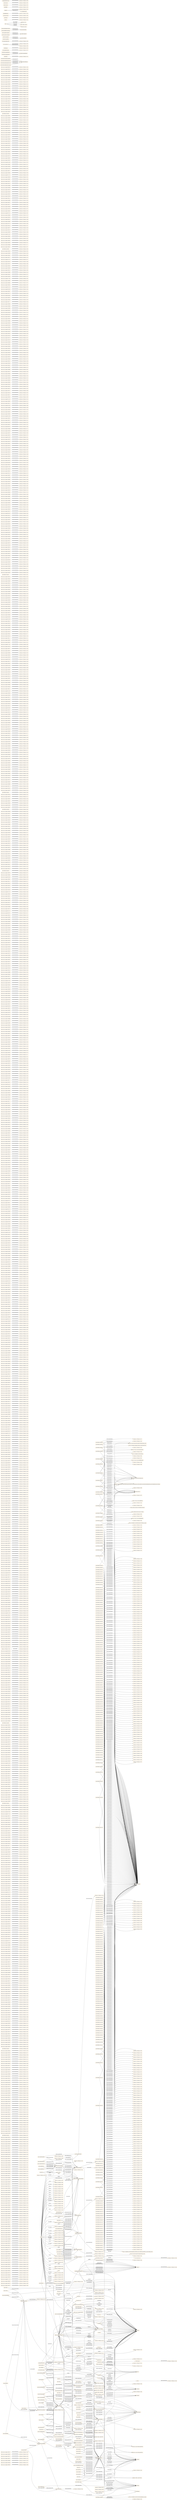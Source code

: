 digraph ar2dtool_diagram { 
rankdir=LR;
size="1501"
node [shape = rectangle, color="orange"]; "https://ns.gs1.org/gpc/10008002" "https://ns.gs1.org/gpc/10000236" "https://ns.gs1.org/gpc/10005959" "https://ns.gs1.org/gpc/10006372" "https://ns.gs1.org/gpc/10000271" "https://ns.gs1.org/gpc/10006200" "https://ns.gs1.org/gpc/10000157" "obo:FOODON_03510228" "https://ns.gs1.org/gpc/10000310" "https://ns.gs1.org/gpc/10000279" ":AllergenSource" "https://ns.gs1.org/gpc/10008032" "https://ns.gs1.org/gpc/50171700" "https://ns.gs1.org/gpc/10005780" "https://ns.gs1.org/gpc/10006003" "obo:FOODON_03530255" "https://ns.gs1.org/gpc/10000143" "obo:FOODON_03510057" "https://ns.gs1.org/gpc/10008234" "https://ns.gs1.org/gpc/10000309" "https://ns.gs1.org/gpc/10006146" "obo:FOODON_03510179" "https://ns.gs1.org/gpc/10008091" "https://ns.gs1.org/gpc/10000180" "obo:FOODON_03510093" "https://ns.gs1.org/gpc/10006316" "https://ns.gs1.org/gpc/50122300" "obo:FOODON_03530226" "https://ns.gs1.org/gpc/50262100" "https://ns.gs1.org/gpc/10008058" "https://ns.gs1.org/gpc/50350700" "https://ns.gs1.org/gpc/50211700" "https://ns.gs1.org/gpc/10005778" "https://ns.gs1.org/gpc/10006191" "obo:FOODON_03510043" "https://ns.gs1.org/gpc/10008220" "https://ns.gs1.org/gpc/10006975" "https://ns.gs1.org/gpc/10006866" "https://ns.gs1.org/gpc/10008228" "https://ns.gs1.org/gpc/10006053" "https://ns.gs1.org/gpc/10005837" "obo:FOODON_03510186" "https://ns.gs1.org/gpc/10006162" "https://ns.gs1.org/gpc/10000196" "https://ns.gs1.org/gpc/10006393" "obo:FOODON_03510245" "https://ns.gs1.org/gpc/10006221" "https://ns.gs1.org/gpc/10000617" "https://ns.gs1.org/gpc/10006112" "https://ns.gs1.org/gpc/10000069" "https://ns.gs1.org/gpc/10006229" "https://ns.gs1.org/gpc/10006992" "https://ns.gs1.org/gpc/10000222" ":Ingredient" "https://ns.gs1.org/gpc/10008079" "obo:FOODON_03510275" "https://ns.gs1.org/gpc/10000584" "https://ns.gs1.org/gpc/10006364" "https://ns.gs1.org/gpc/10008192" "https://ns.gs1.org/gpc/10006045" "https://ns.gs1.org/gpc/50193100" "obo:FOODON_03510225" "https://ns.gs1.org/gpc/10006414" "https://ns.gs1.org/gpc/10000164" "https://ns.gs1.org/gpc/10006303" "https://ns.gs1.org/gpc/10000055" "https://ns.gs1.org/gpc/10005903" "obo:FOODON_03510049" "https://ns.gs1.org/gpc/10000214" "https://ns.gs1.org/gpc/10000614" "https://ns.gs1.org/gpc/10006350" "https://ns.gs1.org/gpc/10006750" "https://ns.gs1.org/gpc/10000598" "https://ns.gs1.org/gpc/10006127" "https://ns.gs1.org/gpc/10006358" "obo:FOODON_03510206" "https://ns.gs1.org/gpc/10000026" "epcis:AggregationEvent" "https://ns.gs1.org/gpc/10000257" "https://ns.gs1.org/gpc/50190000" "https://ns.gs1.org/gpc/10006066" "obo:FOODON_03510232" "https://ns.gs1.org/gpc/10006428" "https://ns.gs1.org/gpc/10008085" "https://ns.gs1.org/gpc/10006321" "https://ns.gs1.org/gpc/10005974" "https://ns.gs1.org/gpc/50132600" "https://ns.gs1.org/gpc/10008204" "https://ns.gs1.org/gpc/10006967" "obo:FOODON_03530233" "obo:FOODON_03510035" "https://ns.gs1.org/gpc/10006037" "https://ns.gs1.org/gpc/10000621" "https://ns.gs1.org/gpc/10006268" "https://ns.gs1.org/gpc/10000630" "https://ns.gs1.org/gpc/10005798" "https://ns.gs1.org/gpc/10000018" ":TestFrequency" "obo:FOODON_00004062" "https://ns.gs1.org/gpc/50130000" ":Cross-contactSource" "https://ns.gs1.org/gpc/10000264" "obo:FOODON_03510071" "https://ns.gs1.org/gpc/10008099" "obo:FOODON_03510080" "obo:FOODON_03510193" "https://ns.gs1.org/gpc/10006298" "https://ns.gs1.org/gpc/10006425" "https://ns.gs1.org/gpc/10006451" "obo:FOODON_03510128" "https://ns.gs1.org/gpc/10005883" "epcis:TransactionEvent" "obo:FOODON_00003455" "https://ns.gs1.org/gpc/10000201" "https://ns.gs1.org/gpc/10000601" "https://ns.gs1.org/gpc/10006459" "https://ns.gs1.org/gpc/10008211" "obo:FOODON_03510130" "https://ns.gs1.org/gpc/10006005" "https://ns.gs1.org/gpc/10000148" "obo:FOODON_03510173" "obo:FOODON_03510219" "https://ns.gs1.org/gpc/10006284" "https://ns.gs1.org/gpc/50171800" "https://ns.gs1.org/gpc/10006148" "https://ns.gs1.org/gpc/10000283" "https://ns.gs1.org/gpc/10006212" "https://ns.gs1.org/gpc/10006443" "https://ns.gs1.org/gpc/10008096" "https://ns.gs1.org/gpc/10006334" "https://ns.gs1.org/gpc/10006836" "https://ns.gs1.org/gpc/10000119" "https://ns.gs1.org/gpc/10006255" "https://ns.gs1.org/gpc/50240200" "https://ns.gs1.org/gpc/10005923" "https://ns.gs1.org/gpc/10008102" "https://gs1.org/voc/CertificationDetails" "https://ns.gs1.org/gpc/10005822" "https://ns.gs1.org/gpc/10005966" "obo:FOODON_03510077" "https://ns.gs1.org/gpc/10000155" "obo:FOODON_03510180" "https://ns.gs1.org/gpc/10006291" "https://ns.gs1.org/gpc/50102000" "obo:FOODON_03510199" "https://ns.gs1.org/gpc/10000277" "https://ns.gs1.org/gpc/10008030" "https://ref.gs1.org/cbv/BizStep" "https://ns.gs1.org/gpc/10000105" "https://ns.gs1.org/gpc/10000240" "https://ns.gs1.org/gpc/10006094" "https://ns.gs1.org/gpc/10005937" "https://ns.gs1.org/gpc/10000248" "https://ns.gs1.org/gpc/10006044" "obo:FOODON_03510210" "obo:FOODON_00004054" "https://ns.gs1.org/gpc/10008232" "https://ns.gs1.org/gpc/10000307" "https://ns.gs1.org/gpc/10006430" "obo:FOODON_03510098" "https://ns.gs1.org/gpc/10000608" "https://ns.gs1.org/gpc/10006823" "https://ns.gs1.org/gpc/50252000" "https://ns.gs1.org/gpc/10006015" "https://ns.gs1.org/gpc/10008178" "https://ns.gs1.org/gpc/10005776" "https://ns.gs1.org/gpc/10005898" "https://ns.gs1.org/gpc/10006124" "https://ns.gs1.org/gpc/10006355" "https://ns.gs1.org/gpc/50340100" "https://ns.gs1.org/gpc/10006051" "https://ns.gs1.org/gpc/10005835" "https://ns.gs1.org/gpc/10006060" "https://ns.gs1.org/gpc/10006160" "obo:FOODON_03510237" "https://ns.gs1.org/gpc/10006110" "https://ns.gs1.org/gpc/10005793" "https://ns.gs1.org/gpc/10000298" "https://ns.gs1.org/gpc/10006990" "https://ns.gs1.org/gpc/10008206" "https://ns.gs1.org/gpc/10000575" "https://gs1.org/voc/Organization" "https://ns.gs1.org/gpc/10006118" ":ConsumerGroup" "https://ns.gs1.org/gpc/10006031" "https://ns.gs1.org/gpc/50261500" "https://ns.gs1.org/gpc/10006262" "obo:FOODON_03510273" "https://ns.gs1.org/gpc/10000017" "https://ns.gs1.org/gpc/10008194" "https://ns.gs1.org/gpc/10006362" "https://ns.gs1.org/gpc/10000261" "https://ns.gs1.org/gpc/10006371" "obo:FOODON_03510223" "https://ns.gs1.org/gpc/10006419" "https://ns.gs1.org/gpc/50101900" "https://ns.gs1.org/gpc/10006312" ":Allergen" "https://ns.gs1.org/gpc/10006086" "https://ns.gs1.org/gpc/10000193" "https://ns.gs1.org/gpc/50131800" "https://ns.gs1.org/gpc/10005901" "https://ns.gs1.org/gpc/10000219" "https://ns.gs1.org/gpc/10006971" "https://ns.gs1.org/gpc/50221000" "https://ns.gs1.org/gpc/10006195" "https://ns.gs1.org/gpc/10005885" "https://ns.gs1.org/gpc/50181900" "https://ns.gs1.org/gpc/10006342" "https://ns.gs1.org/gpc/10008224" "https://ns.gs1.org/gpc/10006979" "https://ns.gs1.org/gpc/10006988" "https://ns.gs1.org/gpc/10000596" "https://ns.gs1.org/gpc/50251100" "obo:FOODON_03510204" "https://ns.gs1.org/gpc/10000255" "https://ns.gs1.org/gpc/10006057" "https://ns.gs1.org/gpc/10000142" "obo:FOODON_00002886" "https://ns.gs1.org/gpc/10006426" "https://ns.gs1.org/gpc/10006166" "obo:FOODON_03510114" "https://ns.gs1.org/gpc/10005915" "https://ns.gs1.org/gpc/10000285" "https://ns.gs1.org/gpc/50262500" "https://ns.gs1.org/gpc/10006214" "https://ns.gs1.org/gpc/10006830" "https://ns.gs1.org/gpc/10006445" "obo:FOODON_03530231" "https://ns.gs1.org/gpc/10000580" "https://ns.gs1.org/gpc/10000626" "https://ns.gs1.org/gpc/10006336" "https://ns.gs1.org/gpc/10000235" "https://ns.gs1.org/gpc/10008101" "https://ns.gs1.org/gpc/10000588" "obo:FOODON_03510150" "https://ns.gs1.org/gpc/10006746" "https://ns.gs1.org/gpc/10008083" "https://ns.gs1.org/gpc/10005951" "https://ns.gs1.org/gpc/10006995" "https://ns.gs1.org/gpc/10000160" "obo:FOODON_03510076" "https://ns.gs1.org/gpc/50181700" "https://ns.gs1.org/gpc/10000051" "obo:FOODON_03510239" "https://ns.gs1.org/gpc/10008097" "https://ns.gs1.org/gpc/10000168" "https://ns.gs1.org/gpc/10005226" "obo:FOODON_03510185" "https://ns.gs1.org/gpc/10000315" "https://ns.gs1.org/gpc/10006296" "https://ns.gs1.org/gpc/10000206" "https://ns.gs1.org/gpc/10008043" "https://ns.gs1.org/gpc/10005907" "https://ns.gs1.org/gpc/10006317" "obo:FOODON_03530245" "-509a1ed1:1870bae21c6:-7fe7" "https://ns.gs1.org/gpc/50262300" "https://ns.gs1.org/gpc/10000139" "https://ns.gs1.org/gpc/10000242" "https://ns.gs1.org/gpc/10008186" "https://ns.gs1.org/gpc/50182100" "obo:FOODON_03510171" "https://ns.gs1.org/gpc/10006753" "https://ns.gs1.org/gpc/10000301" "https://ns.gs1.org/gpc/50122500" "https://ns.gs1.org/gpc/10006282" "https://ns.gs1.org/gpc/10005970" "https://ns.gs1.org/gpc/50211800" "https://ns.gs1.org/gpc/10005771" "obo:FOODON_03510092" "https://ns.gs1.org/gpc/10000045" "https://ns.gs1.org/gpc/10006437" "-509a1ed1:1870bae21c6:-7ff3" "https://ns.gs1.org/gpc/10000189" "https://ns.gs1.org/gpc/10005880" "obo:FOODON_03530237" "https://ns.gs1.org/gpc/10005928" "obo:FOODON_03510039" "https://ns.gs1.org/gpc/10006253" "obo:FOODON_03510048" "https://ns.gs1.org/gpc/10000152" "obo:FOODON_03510201" "https://ns.gs1.org/gpc/50121800" "https://ns.gs1.org/gpc/10006126" "https://ns.gs1.org/gpc/10005964" "https://ns.gs1.org/gpc/10006421" "https://ns.gs1.org/gpc/50193500" "https://ns.gs1.org/gpc/10006455" "https://ns.gs1.org/gpc/10006173" "https://ns.gs1.org/gpc/50172100" "https://ns.gs1.org/gpc/50000000" "https://ref.gs1.org/cbv/SDT" "https://ns.gs1.org/gpc/50270000" "https://ns.gs1.org/gpc/10006848" "https://ns.gs1.org/gpc/10006966" "https://ns.gs1.org/gpc/10000574" "obo:FOODON_03510134" "https://ref.gs1.org/cbv/Comp" "obo:FOODON_03530258" "https://ns.gs1.org/gpc/10005935" "https://ns.gs1.org/gpc/10000002" "https://ns.gs1.org/gpc/10006009" "epcis:Transformation" "https://ns.gs1.org/gpc/10005800" "epcis:SourceOrDestination" "obo:FOODON_03510055" "https://ns.gs1.org/gpc/50151500" "https://ns.gs1.org/gpc/10006144" "obo:FOODON_03510177" "https://ns.gs1.org/gpc/10008199" "https://ns.gs1.org/gpc/10006288" "epcis:BizTransaction" "https://ns.gs1.org/gpc/10008027" "https://ns.gs1.org/gpc/10000263" "https://ns.gs1.org/gpc/10006828" "obo:FOODON_03530229" "https://ns.gs1.org/gpc/10006314" "https://ns.gs1.org/gpc/10006072" "obo:FOODON_03510257" "epcis:ErrorDeclaration" "obo:FOODON_03510041" "https://ns.gs1.org/gpc/10008210" "https://ns.gs1.org/gpc/10006973" "https://ns.gs1.org/gpc/50180000" "https://ns.gs1.org/gpc/10006130" "https://ns.gs1.org/gpc/10008218" "https://ns.gs1.org/gpc/50131900" "https://ns.gs1.org/gpc/10005826" "obo:FOODON_03510108" "https://ns.gs1.org/gpc/10006165" "https://ns.gs1.org/gpc/50350500" "epcis:PersistentDisposition" "https://ns.gs1.org/gpc/10000194" "https://ns.gs1.org/gpc/10008034" "obo:FOODON_03510243" "https://ns.gs1.org/gpc/10006439" "https://ns.gs1.org/gpc/10005985" "https://ns.gs1.org/gpc/50202500" "https://ns.gs1.org/gpc/10005876" "https://ns.gs1.org/gpc/10005791" "https://ns.gs1.org/gpc/10000220" "https://ns.gs1.org/gpc/10008077" "https://ns.gs1.org/gpc/10000008" "https://ns.gs1.org/gpc/10006367" "https://ns.gs1.org/gpc/10006260" "https://ns.gs1.org/gpc/50122600" "https://ns.gs1.org/gpc/10006048" "https://ns.gs1.org/gpc/10008190" "obo:FOODON_00004058" "https://ns.gs1.org/gpc/10008236" "https://ns.gs1.org/gpc/10005956" "https://ns.gs1.org/gpc/10006157" "https://ns.gs1.org/gpc/50132300" "https://ns.gs1.org/gpc/10006290" ":CleaningAndSegregation" "https://ns.gs1.org/gpc/10006078" "obo:FOODON_03510120" "https://ns.gs1.org/gpc/10000191" "https://ns.gs1.org/gpc/10005772" "https://ns.gs1.org/gpc/50350200" "https://ns.gs1.org/gpc/10000212" "https://ns.gs1.org/gpc/10000612" "-509a1ed1:1870bae21c6:-7ffc" "https://ns.gs1.org/gpc/10006340" "https://ns.gs1.org/gpc/10000138" "https://ns.gs1.org/gpc/10005789" "obo:FOODON_03510209" "https://ns.gs1.org/gpc/10005942" "https://ns.gs1.org/gpc/10006986" "https://ns.gs1.org/gpc/10006348" "obo:FOODON_03510169" "https://ns.gs1.org/gpc/10000247" "obo:FOODON_03510062" "https://ns.gs1.org/gpc/10005972" "https://ns.gs1.org/gpc/10000294" "https://ns.gs1.org/gpc/10008202" "obo:FOODON_03510112" "https://ns.gs1.org/gpc/10006308" "https://ns.gs1.org/gpc/10006219" "obo:FOODON_03530005" "obo:FOODON_03530236" "https://ns.gs1.org/gpc/10005913" "https://ns.gs1.org/gpc/10006114" "https://ns.gs1.org/gpc/50251300" "https://ns.gs1.org/gpc/10005922" "https://ns.gs1.org/gpc/10000628" "obo:FOODON_03510033" "https://ns.gs1.org/gpc/50250800" "https://ns.gs1.org/gpc/10006035" "https://ns.gs1.org/gpc/10006266" "epcis:MasterData" "https://ns.gs1.org/gpc/10008081" "https://ns.gs1.org/gpc/50260600" "https://ns.gs1.org/gpc/50251800" "-509a1ed1:1870bae21c6:-7fe4" "https://ns.gs1.org/gpc/10000313" "https://ns.gs1.org/gpc/10006423" "obo:FOODON_03510126" "https://ns.gs1.org/gpc/50160000" "https://ns.gs1.org/gpc/10000204" "https://ns.gs1.org/gpc/10005881" "https://ns.gs1.org/gpc/10008041" "obo:FOODON_00003453" "https://ns.gs1.org/gpc/10005783" "https://ns.gs1.org/gpc/10006457" "obo:FOODON_03530243" "https://ns.gs1.org/gpc/10000592" "https://ns.gs1.org/gpc/10005948" "https://ns.gs1.org/gpc/50193200" "obo:FOODON_03510162" "https://ns.gs1.org/gpc/10008184" "https://ns.gs1.org/gpc/10000146" "https://ns.gs1.org/gpc/10000172" "obo:FOODON_03510217" "https://ns.gs1.org/gpc/50202300" "https://ns.gs1.org/gpc/10000281" "https://ns.gs1.org/gpc/50211900" "obo:FOODON_03530223" "obo:FOODON_03510090" "https://ns.gs1.org/gpc/10006441" "https://ns.gs1.org/gpc/10008094" "-509a1ed1:1870bae21c6:-7fc5" "https://ns.gs1.org/gpc/10008029" "https://ns.gs1.org/gpc/10000289" "https://ns.gs1.org/gpc/10006834" "https://ns.gs1.org/gpc/50350000" "-509a1ed1:1870bae21c6:-7ff9" "https://ns.gs1.org/gpc/10000117" "https://ref.gs1.org/cbv/BTT" "https://ns.gs1.org/gpc/10000239" "https://ns.gs1.org/gpc/50251500" "https://ns.gs1.org/gpc/10006135" "https://ns.gs1.org/gpc/10005825" "https://ref.gs1.org/cbv/ER" "https://ns.gs1.org/gpc/10006056" "https://ns.gs1.org/gpc/50151600" "https://ns.gs1.org/gpc/50261300" "https://ns.gs1.org/gpc/10000319" "https://ns.gs1.org/gpc/50192100" "https://ns.gs1.org/gpc/10006171" "obo:FOODON_03510017" "-509a1ed1:1870bae21c6:-7fda" "obo:FOODON_03510248" "https://ns.gs1.org/gpc/10005767" "https://ns.gs1.org/gpc/50251000" "obo:FOODON_03530249" "https://ns.gs1.org/gpc/10006092" "https://ns.gs1.org/gpc/10006007" "https://ns.gs1.org/gpc/10008230" "obo:FOODON_03510175" "https://ns.gs1.org/gpc/10000305" "https://ns.gs1.org/gpc/10005950" "https://ns.gs1.org/gpc/10000041" "https://ns.gs1.org/gpc/10006433" "https://ns.gs1.org/gpc/10000185" "https://ns.gs1.org/gpc/50221200" "obo:FOODON_03510096" "https://ns.gs1.org/gpc/10006826" "https://ns.gs1.org/gpc/10000049" "https://ns.gs1.org/gpc/10006159" "https://ns.gs1.org/gpc/10000211" "https://ns.gs1.org/gpc/10006978" "https://ns.gs1.org/gpc/10005774" "https://ns.gs1.org/gpc/50260200" "obo:FOODON_03510264" "https://ns.gs1.org/gpc/10005896" "https://ns.gs1.org/gpc/10006122" "https://ns.gs1.org/gpc/10006353" "https://ns.gs1.org/gpc/10008181" "obo:FOODON_00004049" "https://ns.gs1.org/gpc/10000029" "https://ns.gs1.org/gpc/10005833" "obo:FOODON_03510106" "https://ns.gs1.org/gpc/50161800" "https://ns.gs1.org/gpc/10008039" "https://ns.gs1.org/gpc/50262700" "https://ns.gs1.org/gpc/50161900" "obo:FOODON_03510235" "https://ns.gs1.org/gpc/10000578" "https://ns.gs1.org/gpc/10000296" "https://ns.gs1.org/gpc/50380200" "epcis:AssociationEvent" "https://ns.gs1.org/gpc/10008075" "https://ns.gs1.org/gpc/10000006" "https://ns.gs1.org/gpc/10006116" "https://ns.gs1.org/gpc/10005804" "obo:FOODON_03510271" "https://ns.gs1.org/gpc/50122000" "https://ns.gs1.org/gpc/10006360" "https://ns.gs1.org/gpc/10006760" "epcis:QuantityElement" "obo:FOODON_03510221" "https://ns.gs1.org/gpc/10006417" "https://ns.gs1.org/gpc/10000267" "https://ns.gs1.org/gpc/50380000" "https://ns.gs1.org/gpc/50121700" "https://ns.gs1.org/gpc/50340000" "obo:FOODON_03510196" "https://ns.gs1.org/gpc/10006076" "https://ns.gs1.org/gpc/10005997" "https://ns.gs1.org/gpc/10000217" "https://ns.gs1.org/gpc/10006198" "https://ns.gs1.org/gpc/10000610" "https://ns.gs1.org/gpc/50261600" "https://ns.gs1.org/gpc/10008214" "https://ns.gs1.org/gpc/10005787" "https://ns.gs1.org/gpc/10005934" "https://ns.gs1.org/gpc/10000594" "obo:FOODON_03510167" "https://ns.gs1.org/gpc/50360000" "obo:FOODON_03510060" "https://ns.gs1.org/gpc/10006278" "https://ns.gs1.org/gpc/10008088" "https://ns.gs1.org/gpc/10006169" "https://ns.gs1.org/gpc/10005981" "https://ns.gs1.org/gpc/10006440" "obo:FOODON_03510117" "https://ns.gs1.org/gpc/10006217" "https://ns.gs1.org/gpc/10006833" "https://ns.gs1.org/gpc/10008200" "https://ns.gs1.org/gpc/10008208" "obo:FOODON_03510153" "https://ns.gs1.org/gpc/10006033" "obo:FOODON_03510040" "https://ns.gs1.org/gpc/10006264" "https://ns.gs1.org/gpc/10000163" "https://ns.gs1.org/gpc/10008107" "obo:FOODON_03510074" "https://ns.gs1.org/gpc/50270100" "https://ns.gs1.org/gpc/50260100" "https://ns.gs1.org/gpc/10006137" "https://ns.gs1.org/gpc/10000272" "https://ns.gs1.org/gpc/10005969" "obo:FOODON_03510183" "https://ns.gs1.org/gpc/10005224" "https://ns.gs1.org/gpc/10006294" "obo:FOODON_03510124" "obo:FOODON_03510242" "https://ns.gs1.org/gpc/10006100" "obo:FOODON_00003451" "obo:FOODON_03510133" "https://ns.gs1.org/gpc/50172000" "https://ns.gs1.org/gpc/10006980" "https://ns.gs1.org/gpc/10006982" "https://ns.gs1.org/gpc/10006344" "https://ns.gs1.org/gpc/10006108" "https://ns.gs1.org/gpc/10008189" "epcis:ILMD" ":Frequency" "obo:FOODON_03510066" "https://ns.gs1.org/gpc/10000144" "https://ns.gs1.org/gpc/10000170" "obo:FOODON_03510213" "obo:FOODON_03510215" "https://ns.gs1.org/gpc/10006280" "obo:FOODON_03510104" "https://ns.gs1.org/gpc/10005976" "https://ns.gs1.org/gpc/10000043" "https://ns.gs1.org/gpc/10006435" "obo:FOODON_03530221" "https://ns.gs1.org/gpc/10008092" "https://ns.gs1.org/gpc/10000187" "https://ns.gs1.org/gpc/50193400" "obo:FOODON_03510037" "https://ns.gs1.org/gpc/10000115" "https://ns.gs1.org/gpc/10006251" "obo:FOODON_03530240" "obo:FOODON_03510159" "https://ns.gs1.org/gpc/50350600" "https://ns.gs1.org/gpc/10000150" "https://ns.gs1.org/gpc/50211600" "https://ns.gs1.org/gpc/10008221" "https://ns.gs1.org/gpc/10000158" "obo:FOODON_03510229" "https://ns.gs1.org/gpc/10008229" "https://ns.gs1.org/gpc/10006054" "obo:FOODON_03510087" "https://ns.gs1.org/gpc/10000317" "https://ns.gs1.org/gpc/10006453" "-509a1ed1:1870bae21c6:-7fd7" "https://ns.gs1.org/gpc/10006004" "https://ns.gs1.org/gpc/10000618" "https://ns.gs1.org/gpc/10006113" "https://ns.gs1.org/gpc/10006728" "https://ns.gs1.org/gpc/10006090" "obo:FOODON_03530256" "obo:FOODON_03510270" "https://ns.gs1.org/gpc/10006993" "https://ns.gs1.org/gpc/10006147" "https://ns.gs1.org/gpc/50230000" "https://ns.gs1.org/gpc/50132500" "https://ns.gs1.org/gpc/10006040" "rdf:Property" "https://ns.gs1.org/gpc/50192300" "https://ns.gs1.org/gpc/10008197" "https://ns.gs1.org/gpc/50350400" "https://ns.gs1.org/gpc/10000181" "obo:FOODON_03510226" "https://ns.gs1.org/gpc/50202200" "obo:FOODON_03510094" "obo:FOODON_03530227" "https://ns.gs1.org/gpc/10000604" "https://ns.gs1.org/gpc/10008059" "https://ns.gs1.org/gpc/10000290" "https://ns.gs1.org/gpc/10006304" "https://ns.gs1.org/gpc/10000056" "https://ns.gs1.org/gpc/50261100" "https://ns.gs1.org/gpc/10006089" "https://ns.gs1.org/gpc/10005779" "https://ns.gs1.org/gpc/10006192" "https://ns.gs1.org/gpc/10006976" "https://ns.gs1.org/gpc/10008061" "https://ns.gs1.org/gpc/10005888" "https://ns.gs1.org/gpc/10006120" "https://ns.gs1.org/gpc/10006351" "https://ns.gs1.org/gpc/10006751" "https://ns.gs1.org/gpc/10000250" "https://ns.gs1.org/gpc/10008216" "https://ns.gs1.org/gpc/50100000" "https://ns.gs1.org/gpc/10006128" "obo:FOODON_03510161" "https://ns.gs1.org/gpc/10006359" "https://ns.gs1.org/gpc/10006272" "https://ns.gs1.org/gpc/10000027" "https://ns.gs1.org/gpc/10000258" "https://ns.gs1.org/gpc/50251400" "https://ns.gs1.org/gpc/10006163" "https://ns.gs1.org/gpc/10006394" "https://ns.gs1.org/gpc/10006222" "obo:FOODON_03510233" "https://ns.gs1.org/gpc/10006429" "https://ns.gs1.org/gpc/10006322" "epcis:EPCISDocumentBody" "https://ns.gs1.org/gpc/10005918" "https://ns.gs1.org/gpc/10006968" "https://ns.gs1.org/gpc/10000585" "https://ns.gs1.org/gpc/50230100" "https://ns.gs1.org/gpc/10005802" "https://ns.gs1.org/gpc/10006339" "https://ns.gs1.org/gpc/10006365" "https://ns.gs1.org/gpc/10006046" "https://ns.gs1.org/gpc/50193600" "https://ns.gs1.org/gpc/10005954" "https://ns.gs1.org/gpc/10006415" "https://ns.gs1.org/gpc/10000165" "https://ns.gs1.org/gpc/10006155" "https://ns.gs1.org/gpc/10000265" "https://ns.gs1.org/gpc/10006203" "https://ns.gs1.org/gpc/10000215" "https://ns.gs1.org/gpc/10000615" "https://ns.gs1.org/gpc/50122200" "obo:FOODON_03510268" "obo:FOODON_03530248" "obo:FOODON_03510207" "https://ns.gs1.org/gpc/10008072" "https://ns.gs1.org/gpc/10005940" "https://ns.gs1.org/gpc/10006984" "https://ns.gs1.org/gpc/10006346" "https://ns.gs1.org/gpc/50251900" "https://ns.gs1.org/gpc/10000245" "https://ns.gs1.org/gpc/10008086" "https://ns.gs1.org/gpc/10000304" "https://ns.gs1.org/gpc/50320000" "https://ns.gs1.org/gpc/10006285" "https://ns.gs1.org/gpc/50261700" "https://gs1.org/voc/Product" "https://ns.gs1.org/gpc/10006306" "https://ns.gs1.org/gpc/10000292" "obo:FOODON_03510110" "epcis:EPCISDocument" "https://ns.gs1.org/gpc/10005911" "obo:FOODON_03530234" "obo:FOODON_03510036" "https://ns.gs1.org/gpc/50251700" "https://ns.gs1.org/gpc/10000622" "https://ns.gs1.org/gpc/10000631" "https://ns.gs1.org/gpc/10005799" "https://ns.gs1.org/gpc/10006256" "https://ns.gs1.org/gpc/10000019" "https://ns.gs1.org/gpc/10008003" "schema:Organization" "obo:FOODON_03510072" "https://ns.gs1.org/gpc/10005967" "https://ns.gs1.org/gpc/10000311" "obo:FOODON_03510181" "https://ns.gs1.org/gpc/50250000" "https://ns.gs1.org/gpc/10006292" "https://ns.gs1.org/gpc/10000202" "https://ns.gs1.org/gpc/10000602" ":State" "obo:FOODON_03510240" "https://ns.gs1.org/gpc/10005781" "obo:FOODON_03510131" "obo:FOODON_03530241" "https://ns.gs1.org/gpc/10000590" "https://ns.gs1.org/gpc/10000199" "https://ns.gs1.org/gpc/10005938" "https://ns.gs1.org/gpc/10000005" "https://ns.gs1.org/gpc/10000149" "https://ns.gs1.org/gpc/10008182" "obo:FOODON_03510211" "https://ns.gs1.org/gpc/50250600" "https://gs1.org/voc/SensorAlertType" "https://ns.gs1.org/gpc/10000284" "obo:FOODON_03510102" "https://ns.gs1.org/gpc/10006213" "https://ns.gs1.org/gpc/10006444" "https://ns.gs1.org/gpc/10006837" "https://ns.gs1.org/gpc/10005924" "https://ns.gs1.org/gpc/10006994" "obo:FOODON_03510044" "https://ns.gs1.org/gpc/50212000" "https://ns.gs1.org/gpc/10005823" "https://ns.gs1.org/gpc/10006133" ":Traceability" "obo:FOODON_03510078" "https://ns.gs1.org/gpc/10000156" "obo:FOODON_03510227" "https://ns.gs1.org/gpc/10000021" "https://ns.gs1.org/gpc/10008031" "obo:FOODON_03510187" "obo:FOODON_03510246" "https://ns.gs1.org/gpc/10006460" "https://ns.gs1.org/gpc/10006095" "https://ns.gs1.org/gpc/10006324" "https://ns.gs1.org/gpc/10006752" "obo:FOODON_03530254" "https://ns.gs1.org/gpc/10000223" "obo:FOODON_00004055" "https://ns.gs1.org/gpc/10008207" "https://ns.gs1.org/gpc/10008233" "https://ns.gs1.org/gpc/50150000" "https://ns.gs1.org/gpc/10006032" "https://ns.gs1.org/gpc/10008193" "https://ns.gs1.org/gpc/10008195" "https://ns.gs1.org/gpc/10006431" "https://ns.gs1.org/gpc/10006824" "https://ns.gs1.org/gpc/10000047" "obo:FOODON_03530225" "obo:FOODON_03510118" "https://ns.gs1.org/gpc/10005777" "https://ns.gs1.org/gpc/10006190" ":AllergenDeclaration" "https://ns.gs1.org/gpc/10006125" "https://ns.gs1.org/gpc/10005886" "https://ns.gs1.org/gpc/10008225" "https://ns.gs1.org/gpc/10005836" "https://ns.gs1.org/gpc/10006270" "https://ns.gs1.org/gpc/10006058" "https://ns.gs1.org/gpc/50240100" "https://ns.gs1.org/gpc/10006161" "obo:FOODON_03510238" "https://ns.gs1.org/gpc/10000177" "https://ns.gs1.org/gpc/50182000" "https://ns.gs1.org/gpc/50132000" "https://ns.gs1.org/gpc/10000068" "https://ns.gs1.org/gpc/10000299" "https://ns.gs1.org/gpc/10005769" "https://gs1.org/voc/MeasurementType" "https://ns.gs1.org/gpc/10006228" "https://ns.gs1.org/gpc/10005916" "https://ns.gs1.org/gpc/10000576" "https://ns.gs1.org/gpc/50260800" "https://ns.gs1.org/gpc/10008073" "obo:FOODON_03510274" "https://ns.gs1.org/gpc/10006337" "https://ns.gs1.org/gpc/10006363" "https://ns.gs1.org/gpc/10006250" "https://ns.gs1.org/gpc/50102200" "https://ns.gs1.org/gpc/10000262" "https://ns.gs1.org/gpc/10005952" "https://ns.gs1.org/gpc/10006300" "https://ns.gs1.org/gpc/10005961" "https://ns.gs1.org/gpc/10000052" "https://ns.gs1.org/gpc/10005902" "https://ns.gs1.org/gpc/10006074" "https://ns.gs1.org/gpc/10006972" "obo:FOODON_03510194" "https://gs1.org/voc/IndividualObject" "https://ns.gs1.org/gpc/10006452" "obo:FOODON_03510129" "https://ns.gs1.org/gpc/10000207" "https://ns.gs1.org/gpc/10006196" "https://ns.gs1.org/gpc/10006343" "https://ns.gs1.org/gpc/50193800" "https://ns.gs1.org/gpc/10008212" "obo:FOODON_03530246" "https://ns.gs1.org/gpc/10006989" "https://ns.gs1.org/gpc/50192900" "https://ns.gs1.org/gpc/10000134" "https://ns.gs1.org/gpc/10005785" "https://ns.gs1.org/gpc/10005932" "obo:FOODON_03510205" "https://ns.gs1.org/gpc/10008070" "https://ns.gs1.org/gpc/50262200" "https://ns.gs1.org/gpc/10006167" "https://ns.gs1.org/gpc/10000302" "obo:FOODON_03510115" "https://ns.gs1.org/gpc/50261800" "https://ns.gs1.org/gpc/10000286" ":LabelClaim" "https://ns.gs1.org/gpc/10005987" "https://ns.gs1.org/gpc/10006831" "https://ns.gs1.org/gpc/50260300" "https://ns.gs1.org/gpc/10006446" "obo:FOODON_03530232" "https://ns.gs1.org/gpc/10000114" "https://ns.gs1.org/gpc/10000581" "https://ns.gs1.org/gpc/10005878" "https://ns.gs1.org/gpc/50121500" "https://ns.gs1.org/gpc/10000589" "https://ns.gs1.org/gpc/10006747" "https://ns.gs1.org/gpc/10008084" "https://ns.gs1.org/gpc/10006996" "https://ns.gs1.org/gpc/10000161" "epcis:SensorReport" "https://ns.gs1.org/gpc/10000169" "https://ns.gs1.org/gpc/10000316" "https://ns.gs1.org/gpc/10000270" "https://ns.gs1.org/gpc/10005227" "https://ns.gs1.org/gpc/10006297" "-509a1ed1:1870bae21c6:-7fe0" "https://ns.gs1.org/gpc/10008044" "https://ns.gs1.org/gpc/10005908" "https://ns.gs1.org/gpc/10000278" "obo:FOODON_03510122" "https://ns.gs1.org/gpc/10006318" "https://ns.gs1.org/gpc/10000200" "https://ns.gs1.org/gpc/10000600" "-509a1ed1:1870bae21c6:-7fdd" "https://ns.gs1.org/gpc/50192400" "https://ns.gs1.org/gpc/10008187" "obo:FOODON_03510069" "https://ns.gs1.org/gpc/10005796" "https://ns.gs1.org/gpc/10006754" "https://ns.gs1.org/gpc/10005971" "https://ns.gs1.org/gpc/10000249" "-509a1ed1:1870bae21c6:-7fc0" "https://ns.gs1.org/gpc/50310100" "https://ns.gs1.org/gpc/10000308" "obo:FOODON_03510178" "https://ns.gs1.org/gpc/10006289" "https://ns.gs1.org/gpc/10005979" "https://ns.gs1.org/gpc/50260400" "https://ns.gs1.org/gpc/10008090" "obo:FOODON_03510099" "https://ns.gs1.org/gpc/10006829" "obo:FOODON_03530238" "https://ns.gs1.org/gpc/10000609" "https://ns.gs1.org/gpc/10006315" "obo:FOODON_00003843" "https://ns.gs1.org/gpc/50250700" "-509a1ed1:1870bae21c6:-7fea" "https://ns.gs1.org/gpc/50201700" "https://ns.gs1.org/gpc/10008179" "obo:FOODON_03510149" "obo:FOODON_03510042" "https://ns.gs1.org/gpc/10005899" "https://ns.gs1.org/gpc/50350100" "https://ns.gs1.org/gpc/10006131" "https://ns.gs1.org/gpc/10000030" "https://ns.gs1.org/gpc/10006422" "https://ns.gs1.org/gpc/10008227" "https://ns.gs1.org/gpc/10006052" "obo:FOODON_03510085" "https://ns.gs1.org/gpc/50212100" "https://ns.gs1.org/gpc/10000195" "obo:FOODON_03510244" "https://ns.gs1.org/gpc/10006102" "obo:FOODON_03510135" "https://ns.gs1.org/gpc/10005910" "https://ns.gs1.org/gpc/10000616" "https://ns.gs1.org/gpc/10006111" "https://ns.gs1.org/gpc/10005801" "https://ns.gs1.org/gpc/50202400" "obo:FOODON_03530250" "https://ns.gs1.org/gpc/10006991" "obo:FOODON_03510056" "https://ns.gs1.org/gpc/10008078" "obo:FOODON_00004053" "https://ns.gs1.org/gpc/10006119" "https://ns.gs1.org/gpc/10006145" "https://ns.gs1.org/gpc/10008191" "obo:FOODON_03510224" "https://ns.gs1.org/gpc/50202700" "https://ns.gs1.org/gpc/10006302" "https://ns.gs1.org/gpc/50260900" "https://ns.gs1.org/gpc/10000054" "https://ns.gs1.org/gpc/10006730" "https://ns.gs1.org/gpc/50132100" "https://ns.gs1.org/gpc/10003689" "https://ns.gs1.org/gpc/10006974" "https://ns.gs1.org/gpc/50320100" "https://ns.gs1.org/gpc/10008219" "https://ns.gs1.org/gpc/10005827" "https://ns.gs1.org/gpc/10000597" "https://ns.gs1.org/gpc/10006357" "https://ns.gs1.org/gpc/10000025" "https://ns.gs1.org/gpc/10000256" "https://ns.gs1.org/gpc/10008035" "https://ns.gs1.org/gpc/10006065" "obo:FOODON_03510231" "https://ns.gs1.org/gpc/10006427" "https://ns.gs1.org/gpc/10005986" "https://ns.gs1.org/gpc/10006320" "https://ns.gs1.org/gpc/10008203" "https://ns.gs1.org/gpc/10000583" "https://ns.gs1.org/gpc/10000227" "-509a1ed1:1870bae21c6:-7ff6" "https://ns.gs1.org/gpc/10000627" "https://ns.gs1.org/gpc/10000629" "obo:FOODON_00004059" "https://ns.gs1.org/gpc/10008237" "https://ns.gs1.org/gpc/50240300" "https://ns.gs1.org/gpc/10006036" "https://ns.gs1.org/gpc/10006267" "https://ns.gs1.org/gpc/10005957" "https://ns.gs1.org/gpc/10006370" "https://ns.gs1.org/gpc/10006158" "obo:FOODON_00004061" "https://ns.gs1.org/gpc/10006079" "https://ns.gs1.org/gpc/10000192" "https://ns.gs1.org/gpc/10005773" "https://ns.gs1.org/gpc/10008098" "https://ns.gs1.org/gpc/10006450" "https://ns.gs1.org/gpc/10000213" "obo:FOODON_03510127" "https://ns.gs1.org/gpc/10000613" "https://ns.gs1.org/gpc/10006194" "https://ns.gs1.org/gpc/10005882" "https://ns.gs1.org/gpc/10006341" "https://ns.gs1.org/gpc/10006458" "https://ns.gs1.org/gpc/10006987" "https://ns.gs1.org/gpc/10006349" "https://ns.gs1.org/gpc/10005930" "obo:FOODON_03510063" "https://ns.gs1.org/gpc/10005949" "https://ns.gs1.org/gpc/10006759" "obo:FOODON_03510172" "https://ns.gs1.org/gpc/50170000" "https://ns.gs1.org/gpc/10006283" "https://ns.gs1.org/gpc/10005973" "https://ns.gs1.org/gpc/10000064" "https://ns.gs1.org/gpc/10000295" "obo:FOODON_03510113" "https://ns.gs1.org/gpc/10006309" "https://ns.gs1.org/gpc/10006958" "https://ns.gs1.org/gpc/50182300" "obo:FOODON_03530224" "obo:FOODON_03510034" "https://ns.gs1.org/gpc/10000620" "https://ns.gs1.org/gpc/10005929" "https://ns.gs1.org/gpc/10005797" "epcis:EPCISEvent" "https://ns.gs1.org/gpc/10006254" "https://ns.gs1.org/gpc/10008082" "obo:FOODON_03510202" "obo:FOODON_03510070" "https://ns.gs1.org/gpc/50260500" "https://ns.gs1.org/gpc/10000167" "https://ns.gs1.org/gpc/10000314" "https://ns.gs1.org/gpc/10005965" "https://ns.gs1.org/gpc/10006424" "https://ns.gs1.org/gpc/10008042" "obo:FOODON_00003454" "obo:FOODON_03510198" "https://ns.gs1.org/gpc/10000276" "https://ns.gs1.org/gpc/10005999" "https://ns.gs1.org/gpc/10000104" "https://ns.gs1.org/gpc/10000197" "https://ns.gs1.org/gpc/50192500" "https://ns.gs1.org/gpc/10006104" "https://ns.gs1.org/gpc/10008185" "https://ns.gs1.org/gpc/50240000" "https://ns.gs1.org/gpc/10000003" "https://ns.gs1.org/gpc/10000147" "obo:FOODON_03510218" "https://ns.gs1.org/gpc/10000282" "obo:FOODON_03510100" "https://ns.gs1.org/gpc/10000306" "https://ns.gs1.org/gpc/50212200" "https://ns.gs1.org/gpc/10006211" "https://ns.gs1.org/gpc/10006442" "https://ns.gs1.org/gpc/10008095" "obo:FOODON_00003446" "https://ns.gs1.org/gpc/10006835" "obo:FOODON_03510097" "https://ns.gs1.org/gpc/50251200" "https://ns.gs1.org/gpc/10000607" "https://ns.gs1.org/gpc/10000118" "https://ns.gs1.org/gpc/10006014" "obo:FOODON_03510047" ":Nutrient" "https://ns.gs1.org/gpc/10006136" "https://ref.gs1.org/cbv/Disp" "https://ns.gs1.org/gpc/10005897" "https://ns.gs1.org/gpc/10008005" "https://ns.gs1.org/gpc/50132200" "https://ns.gs1.org/gpc/10006050" "obo:FOODON_03510083" "obo:FOODON_03510230" "https://ns.gs1.org/gpc/10006172" "obo:FOODON_03510249" "https://ns.gs1.org/gpc/50370200" "https://ns.gs1.org/gpc/10005768" "https://ns.gs1.org/gpc/10006000" "https://ns.gs1.org/gpc/10006093" "https://ns.gs1.org/gpc/10006327" "https://ns.gs1.org/gpc/10005877" "https://ns.gs1.org/gpc/10005792" "https://ns.gs1.org/gpc/50171500" "https://ns.gs1.org/gpc/10008231" "obo:FOODON_03510054" "https://ns.gs1.org/gpc/10008205" "https://gs1.org/voc/Place" "https://ns.gs1.org/gpc/10006117" "https://ns.gs1.org/gpc/10006143" "https://ns.gs1.org/gpc/10006261" "https://ns.gs1.org/gpc/10000016" "https://ns.gs1.org/gpc/10000042" "https://ns.gs1.org/gpc/10006038" "https://ns.gs1.org/gpc/10006269" "obo:FOODON_03510222" "https://ns.gs1.org/gpc/10006418" "https://ns.gs1.org/gpc/10006311" "https://ns.gs1.org/gpc/50310000" "https://ns.gs1.org/gpc/50202600" "obo:FOODON_03510121" "https://ns.gs1.org/gpc/10006085" "obo:FOODON_03510265" "https://ns.gs1.org/gpc/10006123" "https://ns.gs1.org/gpc/10006354" "https://ns.gs1.org/gpc/10005884" "https://ns.gs1.org/gpc/10008223" "https://ns.gs1.org/gpc/50261900" "https://ns.gs1.org/gpc/10000595" "https://ns.gs1.org/gpc/10005834" "https://ns.gs1.org/gpc/50330000" "https://ns.gs1.org/gpc/10000254" "obo:FOODON_03510236" "https://ns.gs1.org/gpc/10006390" "https://ns.gs1.org/gpc/10008089" "https://ns.gs1.org/gpc/10005228" "https://ns.gs1.org/gpc/50262600" "https://ns.gs1.org/gpc/10000297" "https://ns.gs1.org/gpc/10005914" "obo:FOODON_03510272" "https://ns.gs1.org/gpc/10006335" "https://ns.gs1.org/gpc/10006361" "https://ns.gs1.org/gpc/10006761" "obo:FOODON_00004057" "https://ns.gs1.org/gpc/10000260" "https://ns.gs1.org/gpc/10008100" "https://ns.gs1.org/gpc/10006369" "https://ns.gs1.org/gpc/10000268" "https://ns.gs1.org/gpc/10008108" "obo:FOODON_03510075" "https://ns.gs1.org/gpc/10000050" "https://ns.gs1.org/gpc/50260000" "obo:FOODON_03510197" "https://ns.gs1.org/gpc/10006077" "https://ns.gs1.org/gpc/10005900" "https://ns.gs1.org/gpc/10006970" "obo:FOODON_03530087" "https://ns.gs1.org/gpc/10000205" "https://ns.gs1.org/gpc/10000611" "https://ns.gs1.org/gpc/10008215" "https://ns.gs1.org/gpc/10005788" "obo:FOODON_03530244" ":FoodAllergenManagement" "obo:FOODON_03510203" "obo:FOODON_03510168" "obo:FOODON_03510061" "https://ns.gs1.org/gpc/10006279" "https://ns.gs1.org/gpc/10000241" "https://ns.gs1.org/gpc/10005982" "obo:FOODON_03510170" "https://ns.gs1.org/gpc/10000300" "https://ns.gs1.org/gpc/10006281" "https://ns.gs1.org/gpc/50200000" "obo:FOODON_03510105" "rdfs:Class" "https://ns.gs1.org/gpc/10005770" "obo:FOODON_03510091" "epcis:SensorElement" "obo:FOODON_03530230" "https://ns.gs1.org/gpc/10006436" "https://ns.gs1.org/gpc/10000188" "obo:FOODON_03510032" "https://ns.gs1.org/gpc/50350300" "https://ns.gs1.org/gpc/10005927" "https://ns.gs1.org/gpc/10000587" "https://ns.gs1.org/gpc/10006252" "https://ns.gs1.org/gpc/10000151" "https://ns.gs1.org/gpc/50261000" "obo:FOODON_03510200" "https://ns.gs1.org/gpc/10000273" "https://ns.gs1.org/gpc/10006202" "https://ns.gs1.org/gpc/10005225" "https://ns.gs1.org/gpc/10000159" "obo:FOODON_03510184" "https://ns.gs1.org/gpc/10006295" "https://ns.gs1.org/gpc/10005963" "obo:FOODON_00003452" "https://ns.gs1.org/gpc/10006454" "https://ns.gs1.org/gpc/10006981" "https://ns.gs1.org/gpc/10006983" "https://ns.gs1.org/gpc/10006345" "https://ns.gs1.org/gpc/10006109" "obo:FOODON_03530257" "https://ns.gs1.org/gpc/10000145" "obo:FOODON_03510214" "obo:FOODON_03510216" "obo:FOODON_03510176" "https://ns.gs1.org/gpc/10000280" "https://ns.gs1.org/gpc/10006287" "https://ns.gs1.org/gpc/10000044" "https://ns.gs1.org/gpc/10008093" "https://ns.gs1.org/gpc/10000288" "https://ns.gs1.org/gpc/10006827" "obo:FOODON_03530228" "obo:FOODON_03510038" "https://ns.gs1.org/gpc/10000116" "https://ns.gs1.org/gpc/10006313" "-509a1ed1:1870bae21c6:-7fed" "https://ns.gs1.org/gpc/10006193" "https://ns.gs1.org/gpc/50121900" "https://ns.gs1.org/gpc/10008222" "https://ns.gs1.org/gpc/50220000" "https://ns.gs1.org/gpc/10006749" "https://ns.gs1.org/gpc/10006420" "https://ns.gs1.org/gpc/10006055" "https://ns.gs1.org/gpc/10000318" "obo:FOODON_03510107" "https://ns.gs1.org/gpc/10006164" "https://ns.gs1.org/gpc/10006438" "https://ns.gs1.org/gpc/10000619" "https://ns.gs1.org/gpc/10006729" "https://ns.gs1.org/gpc/10006091" "https://ns.gs1.org/gpc/10000579" "https://ns.gs1.org/gpc/10005790" "https://ns.gs1.org/gpc/50191500" "https://ns.gs1.org/gpc/10008076" "https://ns.gs1.org/gpc/10000007" "obo:FOODON_03510277" "https://ns.gs1.org/gpc/10008198" "https://ns.gs1.org/gpc/10006366" "https://ns.gs1.org/gpc/50330100" "https://ns.gs1.org/gpc/10006047" "https://ns.gs1.org/gpc/10000166" "https://ns.gs1.org/gpc/10006071" "https://ns.gs1.org/gpc/10000057" "https://ns.gs1.org/gpc/50210000" "https://ns.gs1.org/gpc/10005905" "https://ns.gs1.org/gpc/10006230" "https://ns.gs1.org/gpc/10006199" "https://ns.gs1.org/gpc/10005889" "https://ns.gs1.org/gpc/50370000" "https://ns.gs1.org/gpc/10006121" "https://ns.gs1.org/gpc/10006352" "https://ns.gs1.org/gpc/50122100" "https://ns.gs1.org/gpc/10000020" "https://ns.gs1.org/gpc/10008217" "https://ns.gs1.org/gpc/10006129" "https://ns.gs1.org/gpc/10000137" "obo:FOODON_03510208" "https://ns.gs1.org/gpc/10006273" "https://ns.gs1.org/gpc/10005941" "https://ns.gs1.org/gpc/10000028" "https://ns.gs1.org/gpc/10005832" ":AllergenTest" "https://ns.gs1.org/gpc/10008033" "obo:FOODON_03510234" "https://ns.gs1.org/gpc/10006063" "https://ns.gs1.org/gpc/10006323" "https://ns.gs1.org/gpc/10005984" "https://ns.gs1.org/gpc/10006210" "https://ns.gs1.org/gpc/10006969" "https://ns.gs1.org/gpc/10006097" "https://ns.gs1.org/gpc/10008201" "obo:FOODON_03530235" "https://ns.gs1.org/gpc/10006449" "https://ns.gs1.org/gpc/10005912" "https://ns.gs1.org/gpc/10005803" "https://ns.gs1.org/gpc/10005921" "https://ns.gs1.org/gpc/10008209" "https://ns.gs1.org/gpc/10008235" "https://ns.gs1.org/gpc/10000232" "obo:FOODON_03510154" "https://ns.gs1.org/gpc/10006034" "https://ns.gs1.org/gpc/10006265" "https://ns.gs1.org/gpc/10005955" "https://ns.gs1.org/gpc/10000266" "https://ns.gs1.org/gpc/10000153" "https://ns.gs1.org/gpc/10000275" "https://ns.gs1.org/gpc/10000190" "https://ns.gs1.org/gpc/10006204" "https://ns.gs1.org/gpc/10000203" "obo:FOODON_03510125" "https://ns.gs1.org/gpc/50120000" "https://ns.gs1.org/gpc/10000603" "obo:FOODON_03510269" "https://ns.gs1.org/gpc/50193300" "https://ns.gs1.org/gpc/10006456" "obo:FOODON_03530242" "https://ns.gs1.org/gpc/10006985" "https://ns.gs1.org/gpc/10000591" "https://ns.gs1.org/gpc/10006347" "https://ns.gs1.org/gpc/50182200" "https://ns.gs1.org/gpc/10000246" "https://ns.gs1.org/gpc/50290000" "https://ns.gs1.org/gpc/10000599" "https://ns.gs1.org/gpc/10005838" "https://ns.gs1.org/gpc/10006286" "https://ns.gs1.org/gpc/10000171" ":NutritionInformation" "epcis:SensorMetadata" "obo:FOODON_03510111" "https://ns.gs1.org/gpc/10000293" "https://ns.gs1.org/gpc/10006307" "https://ns.gs1.org/gpc/50250900" "https://ns.gs1.org/gpc/10000179" "obo:FOODON_03530222" "-509a1ed1:1870bae21c6:-7ff0" "https://ns.gs1.org/gpc/10006257" "https://ns.gs1.org/gpc/50251600" "https://ns.gs1.org/gpc/50102100" "https://ns.gs1.org/gpc/10008004" "https://ns.gs1.org/gpc/10008080" "https://ns.gs1.org/gpc/10005960" "https://ns.gs1.org/gpc/50171900" "https://ns.gs1.org/gpc/10000238" "https://ns.gs1.org/gpc/10005824" "https://ns.gs1.org/gpc/10005968" "obo:FOODON_03510182" "https://ns.gs1.org/gpc/10000312" "https://ns.gs1.org/gpc/10006293" "obo:FOODON_03510088" "https://ns.gs1.org/gpc/10008040" "obo:FOODON_03510241" "https://ns.gs1.org/gpc/10005782" "https://ns.gs1.org/gpc/10005784" "https://ns.gs1.org/gpc/50131700" "https://ns.gs1.org/gpc/10006107" "https://ns.gs1.org/gpc/10006461" "https://ns.gs1.org/gpc/10005939" "https://ns.gs1.org/gpc/10008183" "obo:FOODON_03510059" "obo:FOODON_03510065" "obo:FOODON_03510212" "obo:FOODON_00004056" "https://ns.gs1.org/gpc/10006041" "https://ns.gs1.org/gpc/10006368" "obo:FOODON_03510174" "https://ns.gs1.org/gpc/10006049" "https://ns.gs1.org/gpc/10006432" "https://ns.gs1.org/gpc/10005840" "obo:FOODON_03510095" "https://ns.gs1.org/gpc/10006825" "https://ns.gs1.org/gpc/50122400" "https://ns.gs1.org/gpc/10000605" "obo:FOODON_03530086" "https://ns.gs1.org/gpc/10000210" "obo:FOODON_03510045" "https://ns.gs1.org/gpc/10006977" "https://ns.gs1.org/gpc/10006134" "https://ns.gs1.org/gpc/10007276" "https://gs1.org/voc/SensorDevice" "https://ns.gs1.org/gpc/10005895" "https://ns.gs1.org/gpc/50360100" "https://ns.gs1.org/gpc/10008180" "https://ns.gs1.org/gpc/10006299" "obo:FOODON_03510247" "epcis:ObjectEvent" "https://ns.gs1.org/gpc/50370100" "https://ns.gs1.org/gpc/10006325" "https://ns.gs1.org/gpc/10005795" "https://ns.gs1.org/gpc/10006006" "https://ns.gs1.org/gpc/10000577" "https://ns.gs1.org/gpc/10008074" "https://ns.gs1.org/gpc/10000586" "https://ns.gs1.org/gpc/10006115" "https://ns.gs1.org/gpc/10008196" "https://ns.gs1.org/gpc/10000040" "obo:FOODON_03510220" "https://ns.gs1.org/gpc/10000048" "https://ns.gs1.org/gpc/10006416" "obo:FOODON_03510119" "-509a1ed1:1870bae21c6:-7fbd" "https://ns.gs1.org/gpc/10006088" "https://ns.gs1.org/gpc/10005996" "https://ns.gs1.org/gpc/10000216" "https://ns.gs1.org/gpc/10006197" "https://ns.gs1.org/gpc/10005887" "https://ns.gs1.org/gpc/10008226" "https://ns.gs1.org/gpc/50151700" "https://ns.gs1.org/gpc/10005946" "https://ns.gs1.org/gpc/10006271" "https://ns.gs1.org/gpc/50161500" "https://ns.gs1.org/gpc/10000593" "epcis:TransformationEvent" "https://ns.gs1.org/gpc/10006059" "https://ns.gs1.org/gpc/50101800" "https://ns.gs1.org/gpc/10000252" "https://ns.gs1.org/gpc/10008087" "https://ns.gs1.org/gpc/10000178" "https://ns.gs1.org/gpc/10006168" "https://ns.gs1.org/gpc/10006061" "obo:FOODON_03510116" "https://ns.gs1.org/gpc/50262000" "https://ns.gs1.org/gpc/10005917" "https://ns.gs1.org/gpc/50193000" "https://ns.gs1.org/gpc/10000287" "https://ns.gs1.org/gpc/10006216" "https://ns.gs1.org/gpc/10006832" "https://ns.gs1.org/gpc/10006447" "https://ns.gs1.org/gpc/10005879" "https://ns.gs1.org/gpc/10006338" "https://ns.gs1.org/gpc/10000623" "https://ns.gs1.org/gpc/50260700" "https://ns.gs1.org/gpc/50221300" "https://ns.gs1.org/gpc/10006748" "obo:FOODON_03510152" "https://ns.gs1.org/gpc/10006259" "https://ns.gs1.org/gpc/10006263" "https://ns.gs1.org/gpc/10005953" "https://ns.gs1.org/gpc/10006997" "obo:FOODON_00004060" "https://ns.gs1.org/gpc/10006301" "obo:FOODON_03510073" "https://gs1.org/voc/ProductBatch" "https://ns.gs1.org/gpc/50261400" "obo:FOODON_03510195" "https://ns.gs1.org/gpc/10006075" "obo:FOODON_03510023" "https://ns.gs1.org/gpc/10005909" "obo:FOODON_03510123" "https://ns.gs1.org/gpc/10006319" "obo:FOODON_03510267" "https://ns.gs1.org/gpc/10008213" "obo:FOODON_03530247" "obo:FOODON_03510132" "https://ns.gs1.org/gpc/10005786" "https://ns.gs1.org/gpc/10006356" "https://ns.gs1.org/gpc/10008071" "https://ns.gs1.org/gpc/50262400" "https://ns.gs1.org/gpc/10008188" "https://ns.gs1.org/gpc/10000244" "https://ns.gs1.org/gpc/10000303" "https://ns.gs1.org/gpc/10005980" "epcis:EPCISDocumentHeader" "obo:FOODON_03510103" "https://ns.gs1.org/gpc/10000291" "https://ns.gs1.org/gpc/10006305" "https://ns.gs1.org/gpc/10005988" "https://ns.gs1.org/gpc/10006434" "https://ns.gs1.org/gpc/10000186" "obo:FOODON_03530239" "obo:FOODON_00003844" "https://ns.gs1.org/gpc/10005925" "https://ns.gs1.org/gpc/50290100" "https://ns.gs1.org/gpc/50380100" ; /*classes style*/
	"obo:FOODON_03510257" -> "obo:IAO_0000428" [ label = "obo:IAO_0000114" ];
	"obo:FOODON_03510257" -> "-509a1ed1:1870bae21c6:-7ef7" [ label = "opla-sd:entityPosition" ];
	"https://ns.gs1.org/gpc/10000621" -> "-509a1ed1:1870bae21c6:-7da7" [ label = "opla-sd:entityPosition" ];
	"https://ns.gs1.org/gpc/10006994" -> "-509a1ed1:1870bae21c6:-7b9e" [ label = "opla-sd:entityPosition" ];
	"https://ns.gs1.org/gpc/10006447" -> "-509a1ed1:1870bae21c6:-7be9" [ label = "opla-sd:entityPosition" ];
	"https://ns.gs1.org/gpc/10005885" -> "-509a1ed1:1870bae21c6:-7d5d" [ label = "opla-sd:entityPosition" ];
	"https://ns.gs1.org/gpc/50193600" -> "-509a1ed1:1870bae21c6:-7ae5" [ label = "opla-sd:entityPosition" ];
	"obo:FOODON_03510092" -> "obo:IAO_0000428" [ label = "obo:IAO_0000114" ];
	"obo:FOODON_03510092" -> "-509a1ed1:1870bae21c6:-7f77" [ label = "opla-sd:entityPosition" ];
	"https://ns.gs1.org/gpc/10006282" -> "-509a1ed1:1870bae21c6:-7c60" [ label = "opla-sd:entityPosition" ];
	"epcis:epcisBody" -> "epcis:EPCISDocumentBody" [ label = "schema:rangeIncludes" ];
	"epcis:epcisBody" -> "epcis:EPCISDocument" [ label = "schema:domainIncludes" ];
	":LabelClaim" -> "-509a1ed1:1870bae21c6:-7eb9" [ label = "opla-sd:entityPosition" ];
	"obo:FOODON_03510017" -> "obo:IAO_0000428" [ label = "obo:IAO_0000114" ];
	"obo:FOODON_03510017" -> "-509a1ed1:1870bae21c6:-7fa6" [ label = "opla-sd:entityPosition" ];
	"https://ns.gs1.org/gpc/10005898" -> "-509a1ed1:1870bae21c6:-7d55" [ label = "opla-sd:entityPosition" ];
	"https://ns.gs1.org/gpc/10006754" -> "-509a1ed1:1870bae21c6:-7bd0" [ label = "opla-sd:entityPosition" ];
	"https://ns.gs1.org/gpc/10006295" -> "-509a1ed1:1870bae21c6:-7c53" [ label = "opla-sd:entityPosition" ];
	"https://ns.gs1.org/gpc/50172000" -> "-509a1ed1:1870bae21c6:-7afb" [ label = "opla-sd:entityPosition" ];
	"https://ns.gs1.org/gpc/10000188" -> "-509a1ed1:1870bae21c6:-7e43" [ label = "opla-sd:entityPosition" ];
	"epcis:ilmd" -> "epcis:ObjectEvent" [ label = "schema:domainIncludes" ];
	"epcis:ilmd" -> "epcis:ILMD" [ label = "schema:rangeIncludes" ];
	"epcis:ilmd" -> "epcis:TransformationEvent" [ label = "schema:domainIncludes" ];
	"https://ns.gs1.org/gpc/10005952" -> "-509a1ed1:1870bae21c6:-7d2b" [ label = "opla-sd:entityPosition" ];
	"https://ns.gs1.org/gpc/10006055" -> "-509a1ed1:1870bae21c6:-7ceb" [ label = "opla-sd:entityPosition" ];
	"https://ns.gs1.org/gpc/10005965" -> "-509a1ed1:1870bae21c6:-7d20" [ label = "opla-sd:entityPosition" ];
	"https://ns.gs1.org/gpc/10000242" -> "-509a1ed1:1870bae21c6:-7e1c" [ label = "opla-sd:entityPosition" ];
	"obo:FOODON_03510172" -> "obo:IAO_0000428" [ label = "obo:IAO_0000114" ];
	"obo:FOODON_03510172" -> "-509a1ed1:1870bae21c6:-7f40" [ label = "opla-sd:entityPosition" ];
	"https://ns.gs1.org/gpc/10008033" -> "-509a1ed1:1870bae21c6:-7b90" [ label = "opla-sd:entityPosition" ];
	"https://ns.gs1.org/gpc/10006362" -> "-509a1ed1:1870bae21c6:-7c18" [ label = "opla-sd:entityPosition" ];
	"https://ns.gs1.org/gpc/10006834" -> "-509a1ed1:1870bae21c6:-7bc1" [ label = "opla-sd:entityPosition" ];
	"https://ns.gs1.org/gpc/10000255" -> "-509a1ed1:1870bae21c6:-7e12" [ label = "opla-sd:entityPosition" ];
	"obo:FOODON_03510185" -> "obo:IAO_0000428" [ label = "obo:IAO_0000114" ];
	"obo:FOODON_03510185" -> "-509a1ed1:1870bae21c6:-7f33" [ label = "opla-sd:entityPosition" ];
	"epcis:bizRules" -> "epcis:SensorMetadata" [ label = "schema:domainIncludes" ];
	"https://ns.gs1.org/gpc/10000002" -> "-509a1ed1:1870bae21c6:-7e99" [ label = "opla-sd:entityPosition" ];
	"https://ns.gs1.org/gpc/10006122" -> "-509a1ed1:1870bae21c6:-7cbc" [ label = "opla-sd:entityPosition" ];
	"https://ns.gs1.org/gpc/10000268" -> "-509a1ed1:1870bae21c6:-7e06" [ label = "opla-sd:entityPosition" ];
	"obo:FOODON_03510198" -> "obo:IAO_0000428" [ label = "obo:IAO_0000114" ];
	"obo:FOODON_03510198" -> "-509a1ed1:1870bae21c6:-7f2b" [ label = "opla-sd:entityPosition" ];
	"https://ns.gs1.org/gpc/10008059" -> "-509a1ed1:1870bae21c6:-7b86" [ label = "opla-sd:entityPosition" ];
	"https://ns.gs1.org/gpc/10008100" -> "-509a1ed1:1870bae21c6:-7b66" [ label = "opla-sd:entityPosition" ];
	"https://ns.gs1.org/gpc/10006135" -> "-509a1ed1:1870bae21c6:-7cb0" [ label = "opla-sd:entityPosition" ];
	"https://ns.gs1.org/gpc/50262200" -> "-509a1ed1:1870bae21c6:-7aa4" [ label = "opla-sd:entityPosition" ];
	"https://ns.gs1.org/gpc/10000028" -> "-509a1ed1:1870bae21c6:-7e8a" [ label = "opla-sd:entityPosition" ];
	"https://ns.gs1.org/gpc/10000575" -> "-509a1ed1:1870bae21c6:-7dd3" [ label = "opla-sd:entityPosition" ];
	"https://ns.gs1.org/gpc/10006148" -> "-509a1ed1:1870bae21c6:-7ca8" [ label = "opla-sd:entityPosition" ];
	"https://ns.gs1.org/gpc/10006442" -> "-509a1ed1:1870bae21c6:-7bee" [ label = "opla-sd:entityPosition" ];
	"https://ns.gs1.org/gpc/50290100" -> "-509a1ed1:1870bae21c6:-7a9b" [ label = "opla-sd:entityPosition" ];
	"https://ns.gs1.org/gpc/10005880" -> "-509a1ed1:1870bae21c6:-7d62" [ label = "opla-sd:entityPosition" ];
	"https://ns.gs1.org/gpc/10000588" -> "-509a1ed1:1870bae21c6:-7dc7" [ label = "opla-sd:entityPosition" ];
	"obo:FOODON_03510265" -> "-509a1ed1:1870bae21c6:-7ef5" [ label = "opla-sd:entityPosition" ];
	"obo:FOODON_03510265" -> "obo:IAO_0000428" [ label = "obo:IAO_0000114" ];
	"https://ns.gs1.org/gpc/10006455" -> "-509a1ed1:1870bae21c6:-7be2" [ label = "opla-sd:entityPosition" ];
	"https://ns.gs1.org/gpc/50220000" -> "-509a1ed1:1870bae21c6:-7ad3" [ label = "opla-sd:entityPosition" ];
	"https://ns.gs1.org/gpc/10006202" -> "-509a1ed1:1870bae21c6:-7c8b" [ label = "opla-sd:entityPosition" ];
	"https://ns.gs1.org/gpc/10000170" -> "-509a1ed1:1870bae21c6:-7e4e" [ label = "opla-sd:entityPosition" ];
	"epcis:eventTime" -> "xsd:dateTimeStamp" [ label = "schema:rangeIncludes" ];
	"epcis:eventTime" -> "epcis:EPCISEvent" [ label = "schema:domainIncludes" ];
	"https://ns.gs1.org/gpc/10006290" -> "-509a1ed1:1870bae21c6:-7c58" [ label = "opla-sd:entityPosition" ];
	"https://ns.gs1.org/gpc/10006050" -> "-509a1ed1:1870bae21c6:-7cf0" [ label = "opla-sd:entityPosition" ];
	"obo:FOODON_03510038" -> "obo:IAO_0000428" [ label = "obo:IAO_0000114" ];
	"obo:FOODON_03510038" -> "-509a1ed1:1870bae21c6:-7f9e" [ label = "opla-sd:entityPosition" ];
	"https://ns.gs1.org/gpc/10006228" -> "-509a1ed1:1870bae21c6:-7c7e" [ label = "opla-sd:entityPosition" ];
	"https://ns.gs1.org/gpc/10000196" -> "-509a1ed1:1870bae21c6:-7e3b" [ label = "opla-sd:entityPosition" ];
	"https://ns.gs1.org/gpc/10005960" -> "-509a1ed1:1870bae21c6:-7d24" [ label = "opla-sd:entityPosition" ];
	"https://ns.gs1.org/gpc/10006063" -> "-509a1ed1:1870bae21c6:-7ce4" [ label = "opla-sd:entityPosition" ];
	"https://ns.gs1.org/gpc/10008206" -> "-509a1ed1:1870bae21c6:-7b45" [ label = "opla-sd:entityPosition" ];
	"https://ns.gs1.org/gpc/50251000" -> "-509a1ed1:1870bae21c6:-7ac4" [ label = "opla-sd:entityPosition" ];
	"epcis:microorganism" -> "epcis:SensorReport" [ label = "schema:domainIncludes" ];
	"https://ns.gs1.org/gpc/50262600" -> "-509a1ed1:1870bae21c6:-7aa0" [ label = "opla-sd:entityPosition" ];
	"https://ns.gs1.org/gpc/10005973" -> "-509a1ed1:1870bae21c6:-7d18" [ label = "opla-sd:entityPosition" ];
	"https://ns.gs1.org/gpc/10000250" -> "-509a1ed1:1870bae21c6:-7e15" [ label = "opla-sd:entityPosition" ];
	"https://ns.gs1.org/gpc/10008041" -> "-509a1ed1:1870bae21c6:-7b8b" [ label = "opla-sd:entityPosition" ];
	"obo:FOODON_03510180" -> "obo:IAO_0000428" [ label = "obo:IAO_0000114" ];
	"obo:FOODON_03510180" -> "-509a1ed1:1870bae21c6:-7f38" [ label = "opla-sd:entityPosition" ];
	"https://ns.gs1.org/gpc/10006076" -> "-509a1ed1:1870bae21c6:-7cdd" [ label = "opla-sd:entityPosition" ];
	"https://ns.gs1.org/gpc/10006370" -> "-509a1ed1:1870bae21c6:-7c10" [ label = "opla-sd:entityPosition" ];
	"https://ns.gs1.org/gpc/10008219" -> "-509a1ed1:1870bae21c6:-7b38" [ label = "opla-sd:entityPosition" ];
	"obo:FOODON_03510105" -> "obo:IAO_0000428" [ label = "obo:IAO_0000114" ];
	"obo:FOODON_03510105" -> "-509a1ed1:1870bae21c6:-7f6b" [ label = "opla-sd:entityPosition" ];
	"https://ns.gs1.org/gpc/10005986" -> "-509a1ed1:1870bae21c6:-7d0f" [ label = "opla-sd:entityPosition" ];
	"https://ns.gs1.org/gpc/10000263" -> "-509a1ed1:1870bae21c6:-7e0b" [ label = "opla-sd:entityPosition" ];
	"obo:FOODON_03510193" -> "obo:IAO_0000428" [ label = "obo:IAO_0000114" ];
	"obo:FOODON_03510193" -> "-509a1ed1:1870bae21c6:-7f30" [ label = "opla-sd:entityPosition" ];
	"https://ns.gs1.org/gpc/10006089" -> "-509a1ed1:1870bae21c6:-7cd6" [ label = "opla-sd:entityPosition" ];
	"NULL" -> "-509a1ed1:1870bae21c6:-7fe6" [ label = "owl:unionOf" ];
	"NULL" -> "https://gs1.org/voc/IndividualObject" [ label = "rdf:first" ];
	"NULL" -> "-509a1ed1:1870bae21c6:-7fee" [ label = "rdf:rest" ];
	"NULL" -> "-509a1ed1:1870bae21c6:-7fbc" [ label = "owl:unionOf" ];
	"NULL" -> "-509a1ed1:1870bae21c6:-7ffa" [ label = "rdf:rest" ];
	"NULL" -> "https://gs1.org/voc/Organization" [ label = "rdf:first" ];
	"NULL" -> "epcis:TransformationEvent" [ label = "rdf:first" ];
	"NULL" -> "-509a1ed1:1870bae21c6:-7fc1" [ label = "rdf:rest" ];
	"NULL" -> "-509a1ed1:1870bae21c6:-7fd6" [ label = "owl:unionOf" ];
	"NULL" -> "epcis:QuantityElement" [ label = "rdf:first" ];
	"NULL" -> "-509a1ed1:1870bae21c6:-7ffb" [ label = "owl:unionOf" ];
	"NULL" -> "-509a1ed1:1870bae21c6:-7fbf" [ label = "owl:unionOf" ];
	"NULL" -> "-509a1ed1:1870bae21c6:-7fef" [ label = "owl:unionOf" ];
	"NULL" -> "-509a1ed1:1870bae21c6:-7fd8" [ label = "rdf:rest" ];
	"NULL" -> "-509a1ed1:1870bae21c6:-7fdc" [ label = "owl:unionOf" ];
	"NULL" -> "-509a1ed1:1870bae21c6:-7fe3" [ label = "owl:unionOf" ];
	"NULL" -> "-509a1ed1:1870bae21c6:-7fe1" [ label = "rdf:rest" ];
	"NULL" -> "-509a1ed1:1870bae21c6:-7fd5" [ label = "rdf:rest" ];
	"NULL" -> "-509a1ed1:1870bae21c6:-7ff5" [ label = "owl:unionOf" ];
	"NULL" -> "-509a1ed1:1870bae21c6:-7ff4" [ label = "rdf:rest" ];
	"NULL" -> "-509a1ed1:1870bae21c6:-7fe8" [ label = "rdf:rest" ];
	"NULL" -> "-509a1ed1:1870bae21c6:-7fc4" [ label = "owl:unionOf" ];
	"NULL" -> "-509a1ed1:1870bae21c6:-7ff1" [ label = "rdf:rest" ];
	"NULL" -> "-509a1ed1:1870bae21c6:-7fe5" [ label = "rdf:rest" ];
	"NULL" -> "epcis:ObjectEvent" [ label = "rdf:first" ];
	"NULL" -> "epcis:SensorReport" [ label = "rdf:first" ];
	"NULL" -> "-509a1ed1:1870bae21c6:-7fdb" [ label = "rdf:rest" ];
	"NULL" -> "rdf:nil" [ label = "rdf:rest" ];
	"NULL" -> "https://gs1.org/voc/Place" [ label = "rdf:first" ];
	"NULL" -> "-509a1ed1:1870bae21c6:-7fd9" [ label = "owl:unionOf" ];
	"NULL" -> "-509a1ed1:1870bae21c6:-7feb" [ label = "rdf:rest" ];
	"NULL" -> "-509a1ed1:1870bae21c6:-7ff2" [ label = "owl:unionOf" ];
	"NULL" -> "epcis:TransactionEvent" [ label = "rdf:first" ];
	"NULL" -> "-509a1ed1:1870bae21c6:-7fdf" [ label = "owl:unionOf" ];
	"NULL" -> "https://gs1.org/voc/Product" [ label = "rdf:first" ];
	"NULL" -> "-509a1ed1:1870bae21c6:-7fec" [ label = "owl:unionOf" ];
	"NULL" -> "-509a1ed1:1870bae21c6:-7fbe" [ label = "rdf:rest" ];
	"NULL" -> "epcis:SensorMetadata" [ label = "rdf:first" ];
	"NULL" -> "-509a1ed1:1870bae21c6:-7ff8" [ label = "owl:unionOf" ];
	"NULL" -> "https://gs1.org/voc/ProductBatch" [ label = "rdf:first" ];
	"NULL" -> "-509a1ed1:1870bae21c6:-7fc2" [ label = "rdf:rest" ];
	"NULL" -> "epcis:AggregationEvent" [ label = "rdf:first" ];
	"NULL" -> "-509a1ed1:1870bae21c6:-7fbb" [ label = "rdf:rest" ];
	"NULL" -> "-509a1ed1:1870bae21c6:-7ff7" [ label = "rdf:rest" ];
	"NULL" -> "epcis:AssociationEvent" [ label = "rdf:first" ];
	"NULL" -> "-509a1ed1:1870bae21c6:-7fde" [ label = "rdf:rest" ];
	"NULL" -> "-509a1ed1:1870bae21c6:-7fc3" [ label = "rdf:rest" ];
	"NULL" -> "-509a1ed1:1870bae21c6:-7fe2" [ label = "rdf:rest" ];
	"NULL" -> "-509a1ed1:1870bae21c6:-7fe9" [ label = "owl:unionOf" ];
	"https://ns.gs1.org/gpc/10006130" -> "-509a1ed1:1870bae21c6:-7cb4" [ label = "opla-sd:entityPosition" ];
	"obo:FOODON_03510118" -> "obo:IAO_0000428" [ label = "obo:IAO_0000114" ];
	"obo:FOODON_03510118" -> "-509a1ed1:1870bae21c6:-7f5f" [ label = "opla-sd:entityPosition" ];
	"https://ns.gs1.org/gpc/10005999" -> "-509a1ed1:1870bae21c6:-7d0a" [ label = "opla-sd:entityPosition" ];
	"https://ns.gs1.org/gpc/10006308" -> "-509a1ed1:1870bae21c6:-7c46" [ label = "opla-sd:entityPosition" ];
	"https://ns.gs1.org/gpc/10000276" -> "-509a1ed1:1870bae21c6:-7e00" [ label = "opla-sd:entityPosition" ];
	"https://ns.gs1.org/gpc/10006143" -> "-509a1ed1:1870bae21c6:-7cad" [ label = "opla-sd:entityPosition" ];
	"https://ns.gs1.org/gpc/10000289" -> "-509a1ed1:1870bae21c6:-7df3" [ label = "opla-sd:entityPosition" ];
	"https://ns.gs1.org/gpc/10000583" -> "-509a1ed1:1870bae21c6:-7dcc" [ label = "opla-sd:entityPosition" ];
	"https://ns.gs1.org/gpc/10005800" -> "-509a1ed1:1870bae21c6:-7d79" [ label = "opla-sd:entityPosition" ];
	"https://ns.gs1.org/gpc/10006450" -> "-509a1ed1:1870bae21c6:-7be7" [ label = "opla-sd:entityPosition" ];
	"https://ns.gs1.org/gpc/10000049" -> "-509a1ed1:1870bae21c6:-7e7f" [ label = "opla-sd:entityPosition" ];
	"https://ns.gs1.org/gpc/10000596" -> "-509a1ed1:1870bae21c6:-7dbf" [ label = "opla-sd:entityPosition" ];
	"obo:FOODON_03510273" -> "obo:IAO_0000428" [ label = "obo:IAO_0000114" ];
	"obo:FOODON_03510273" -> "-509a1ed1:1870bae21c6:-7eee" [ label = "opla-sd:entityPosition" ];
	"https://ns.gs1.org/gpc/10006169" -> "-509a1ed1:1870bae21c6:-7c9a" [ label = "opla-sd:entityPosition" ];
	"https://ns.gs1.org/gpc/10006210" -> "-509a1ed1:1870bae21c6:-7c88" [ label = "opla-sd:entityPosition" ];
	"https://ns.gs1.org/gpc/50251400" -> "-509a1ed1:1870bae21c6:-7ac0" [ label = "opla-sd:entityPosition" ];
	"https://ns.gs1.org/gpc/50122100" -> "-509a1ed1:1870bae21c6:-7b18" [ label = "opla-sd:entityPosition" ];
	"https://ns.gs1.org/gpc/10005826" -> "-509a1ed1:1870bae21c6:-7d70" [ label = "opla-sd:entityPosition" ];
	"obo:FOODON_03510033" -> "obo:IAO_0000428" [ label = "obo:IAO_0000114" ];
	"obo:FOODON_03510033" -> "-509a1ed1:1870bae21c6:-7fa3" [ label = "opla-sd:entityPosition" ];
	"https://ns.gs1.org/gpc/50182200" -> "-509a1ed1:1870bae21c6:-7af4" [ label = "opla-sd:entityPosition" ];
	"https://ns.gs1.org/gpc/10000191" -> "-509a1ed1:1870bae21c6:-7e40" [ label = "opla-sd:entityPosition" ];
	"https://ns.gs1.org/gpc/50150000" -> "-509a1ed1:1870bae21c6:-7b08" [ label = "opla-sd:entityPosition" ];
	"epcis:maxValue" -> "xsd:double" [ label = "schema:rangeIncludes" ];
	"epcis:maxValue" -> "epcis:SensorReport" [ label = "schema:domainIncludes" ];
	"https://ns.gs1.org/gpc/10000116" -> "-509a1ed1:1870bae21c6:-7e70" [ label = "opla-sd:entityPosition" ];
	"https://ns.gs1.org/gpc/10008201" -> "-509a1ed1:1870bae21c6:-7b4a" [ label = "opla-sd:entityPosition" ];
	"epcis:parentID" -> "epcis:TransactionEvent" [ label = "schema:domainIncludes" ];
	"epcis:parentID" -> "epcis:AssociationEvent" [ label = "schema:domainIncludes" ];
	"epcis:parentID" -> "https://gs1.org/voc/IndividualObject" [ label = "schema:rangeIncludes" ];
	"epcis:parentID" -> "https://gs1.org/voc/Place" [ label = "schema:rangeIncludes" ];
	"epcis:parentID" -> "epcis:AggregationEvent" [ label = "schema:domainIncludes" ];
	"https://ns.gs1.org/gpc/10006071" -> "-509a1ed1:1870bae21c6:-7ce1" [ label = "opla-sd:entityPosition" ];
	"epcis:ILMD" -> "-509a1ed1:1870bae21c6:-7eab" [ label = "opla-sd:entityPosition" ];
	"obo:FOODON_03510059" -> "obo:IAO_0000428" [ label = "obo:IAO_0000114" ];
	"obo:FOODON_03510059" -> "-509a1ed1:1870bae21c6:-7f8f" [ label = "opla-sd:entityPosition" ];
	"https://ns.gs1.org/gpc/10008214" -> "-509a1ed1:1870bae21c6:-7b3d" [ label = "opla-sd:entityPosition" ];
	"obo:FOODON_03510100" -> "obo:IAO_0000428" [ label = "obo:IAO_0000114" ];
	"obo:FOODON_03510100" -> "-509a1ed1:1870bae21c6:-7f6f" [ label = "opla-sd:entityPosition" ];
	"https://ns.gs1.org/gpc/10005981" -> "-509a1ed1:1870bae21c6:-7d13" [ label = "opla-sd:entityPosition" ];
	"https://ns.gs1.org/gpc/10008227" -> "-509a1ed1:1870bae21c6:-7b30" [ label = "opla-sd:entityPosition" ];
	"obo:FOODON_03510113" -> "obo:IAO_0000428" [ label = "obo:IAO_0000114" ];
	"obo:FOODON_03510113" -> "-509a1ed1:1870bae21c6:-7f64" [ label = "opla-sd:entityPosition" ];
	"https://ns.gs1.org/gpc/10006009" -> "-509a1ed1:1870bae21c6:-7d03" [ label = "opla-sd:entityPosition" ];
	"obo:FOODON_00003844" -> "https://pubmed.ncbi.nlm.nih.gov/1238446/" [ label = "obo:IAO_0000119" ];
	"obo:FOODON_00003844" -> "http://orcid.org/0000-0002-8844-9165" [ label = "obo:IAO_0000117" ];
	"obo:FOODON_00003844" -> "-509a1ed1:1870bae21c6:-7fb2" [ label = "opla-sd:entityPosition" ];
	"https://ns.gs1.org/gpc/50330000" -> "-509a1ed1:1870bae21c6:-7a96" [ label = "opla-sd:entityPosition" ];
	"https://ns.gs1.org/gpc/10006303" -> "-509a1ed1:1870bae21c6:-7c4b" [ label = "opla-sd:entityPosition" ];
	"https://ns.gs1.org/gpc/10000271" -> "-509a1ed1:1870bae21c6:-7e04" [ label = "opla-sd:entityPosition" ];
	"https://ns.gs1.org/gpc/10006097" -> "-509a1ed1:1870bae21c6:-7ccf" [ label = "opla-sd:entityPosition" ];
	"obo:FOODON_03510126" -> "obo:IAO_0000428" [ label = "obo:IAO_0000114" ];
	"obo:FOODON_03510126" -> "-509a1ed1:1870bae21c6:-7f57" [ label = "opla-sd:entityPosition" ];
	"https://ns.gs1.org/gpc/10006316" -> "-509a1ed1:1870bae21c6:-7c3f" [ label = "opla-sd:entityPosition" ];
	"https://ns.gs1.org/gpc/10000284" -> "-509a1ed1:1870bae21c6:-7df8" [ label = "opla-sd:entityPosition" ];
	"https://ns.gs1.org/gpc/10008075" -> "-509a1ed1:1870bae21c6:-7b7f" [ label = "opla-sd:entityPosition" ];
	"https://ns.gs1.org/gpc/50240200" -> "-509a1ed1:1870bae21c6:-7acb" [ label = "opla-sd:entityPosition" ];
	"https://ns.gs1.org/gpc/50251800" -> "-509a1ed1:1870bae21c6:-7abc" [ label = "opla-sd:entityPosition" ];
	"https://ns.gs1.org/gpc/50122500" -> "-509a1ed1:1870bae21c6:-7b14" [ label = "opla-sd:entityPosition" ];
	"https://ns.gs1.org/gpc/50202300" -> "-509a1ed1:1870bae21c6:-7ae0" [ label = "opla-sd:entityPosition" ];
	"https://ns.gs1.org/gpc/10000297" -> "-509a1ed1:1870bae21c6:-7deb" [ label = "opla-sd:entityPosition" ];
	"obo:FOODON_03530225" -> "obo:IAO_0000428" [ label = "obo:IAO_0000114" ];
	"obo:FOODON_03530225" -> "-509a1ed1:1870bae21c6:-7ee3" [ label = "opla-sd:entityPosition" ];
	"https://ns.gs1.org/gpc/10005767" -> "-509a1ed1:1870bae21c6:-7d98" [ label = "opla-sd:entityPosition" ];
	"https://ns.gs1.org/gpc/10008088" -> "-509a1ed1:1870bae21c6:-7b72" [ label = "opla-sd:entityPosition" ];
	"https://ns.gs1.org/gpc/10000044" -> "-509a1ed1:1870bae21c6:-7e83" [ label = "opla-sd:entityPosition" ];
	"https://ns.gs1.org/gpc/10000591" -> "-509a1ed1:1870bae21c6:-7dc4" [ label = "opla-sd:entityPosition" ];
	"https://ns.gs1.org/gpc/10006164" -> "-509a1ed1:1870bae21c6:-7c9f" [ label = "opla-sd:entityPosition" ];
	"obo:FOODON_00003452" -> "-509a1ed1:1870bae21c6:-7fb7" [ label = "opla-sd:entityPosition" ];
	"obo:FOODON_00003452" -> "https://www.fsis.usda.gov/wps/portal/fsis/topics/food-safety-education/get-answers/food-safety-fact-sheets/food-labeling/food-product-dating/food-product-dating" [ label = "obo:IAO_0000119" ];
	"obo:FOODON_00003452" -> "obo:IAO_0000122" [ label = "obo:IAO_0000114" ];
	"obo:FOODON_00003452" -> "https://www.gs1.org/voc/sellByDate" [ label = "oboInOwl:hasDbXref" ];
	"obo:FOODON_00003452" -> "http://orcid.org/0000-0002-8844-9165" [ label = "obo:IAO_0000117" ];
	"obo:FOODON_03530238" -> "obo:IAO_0000428" [ label = "obo:IAO_0000114" ];
	"obo:FOODON_03530238" -> "-509a1ed1:1870bae21c6:-7ed6" [ label = "opla-sd:entityPosition" ];
	"https://ns.gs1.org/gpc/10000057" -> "-509a1ed1:1870bae21c6:-7e78" [ label = "opla-sd:entityPosition" ];
	"epcis:SensorElement" -> "-509a1ed1:1870bae21c6:-7ea7" [ label = "opla-sd:entityPosition" ];
	"obo:FOODON_03510206" -> "obo:IAO_0000428" [ label = "obo:IAO_0000114" ];
	"obo:FOODON_03510206" -> "-509a1ed1:1870bae21c6:-7f23" [ label = "opla-sd:entityPosition" ];
	"https://ns.gs1.org/gpc/10005834" -> "-509a1ed1:1870bae21c6:-7d6c" [ label = "opla-sd:entityPosition" ];
	"obo:FOODON_03530086" -> "-509a1ed1:1870bae21c6:-7ee9" [ label = "opla-sd:entityPosition" ];
	"obo:FOODON_03530086" -> "obo:IAO_0000428" [ label = "obo:IAO_0000114" ];
	"obo:FOODON_03530086" -> "https://en.wikipedia.org/wiki/Controlled_designation_of_origin" [ label = "obo:IAO_0000119" ];
	":checkUndeclaredAllergenAdditive" -> ":checkUndeclaredAllergens" [ label = "rdfs:subPropertyOf" ];
	"obo:FOODON_03510041" -> "obo:IAO_0000428" [ label = "obo:IAO_0000114" ];
	"obo:FOODON_03510041" -> "-509a1ed1:1870bae21c6:-7f9b" [ label = "opla-sd:entityPosition" ];
	"obo:FOODON_03510219" -> "obo:IAO_0000428" [ label = "obo:IAO_0000114" ];
	"obo:FOODON_03510219" -> "-509a1ed1:1870bae21c6:-7f16" [ label = "opla-sd:entityPosition" ];
	":hasMethod" -> "-509a1ed1:1870bae21c6:-7fcc" [ label = "opla-sd:entityPosition" ];
	"obo:FOODON_03510054" -> "obo:IAO_0000428" [ label = "obo:IAO_0000114" ];
	"obo:FOODON_03510054" -> "-509a1ed1:1870bae21c6:-7f93" [ label = "opla-sd:entityPosition" ];
	":Frequency" -> "-509a1ed1:1870bae21c6:-7ebb" [ label = "opla-sd:entityPosition" ];
	"obo:FOODON_00004059" -> "-509a1ed1:1870bae21c6:-7faa" [ label = "opla-sd:entityPosition" ];
	"https://ns.gs1.org/gpc/10006969" -> "-509a1ed1:1870bae21c6:-7bb7" [ label = "opla-sd:entityPosition" ];
	"https://ns.gs1.org/gpc/10000137" -> "-509a1ed1:1870bae21c6:-7e6b" [ label = "opla-sd:entityPosition" ];
	"https://ns.gs1.org/gpc/10005901" -> "-509a1ed1:1870bae21c6:-7d52" [ label = "opla-sd:entityPosition" ];
	"https://ns.gs1.org/gpc/10008222" -> "-509a1ed1:1870bae21c6:-7b35" [ label = "opla-sd:entityPosition" ];
	"https://ns.gs1.org/gpc/10006257" -> "-509a1ed1:1870bae21c6:-7c74" [ label = "opla-sd:entityPosition" ];
	"https://ns.gs1.org/gpc/10000609" -> "-509a1ed1:1870bae21c6:-7db3" [ label = "opla-sd:entityPosition" ];
	"https://ns.gs1.org/gpc/10006004" -> "-509a1ed1:1870bae21c6:-7d07" [ label = "opla-sd:entityPosition" ];
	"https://ns.gs1.org/gpc/50202700" -> "-509a1ed1:1870bae21c6:-7adc" [ label = "opla-sd:entityPosition" ];
	"https://ns.gs1.org/gpc/10006729" -> "-509a1ed1:1870bae21c6:-7bda" [ label = "opla-sd:entityPosition" ];
	"https://ns.gs1.org/gpc/10006092" -> "-509a1ed1:1870bae21c6:-7cd3" [ label = "opla-sd:entityPosition" ];
	"https://ns.gs1.org/gpc/10005914" -> "-509a1ed1:1870bae21c6:-7d47" [ label = "opla-sd:entityPosition" ];
	"https://ns.gs1.org/gpc/10008235" -> "-509a1ed1:1870bae21c6:-7b28" [ label = "opla-sd:entityPosition" ];
	"obo:FOODON_03510121" -> "obo:IAO_0000428" [ label = "obo:IAO_0000114" ];
	"obo:FOODON_03510121" -> "-509a1ed1:1870bae21c6:-7f5c" [ label = "opla-sd:entityPosition" ];
	"https://ns.gs1.org/gpc/10006311" -> "-509a1ed1:1870bae21c6:-7c44" [ label = "opla-sd:entityPosition" ];
	":AllergenDeclaration" -> "-509a1ed1:1870bae21c6:-7ec2" [ label = "opla-sd:entityPosition" ];
	"https://ns.gs1.org/gpc/10008070" -> "-509a1ed1:1870bae21c6:-7b84" [ label = "opla-sd:entityPosition" ];
	"https://ns.gs1.org/gpc/10005927" -> "-509a1ed1:1870bae21c6:-7d3d" [ label = "opla-sd:entityPosition" ];
	"https://ns.gs1.org/gpc/10000204" -> "-509a1ed1:1870bae21c6:-7e34" [ label = "opla-sd:entityPosition" ];
	"obo:FOODON_03510134" -> "-509a1ed1:1870bae21c6:-7f4f" [ label = "opla-sd:entityPosition" ];
	"obo:FOODON_03510134" -> "obo:IAO_0000428" [ label = "obo:IAO_0000114" ];
	"epcis:AggregationEvent" -> "-509a1ed1:1870bae21c6:-7a82" [ label = "opla-sd:entityPosition" ];
	"https://ns.gs1.org/gpc/10006324" -> "-509a1ed1:1870bae21c6:-7c37" [ label = "opla-sd:entityPosition" ];
	"https://ns.gs1.org/gpc/10000292" -> "-509a1ed1:1870bae21c6:-7df0" [ label = "opla-sd:entityPosition" ];
	"https://ns.gs1.org/gpc/10008083" -> "-509a1ed1:1870bae21c6:-7b77" [ label = "opla-sd:entityPosition" ];
	"https://ns.gs1.org/gpc/10000217" -> "-509a1ed1:1870bae21c6:-7e29" [ label = "opla-sd:entityPosition" ];
	"https://ns.gs1.org/gpc/10006337" -> "-509a1ed1:1870bae21c6:-7c31" [ label = "opla-sd:entityPosition" ];
	"https://ns.gs1.org/gpc/10005228" -> "-509a1ed1:1870bae21c6:-7d99" [ label = "opla-sd:entityPosition" ];
	"obo:FOODON_03530233" -> "obo:IAO_0000428" [ label = "obo:IAO_0000114" ];
	"obo:FOODON_03530233" -> "-509a1ed1:1870bae21c6:-7edb" [ label = "opla-sd:entityPosition" ];
	"https://ns.gs1.org/gpc/10008096" -> "-509a1ed1:1870bae21c6:-7b6a" [ label = "opla-sd:entityPosition" ];
	"https://ns.gs1.org/gpc/10000052" -> "-509a1ed1:1870bae21c6:-7e7c" [ label = "opla-sd:entityPosition" ];
	"https://ns.gs1.org/gpc/10006172" -> "-509a1ed1:1870bae21c6:-7c98" [ label = "opla-sd:entityPosition" ];
	"epcis:time" -> "xsd:dateTimeStamp" [ label = "schema:rangeIncludes" ];
	"epcis:time" -> "epcis:SensorReport" [ label = "schema:domainIncludes" ];
	"epcis:time" -> "epcis:SensorMetadata" [ label = "schema:domainIncludes" ];
	"obo:FOODON_03530246" -> "obo:IAO_0000428" [ label = "obo:IAO_0000114" ];
	"obo:FOODON_03530246" -> "-509a1ed1:1870bae21c6:-7ece" [ label = "opla-sd:entityPosition" ];
	"https://ns.gs1.org/gpc/10005788" -> "-509a1ed1:1870bae21c6:-7d84" [ label = "opla-sd:entityPosition" ];
	"obo:FOODON_03510201" -> "obo:IAO_0000428" [ label = "obo:IAO_0000114" ];
	"obo:FOODON_03510201" -> "-509a1ed1:1870bae21c6:-7f28" [ label = "opla-sd:entityPosition" ];
	"https://ns.gs1.org/gpc/50250000" -> "-509a1ed1:1870bae21c6:-7ac9" [ label = "opla-sd:entityPosition" ];
	"https://ns.gs1.org/gpc/50261600" -> "-509a1ed1:1870bae21c6:-7aaa" [ label = "opla-sd:entityPosition" ];
	"https://ns.gs1.org/gpc/50132300" -> "-509a1ed1:1870bae21c6:-7b0b" [ label = "opla-sd:entityPosition" ];
	":checkUndeclaredAllergenImported" -> ":checkUndeclaredAllergens" [ label = "rdfs:subPropertyOf" ];
	"obo:FOODON_03510214" -> "obo:IAO_0000428" [ label = "obo:IAO_0000114" ];
	"obo:FOODON_03510214" -> "-509a1ed1:1870bae21c6:-7f1b" [ label = "opla-sd:entityPosition" ];
	"https://ns.gs1.org/gpc/50171800" -> "-509a1ed1:1870bae21c6:-7afd" [ label = "opla-sd:entityPosition" ];
	"https://ns.gs1.org/gpc/10006198" -> "-509a1ed1:1870bae21c6:-7c8e" [ label = "opla-sd:entityPosition" ];
	"epcis:reason" -> "https://ref.gs1.org/cbv/ER" [ label = "schema:rangeIncludes" ];
	"epcis:reason" -> "epcis:ErrorDeclaration" [ label = "schema:domainIncludes" ];
	"obo:FOODON_00004054" -> "-509a1ed1:1870bae21c6:-7faf" [ label = "opla-sd:entityPosition" ];
	"obo:FOODON_03510227" -> "obo:IAO_0000428" [ label = "obo:IAO_0000114" ];
	"obo:FOODON_03510227" -> "-509a1ed1:1870bae21c6:-7f0e" [ label = "opla-sd:entityPosition" ];
	"https://ns.gs1.org/gpc/10006417" -> "-509a1ed1:1870bae21c6:-7c07" [ label = "opla-sd:entityPosition" ];
	"https://ns.gs1.org/gpc/50350200" -> "-509a1ed1:1870bae21c6:-7a90" [ label = "opla-sd:entityPosition" ];
	"obo:FOODON_03510062" -> "obo:IAO_0000428" [ label = "obo:IAO_0000114" ];
	"obo:FOODON_03510062" -> "-509a1ed1:1870bae21c6:-7f8c" [ label = "opla-sd:entityPosition" ];
	"https://ns.gs1.org/gpc/10006252" -> "-509a1ed1:1870bae21c6:-7c79" [ label = "opla-sd:entityPosition" ];
	"https://ns.gs1.org/gpc/10000604" -> "-509a1ed1:1870bae21c6:-7db7" [ label = "opla-sd:entityPosition" ];
	"https://ns.gs1.org/gpc/10006977" -> "-509a1ed1:1870bae21c6:-7baf" [ label = "opla-sd:entityPosition" ];
	"https://ns.gs1.org/gpc/10008189" -> "-509a1ed1:1870bae21c6:-7b56" [ label = "opla-sd:entityPosition" ];
	"https://ns.gs1.org/gpc/10000145" -> "-509a1ed1:1870bae21c6:-7e65" [ label = "opla-sd:entityPosition" ];
	"obo:FOODON_03510075" -> "obo:IAO_0000428" [ label = "obo:IAO_0000114" ];
	"obo:FOODON_03510075" -> "-509a1ed1:1870bae21c6:-7f82" [ label = "opla-sd:entityPosition" ];
	"https://ns.gs1.org/gpc/10008230" -> "-509a1ed1:1870bae21c6:-7b2d" [ label = "opla-sd:entityPosition" ];
	"https://ns.gs1.org/gpc/10006265" -> "-509a1ed1:1870bae21c6:-7c6d" [ label = "opla-sd:entityPosition" ];
	"https://ns.gs1.org/gpc/10000617" -> "-509a1ed1:1870bae21c6:-7dab" [ label = "opla-sd:entityPosition" ];
	"epcis:SensorReport" -> "-509a1ed1:1870bae21c6:-7ea5" [ label = "opla-sd:entityPosition" ];
	"https://ns.gs1.org/gpc/10000158" -> "-509a1ed1:1870bae21c6:-7e59" [ label = "opla-sd:entityPosition" ];
	"obo:FOODON_03510088" -> "obo:IAO_0000428" [ label = "obo:IAO_0000114" ];
	"obo:FOODON_03510088" -> "-509a1ed1:1870bae21c6:-7f7a" [ label = "opla-sd:entityPosition" ];
	"https://ns.gs1.org/gpc/10005922" -> "-509a1ed1:1870bae21c6:-7d41" [ label = "opla-sd:entityPosition" ];
	"https://ns.gs1.org/gpc/10006278" -> "-509a1ed1:1870bae21c6:-7c64" [ label = "opla-sd:entityPosition" ];
	"https://ns.gs1.org/gpc/10005935" -> "-509a1ed1:1870bae21c6:-7d37" [ label = "opla-sd:entityPosition" ];
	"https://ns.gs1.org/gpc/10000212" -> "-509a1ed1:1870bae21c6:-7e2e" [ label = "opla-sd:entityPosition" ];
	"https://ns.gs1.org/gpc/10008003" -> "-509a1ed1:1870bae21c6:-7b98" [ label = "opla-sd:entityPosition" ];
	"https://ns.gs1.org/gpc/10006038" -> "-509a1ed1:1870bae21c6:-7cf9" [ label = "opla-sd:entityPosition" ];
	"https://ns.gs1.org/gpc/10005770" -> "-509a1ed1:1870bae21c6:-7d95" [ label = "opla-sd:entityPosition" ];
	"https://ns.gs1.org/gpc/10008091" -> "-509a1ed1:1870bae21c6:-7b6f" [ label = "opla-sd:entityPosition" ];
	"https://ns.gs1.org/gpc/10005948" -> "-509a1ed1:1870bae21c6:-7d2f" [ label = "opla-sd:entityPosition" ];
	"https://ns.gs1.org/gpc/10006345" -> "-509a1ed1:1870bae21c6:-7c29" [ label = "opla-sd:entityPosition" ];
	"obo:FOODON_03530241" -> "obo:IAO_0000428" [ label = "obo:IAO_0000114" ];
	"obo:FOODON_03530241" -> "-509a1ed1:1870bae21c6:-7ed3" [ label = "opla-sd:entityPosition" ];
	"https://ns.gs1.org/gpc/10005783" -> "-509a1ed1:1870bae21c6:-7d89" [ label = "opla-sd:entityPosition" ];
	"https://ns.gs1.org/gpc/10000238" -> "-509a1ed1:1870bae21c6:-7e20" [ label = "opla-sd:entityPosition" ];
	"obo:FOODON_03510168" -> "obo:IAO_0000428" [ label = "obo:IAO_0000114" ];
	"obo:FOODON_03510168" -> "-509a1ed1:1870bae21c6:-7f44" [ label = "opla-sd:entityPosition" ];
	"https://ns.gs1.org/gpc/10008029" -> "-509a1ed1:1870bae21c6:-7b94" [ label = "opla-sd:entityPosition" ];
	"https://ns.gs1.org/gpc/50350600" -> "-509a1ed1:1870bae21c6:-7a8c" [ label = "opla-sd:entityPosition" ];
	"obo:FOODON_03530254" -> "obo:IAO_0000428" [ label = "obo:IAO_0000114" ];
	"obo:FOODON_03530254" -> "-509a1ed1:1870bae21c6:-7ec9" [ label = "opla-sd:entityPosition" ];
	"obo:FOODON_03530254" -> "https://en.wikipedia.org/wiki/Geographical_indications_and_traditional_specialities_in_the_European_Union" [ label = "obo:IAO_0000119" ];
	"obo:FOODON_03530254" -> "http://ec.europa.eu/agriculture/quality/index_en.htm" [ label = "rdfs:seeAlso" ];
	"https://ns.gs1.org/gpc/10006358" -> "-509a1ed1:1870bae21c6:-7c1c" [ label = "opla-sd:entityPosition" ];
	":hasMinPercentageInRecipe" -> ":hasPercentageInRecipe" [ label = "rdfs:subPropertyOf" ];
	"https://ns.gs1.org/gpc/10005796" -> "-509a1ed1:1870bae21c6:-7d7d" [ label = "opla-sd:entityPosition" ];
	"https://ns.gs1.org/gpc/10006193" -> "-509a1ed1:1870bae21c6:-7c93" [ label = "opla-sd:entityPosition" ];
	"obo:FOODON_03510222" -> "obo:IAO_0000428" [ label = "obo:IAO_0000114" ];
	"obo:FOODON_03510222" -> "-509a1ed1:1870bae21c6:-7f13" [ label = "opla-sd:entityPosition" ];
	"https://ns.gs1.org/gpc/10006118" -> "-509a1ed1:1870bae21c6:-7cc0" [ label = "opla-sd:entityPosition" ];
	"https://ns.gs1.org/gpc/10000305" -> "-509a1ed1:1870bae21c6:-7de3" [ label = "opla-sd:entityPosition" ];
	"obo:FOODON_00004062" -> "-509a1ed1:1870bae21c6:-7fa7" [ label = "opla-sd:entityPosition" ];
	"obo:FOODON_03510235" -> "obo:IAO_0000428" [ label = "obo:IAO_0000114" ];
	"obo:FOODON_03510235" -> "-509a1ed1:1870bae21c6:-7f06" [ label = "opla-sd:entityPosition" ];
	"https://ns.gs1.org/gpc/10006425" -> "-509a1ed1:1870bae21c6:-7bff" [ label = "opla-sd:entityPosition" ];
	"https://ns.gs1.org/gpc/10006972" -> "-509a1ed1:1870bae21c6:-7bb4" [ label = "opla-sd:entityPosition" ];
	"https://ns.gs1.org/gpc/10008184" -> "-509a1ed1:1870bae21c6:-7b5b" [ label = "opla-sd:entityPosition" ];
	"obo:FOODON_03510070" -> "obo:IAO_0000428" [ label = "obo:IAO_0000114" ];
	"obo:FOODON_03510070" -> "-509a1ed1:1870bae21c6:-7f87" [ label = "opla-sd:entityPosition" ];
	"https://ns.gs1.org/gpc/50250800" -> "-509a1ed1:1870bae21c6:-7ac6" [ label = "opla-sd:entityPosition" ];
	"https://ns.gs1.org/gpc/50121500" -> "-509a1ed1:1870bae21c6:-7b1d" [ label = "opla-sd:entityPosition" ];
	"https://ns.gs1.org/gpc/10000318" -> "-509a1ed1:1870bae21c6:-7dd6" [ label = "opla-sd:entityPosition" ];
	"https://ns.gs1.org/gpc/10006260" -> "-509a1ed1:1870bae21c6:-7c72" [ label = "opla-sd:entityPosition" ];
	"obo:FOODON_03510248" -> "obo:IAO_0000428" [ label = "obo:IAO_0000114" ];
	"obo:FOODON_03510248" -> "-509a1ed1:1870bae21c6:-7ef9" [ label = "opla-sd:entityPosition" ];
	"https://ns.gs1.org/gpc/50170000" -> "-509a1ed1:1870bae21c6:-7b00" [ label = "opla-sd:entityPosition" ];
	"https://ns.gs1.org/gpc/10000612" -> "-509a1ed1:1870bae21c6:-7db0" [ label = "opla-sd:entityPosition" ];
	"epcis:masterData" -> "epcis:MasterData" [ label = "schema:rangeIncludes" ];
	"epcis:masterData" -> "epcis:EPCISDocumentHeader" [ label = "schema:domainIncludes" ];
	"https://ns.gs1.org/gpc/10006438" -> "-509a1ed1:1870bae21c6:-7bf2" [ label = "opla-sd:entityPosition" ];
	"https://ns.gs1.org/gpc/10006985" -> "-509a1ed1:1870bae21c6:-7ba7" [ label = "opla-sd:entityPosition" ];
	":percentageDailyIntake" -> "-509a1ed1:1870bae21c6:-7fc7" [ label = "opla-sd:entityPosition" ];
	"https://ns.gs1.org/gpc/10005876" -> "-509a1ed1:1870bae21c6:-7d66" [ label = "opla-sd:entityPosition" ];
	"https://ns.gs1.org/gpc/10008197" -> "-509a1ed1:1870bae21c6:-7b4e" [ label = "opla-sd:entityPosition" ];
	"https://ns.gs1.org/gpc/10000153" -> "-509a1ed1:1870bae21c6:-7e5d" [ label = "opla-sd:entityPosition" ];
	"obo:FOODON_03510083" -> "obo:IAO_0000428" [ label = "obo:IAO_0000114" ];
	"obo:FOODON_03510083" -> "-509a1ed1:1870bae21c6:-7f7d" [ label = "opla-sd:entityPosition" ];
	"https://ns.gs1.org/gpc/10006273" -> "-509a1ed1:1870bae21c6:-7c65" [ label = "opla-sd:entityPosition" ];
	"https://ns.gs1.org/gpc/10005889" -> "-509a1ed1:1870bae21c6:-7d59" [ label = "opla-sd:entityPosition" ];
	"https://ns.gs1.org/gpc/50360000" -> "-509a1ed1:1870bae21c6:-7a8a" [ label = "opla-sd:entityPosition" ];
	"https://ns.gs1.org/gpc/10000166" -> "-509a1ed1:1870bae21c6:-7e52" [ label = "opla-sd:entityPosition" ];
	"obo:FOODON_03510096" -> "obo:IAO_0000428" [ label = "obo:IAO_0000114" ];
	"obo:FOODON_03510096" -> "-509a1ed1:1870bae21c6:-7f73" [ label = "opla-sd:entityPosition" ];
	"https://ns.gs1.org/gpc/10005930" -> "-509a1ed1:1870bae21c6:-7d3a" [ label = "opla-sd:entityPosition" ];
	"https://ns.gs1.org/gpc/10006286" -> "-509a1ed1:1870bae21c6:-7c5c" [ label = "opla-sd:entityPosition" ];
	"epcis:bizStep" -> "https://ref.gs1.org/cbv/BizStep" [ label = "schema:rangeIncludes" ];
	"epcis:bizStep" -> "epcis:EPCISEvent" [ label = "schema:domainIncludes" ];
	"https://ns.gs1.org/gpc/10006033" -> "-509a1ed1:1870bae21c6:-7cfe" [ label = "opla-sd:entityPosition" ];
	"https://ns.gs1.org/gpc/10000179" -> "-509a1ed1:1870bae21c6:-7e49" [ label = "opla-sd:entityPosition" ];
	"https://ns.gs1.org/gpc/10006299" -> "-509a1ed1:1870bae21c6:-7c4f" [ label = "opla-sd:entityPosition" ];
	"https://ns.gs1.org/gpc/10000220" -> "-509a1ed1:1870bae21c6:-7e27" [ label = "opla-sd:entityPosition" ];
	"obo:FOODON_03510150" -> "obo:IAO_0000428" [ label = "obo:IAO_0000114" ];
	"obo:FOODON_03510150" -> "-509a1ed1:1870bae21c6:-7f4c" [ label = "opla-sd:entityPosition" ];
	"https://ns.gs1.org/gpc/10006046" -> "-509a1ed1:1870bae21c6:-7cf4" [ label = "opla-sd:entityPosition" ];
	"https://ns.gs1.org/gpc/10006340" -> "-509a1ed1:1870bae21c6:-7c2e" [ label = "opla-sd:entityPosition" ];
	"https://ns.gs1.org/gpc/10005956" -> "-509a1ed1:1870bae21c6:-7d27" [ label = "opla-sd:entityPosition" ];
	"epcis:uriValue" -> "epcis:SensorReport" [ label = "schema:domainIncludes" ];
	"https://ns.gs1.org/gpc/50211700" -> "-509a1ed1:1870bae21c6:-7ad9" [ label = "opla-sd:entityPosition" ];
	"https://ns.gs1.org/gpc/10006059" -> "-509a1ed1:1870bae21c6:-7ce7" [ label = "opla-sd:entityPosition" ];
	"https://ns.gs1.org/gpc/10006353" -> "-509a1ed1:1870bae21c6:-7c21" [ label = "opla-sd:entityPosition" ];
	"https://ns.gs1.org/gpc/10005791" -> "-509a1ed1:1870bae21c6:-7d81" [ label = "opla-sd:entityPosition" ];
	"https://ns.gs1.org/gpc/10006100" -> "-509a1ed1:1870bae21c6:-7cce" [ label = "opla-sd:entityPosition" ];
	"https://ns.gs1.org/gpc/50260200" -> "-509a1ed1:1870bae21c6:-7ab7" [ label = "opla-sd:entityPosition" ];
	"https://ns.gs1.org/gpc/10005969" -> "-509a1ed1:1870bae21c6:-7d1c" [ label = "opla-sd:entityPosition" ];
	"https://ns.gs1.org/gpc/10006825" -> "-509a1ed1:1870bae21c6:-7bca" [ label = "opla-sd:entityPosition" ];
	"https://ns.gs1.org/gpc/10000246" -> "-509a1ed1:1870bae21c6:-7e19" [ label = "opla-sd:entityPosition" ];
	"epcis:transformationID" -> "epcis:Transformation" [ label = "schema:rangeIncludes" ];
	"epcis:transformationID" -> "epcis:TransformationEvent" [ label = "schema:domainIncludes" ];
	"obo:FOODON_03510176" -> "obo:IAO_0000428" [ label = "obo:IAO_0000114" ];
	"obo:FOODON_03510176" -> "-509a1ed1:1870bae21c6:-7f3c" [ label = "opla-sd:entityPosition" ];
	"https://ns.gs1.org/gpc/10006366" -> "-509a1ed1:1870bae21c6:-7c14" [ label = "opla-sd:entityPosition" ];
	"https://ns.gs1.org/gpc/50121900" -> "-509a1ed1:1870bae21c6:-7b1a" [ label = "opla-sd:entityPosition" ];
	"https://ns.gs1.org/gpc/10006113" -> "-509a1ed1:1870bae21c6:-7cc5" [ label = "opla-sd:entityPosition" ];
	"https://ns.gs1.org/gpc/50201700" -> "-509a1ed1:1870bae21c6:-7ae2" [ label = "opla-sd:entityPosition" ];
	"https://ns.gs1.org/gpc/10000006" -> "-509a1ed1:1870bae21c6:-7e96" [ label = "opla-sd:entityPosition" ];
	"https://ns.gs1.org/gpc/10000300" -> "-509a1ed1:1870bae21c6:-7de8" [ label = "opla-sd:entityPosition" ];
	"obo:FOODON_03510230" -> "obo:IAO_0000428" [ label = "obo:IAO_0000114" ];
	"obo:FOODON_03510230" -> "-509a1ed1:1870bae21c6:-7f0b" [ label = "opla-sd:entityPosition" ];
	"https://ns.gs1.org/gpc/10006126" -> "-509a1ed1:1870bae21c6:-7cb8" [ label = "opla-sd:entityPosition" ];
	"https://ns.gs1.org/gpc/10006420" -> "-509a1ed1:1870bae21c6:-7c04" [ label = "opla-sd:entityPosition" ];
	"https://ns.gs1.org/gpc/10000019" -> "-509a1ed1:1870bae21c6:-7e90" [ label = "opla-sd:entityPosition" ];
	"https://ns.gs1.org/gpc/10000313" -> "-509a1ed1:1870bae21c6:-7ddb" [ label = "opla-sd:entityPosition" ];
	"obo:FOODON_03510243" -> "obo:IAO_0000428" [ label = "obo:IAO_0000114" ];
	"obo:FOODON_03510243" -> "-509a1ed1:1870bae21c6:-7efe" [ label = "opla-sd:entityPosition" ];
	"https://ns.gs1.org/gpc/10006433" -> "-509a1ed1:1870bae21c6:-7bf7" [ label = "opla-sd:entityPosition" ];
	"https://ns.gs1.org/gpc/10006980" -> "-509a1ed1:1870bae21c6:-7bac" [ label = "opla-sd:entityPosition" ];
	"https://ns.gs1.org/gpc/10008192" -> "-509a1ed1:1870bae21c6:-7b53" [ label = "opla-sd:entityPosition" ];
	"https://ns.gs1.org/gpc/10000579" -> "-509a1ed1:1870bae21c6:-7dcf" [ label = "opla-sd:entityPosition" ];
	"epcis:PersistentDisposition" -> "-509a1ed1:1870bae21c6:-7ea9" [ label = "opla-sd:entityPosition" ];
	"https://ns.gs1.org/gpc/10000620" -> "-509a1ed1:1870bae21c6:-7da8" [ label = "opla-sd:entityPosition" ];
	"https://ns.gs1.org/gpc/10006446" -> "-509a1ed1:1870bae21c6:-7bea" [ label = "opla-sd:entityPosition" ];
	"https://ns.gs1.org/gpc/10006993" -> "-509a1ed1:1870bae21c6:-7b9f" [ label = "opla-sd:entityPosition" ];
	"https://ns.gs1.org/gpc/10005884" -> "-509a1ed1:1870bae21c6:-7d5e" [ label = "opla-sd:entityPosition" ];
	"epcis:vocabularyList" -> "owl:Thing" [ label = "schema:rangeIncludes" ];
	"epcis:vocabularyList" -> "epcis:MasterData" [ label = "schema:domainIncludes" ];
	"https://ns.gs1.org/gpc/10000161" -> "-509a1ed1:1870bae21c6:-7e56" [ label = "opla-sd:entityPosition" ];
	"obo:FOODON_03510091" -> "obo:IAO_0000428" [ label = "obo:IAO_0000114" ];
	"obo:FOODON_03510091" -> "-509a1ed1:1870bae21c6:-7f78" [ label = "opla-sd:entityPosition" ];
	"https://ns.gs1.org/gpc/10006281" -> "-509a1ed1:1870bae21c6:-7c61" [ label = "opla-sd:entityPosition" ];
	"obo:FOODON_03510269" -> "obo:IAO_0000428" [ label = "obo:IAO_0000114" ];
	"obo:FOODON_03510269" -> "-509a1ed1:1870bae21c6:-7ef2" [ label = "opla-sd:entityPosition" ];
	"https://ns.gs1.org/gpc/10006459" -> "-509a1ed1:1870bae21c6:-7bde" [ label = "opla-sd:entityPosition" ];
	"https://ns.gs1.org/gpc/10005897" -> "-509a1ed1:1870bae21c6:-7d56" [ label = "opla-sd:entityPosition" ];
	"https://ns.gs1.org/gpc/10006753" -> "-509a1ed1:1870bae21c6:-7bd1" [ label = "opla-sd:entityPosition" ];
	"https://ns.gs1.org/gpc/50260600" -> "-509a1ed1:1870bae21c6:-7ab3" [ label = "opla-sd:entityPosition" ];
	"https://ns.gs1.org/gpc/10006294" -> "-509a1ed1:1870bae21c6:-7c54" [ label = "opla-sd:entityPosition" ];
	"https://ns.gs1.org/gpc/10006041" -> "-509a1ed1:1870bae21c6:-7cf7" [ label = "opla-sd:entityPosition" ];
	"https://ns.gs1.org/gpc/10006219" -> "-509a1ed1:1870bae21c6:-7c81" [ label = "opla-sd:entityPosition" ];
	"https://ns.gs1.org/gpc/10000187" -> "-509a1ed1:1870bae21c6:-7e44" [ label = "opla-sd:entityPosition" ];
	"https://ns.gs1.org/gpc/10005951" -> "-509a1ed1:1870bae21c6:-7d2c" [ label = "opla-sd:entityPosition" ];
	"epcis:sensorElementList" -> "epcis:SensorElement" [ label = "schema:rangeIncludes" ];
	"epcis:sensorElementList" -> "epcis:EPCISEvent" [ label = "schema:domainIncludes" ];
	"https://ns.gs1.org/gpc/10006054" -> "-509a1ed1:1870bae21c6:-7cec" [ label = "opla-sd:entityPosition" ];
	"https://ns.gs1.org/gpc/10005964" -> "-509a1ed1:1870bae21c6:-7d21" [ label = "opla-sd:entityPosition" ];
	"https://ns.gs1.org/gpc/10000241" -> "-509a1ed1:1870bae21c6:-7e1d" [ label = "opla-sd:entityPosition" ];
	"obo:FOODON_03510171" -> "obo:IAO_0000428" [ label = "obo:IAO_0000114" ];
	"obo:FOODON_03510171" -> "-509a1ed1:1870bae21c6:-7f41" [ label = "opla-sd:entityPosition" ];
	"https://ns.gs1.org/gpc/10008032" -> "-509a1ed1:1870bae21c6:-7b91" [ label = "opla-sd:entityPosition" ];
	"https://ns.gs1.org/gpc/10006361" -> "-509a1ed1:1870bae21c6:-7c19" [ label = "opla-sd:entityPosition" ];
	"https://ns.gs1.org/gpc/10006833" -> "-509a1ed1:1870bae21c6:-7bc2" [ label = "opla-sd:entityPosition" ];
	"https://ns.gs1.org/gpc/10000254" -> "-509a1ed1:1870bae21c6:-7e13" [ label = "opla-sd:entityPosition" ];
	"obo:FOODON_03510184" -> "obo:IAO_0000428" [ label = "obo:IAO_0000114" ];
	"obo:FOODON_03510184" -> "-509a1ed1:1870bae21c6:-7f34" [ label = "opla-sd:entityPosition" ];
	"https://ns.gs1.org/gpc/10006121" -> "-509a1ed1:1870bae21c6:-7cbd" [ label = "opla-sd:entityPosition" ];
	"https://ns.gs1.org/gpc/10000267" -> "-509a1ed1:1870bae21c6:-7e07" [ label = "opla-sd:entityPosition" ];
	"obo:FOODON_03510197" -> "obo:IAO_0000428" [ label = "obo:IAO_0000114" ];
	"obo:FOODON_03510197" -> "-509a1ed1:1870bae21c6:-7f2c" [ label = "opla-sd:entityPosition" ];
	"epcis:persistentDisposition" -> "epcis:PersistentDisposition" [ label = "schema:rangeIncludes" ];
	"epcis:persistentDisposition" -> "epcis:EPCISEvent" [ label = "schema:domainIncludes" ];
	"https://ns.gs1.org/gpc/10008058" -> "-509a1ed1:1870bae21c6:-7b87" [ label = "opla-sd:entityPosition" ];
	"https://ns.gs1.org/gpc/10006134" -> "-509a1ed1:1870bae21c6:-7cb1" [ label = "opla-sd:entityPosition" ];
	":hasTelephone" -> "-509a1ed1:1870bae21c6:-7fcb" [ label = "opla-sd:entityPosition" ];
	"https://ns.gs1.org/gpc/10000027" -> "-509a1ed1:1870bae21c6:-7e8b" [ label = "opla-sd:entityPosition" ];
	"https://ns.gs1.org/gpc/10000574" -> "-509a1ed1:1870bae21c6:-7dd4" [ label = "opla-sd:entityPosition" ];
	"https://ns.gs1.org/gpc/50380200" -> "-509a1ed1:1870bae21c6:-7a83" [ label = "opla-sd:entityPosition" ];
	"https://ns.gs1.org/gpc/50131700" -> "-509a1ed1:1870bae21c6:-7b11" [ label = "opla-sd:entityPosition" ];
	"https://ns.gs1.org/gpc/10006147" -> "-509a1ed1:1870bae21c6:-7ca9" [ label = "opla-sd:entityPosition" ];
	"https://ns.gs1.org/gpc/10006441" -> "-509a1ed1:1870bae21c6:-7bef" [ label = "opla-sd:entityPosition" ];
	"https://ns.gs1.org/gpc/50193300" -> "-509a1ed1:1870bae21c6:-7ae8" [ label = "opla-sd:entityPosition" ];
	"https://ns.gs1.org/gpc/10000587" -> "-509a1ed1:1870bae21c6:-7dc8" [ label = "opla-sd:entityPosition" ];
	"https://ns.gs1.org/gpc/10005804" -> "-509a1ed1:1870bae21c6:-7d75" [ label = "opla-sd:entityPosition" ];
	"obo:FOODON_03510264" -> "obo:IAO_0000428" [ label = "obo:IAO_0000114" ];
	"obo:FOODON_03510264" -> "-509a1ed1:1870bae21c6:-7ef6" [ label = "opla-sd:entityPosition" ];
	"obo:FOODON_00002886" -> "https://en.wikipedia.org/wiki/Synbiotics" [ label = "obo:IAO_0000119" ];
	"obo:FOODON_00002886" -> "http://orcid.org/0000-0002-8844-9165" [ label = "obo:IAO_0000117" ];
	"obo:FOODON_00002886" -> "obo:IAO_0000428" [ label = "obo:IAO_0000114" ];
	"obo:FOODON_00002886" -> "-509a1ed1:1870bae21c6:-7fba" [ label = "opla-sd:entityPosition" ];
	"https://ns.gs1.org/gpc/10006454" -> "-509a1ed1:1870bae21c6:-7be3" [ label = "opla-sd:entityPosition" ];
	"https://ns.gs1.org/gpc/50370200" -> "-509a1ed1:1870bae21c6:-7a86" [ label = "opla-sd:entityPosition" ];
	"obo:FOODON_03510277" -> "obo:IAO_0000428" [ label = "obo:IAO_0000114" ];
	"obo:FOODON_03510277" -> "-509a1ed1:1870bae21c6:-7eeb" [ label = "opla-sd:entityPosition" ];
	"https://ns.gs1.org/gpc/10006214" -> "-509a1ed1:1870bae21c6:-7c84" [ label = "opla-sd:entityPosition" ];
	"https://ns.gs1.org/gpc/10006761" -> "-509a1ed1:1870bae21c6:-7bcd" [ label = "opla-sd:entityPosition" ];
	"obo:FOODON_03510037" -> "obo:IAO_0000428" [ label = "obo:IAO_0000114" ];
	"obo:FOODON_03510037" -> "-509a1ed1:1870bae21c6:-7f9f" [ label = "opla-sd:entityPosition" ];
	"https://gs1.org/voc/ProductBatch" -> "-509a1ed1:1870bae21c6:-7eb0" [ label = "opla-sd:entityPosition" ];
	"https://ns.gs1.org/gpc/10000195" -> "-509a1ed1:1870bae21c6:-7e3c" [ label = "opla-sd:entityPosition" ];
	"epcis:sender" -> "xsd:string" [ label = "schema:rangeIncludes" ];
	"epcis:sender" -> "epcis:EPCISDocument" [ label = "schema:domainIncludes" ];
	"https://ns.gs1.org/gpc/10008205" -> "-509a1ed1:1870bae21c6:-7b46" [ label = "opla-sd:entityPosition" ];
	"epcis:eventTimeZoneOffset" -> "xsd:string" [ label = "schema:rangeIncludes" ];
	"epcis:eventTimeZoneOffset" -> "epcis:EPCISEvent" [ label = "schema:domainIncludes" ];
	"https://ns.gs1.org/gpc/10005972" -> "-509a1ed1:1870bae21c6:-7d19" [ label = "opla-sd:entityPosition" ];
	":Traceability" -> "-509a1ed1:1870bae21c6:-7eb4" [ label = "opla-sd:entityPosition" ];
	"https://ns.gs1.org/gpc/10006075" -> "-509a1ed1:1870bae21c6:-7cde" [ label = "opla-sd:entityPosition" ];
	"https://ns.gs1.org/gpc/10008040" -> "-509a1ed1:1870bae21c6:-7b8c" [ label = "opla-sd:entityPosition" ];
	"https://ns.gs1.org/gpc/10008218" -> "-509a1ed1:1870bae21c6:-7b39" [ label = "opla-sd:entityPosition" ];
	"obo:FOODON_03510104" -> "obo:IAO_0000428" [ label = "obo:IAO_0000114" ];
	"obo:FOODON_03510104" -> "-509a1ed1:1870bae21c6:-7f6c" [ label = "opla-sd:entityPosition" ];
	"https://ns.gs1.org/gpc/10005985" -> "-509a1ed1:1870bae21c6:-7d10" [ label = "opla-sd:entityPosition" ];
	"https://ns.gs1.org/gpc/10000262" -> "-509a1ed1:1870bae21c6:-7e0c" [ label = "opla-sd:entityPosition" ];
	"https://ns.gs1.org/gpc/10006088" -> "-509a1ed1:1870bae21c6:-7cd7" [ label = "opla-sd:entityPosition" ];
	"epcis:epcList" -> "epcis:TransactionEvent" [ label = "schema:domainIncludes" ];
	"epcis:epcList" -> "epcis:ObjectEvent" [ label = "schema:domainIncludes" ];
	"epcis:epcList" -> "https://gs1.org/voc/IndividualObject" [ label = "schema:rangeIncludes" ];
	"obo:FOODON_03510117" -> "obo:IAO_0000428" [ label = "obo:IAO_0000114" ];
	"obo:FOODON_03510117" -> "-509a1ed1:1870bae21c6:-7f60" [ label = "opla-sd:entityPosition" ];
	"epcis:quantityList" -> "epcis:ObjectEvent" [ label = "schema:domainIncludes" ];
	"epcis:quantityList" -> "epcis:TransactionEvent" [ label = "schema:domainIncludes" ];
	"epcis:quantityList" -> "epcis:QuantityElement" [ label = "schema:rangeIncludes" ];
	"https://ns.gs1.org/gpc/10006307" -> "-509a1ed1:1870bae21c6:-7c47" [ label = "opla-sd:entityPosition" ];
	"https://ns.gs1.org/gpc/10000275" -> "-509a1ed1:1870bae21c6:-7e01" [ label = "opla-sd:entityPosition" ];
	"epcis:SourceOrDestination" -> "-509a1ed1:1870bae21c6:-7a7d" [ label = "opla-sd:entityPosition" ];
	"https://ns.gs1.org/gpc/50172100" -> "-509a1ed1:1870bae21c6:-7afa" [ label = "opla-sd:entityPosition" ];
	"epcis:deviceID" -> "https://gs1.org/voc/SensorDevice" [ label = "schema:rangeIncludes" ];
	"epcis:deviceID" -> "epcis:SensorMetadata" [ label = "schema:domainIncludes" ];
	"epcis:deviceID" -> "epcis:SensorReport" [ label = "schema:domainIncludes" ];
	"https://ns.gs1.org/gpc/10000288" -> "-509a1ed1:1870bae21c6:-7df4" [ label = "opla-sd:entityPosition" ];
	"https://ns.gs1.org/gpc/10008079" -> "-509a1ed1:1870bae21c6:-7b7b" [ label = "opla-sd:entityPosition" ];
	"https://ns.gs1.org/gpc/50151500" -> "-509a1ed1:1870bae21c6:-7b07" [ label = "opla-sd:entityPosition" ];
	"https://ns.gs1.org/gpc/10006155" -> "-509a1ed1:1870bae21c6:-7ca7" [ label = "opla-sd:entityPosition" ];
	"https://ns.gs1.org/gpc/50102000" -> "-509a1ed1:1870bae21c6:-7b21" [ label = "opla-sd:entityPosition" ];
	"obo:FOODON_03530229" -> "obo:IAO_0000428" [ label = "obo:IAO_0000114" ];
	"obo:FOODON_03530229" -> "-509a1ed1:1870bae21c6:-7edf" [ label = "opla-sd:entityPosition" ];
	"https://ns.gs1.org/gpc/10000048" -> "-509a1ed1:1870bae21c6:-7e80" [ label = "opla-sd:entityPosition" ];
	"https://ns.gs1.org/gpc/10000595" -> "-509a1ed1:1870bae21c6:-7dc0" [ label = "opla-sd:entityPosition" ];
	"https://ns.gs1.org/gpc/10006168" -> "-509a1ed1:1870bae21c6:-7c9b" [ label = "opla-sd:entityPosition" ];
	"obo:FOODON_03510272" -> "obo:IAO_0000428" [ label = "obo:IAO_0000114" ];
	"obo:FOODON_03510272" -> "-509a1ed1:1870bae21c6:-7eef" [ label = "opla-sd:entityPosition" ];
	"https://ns.gs1.org/gpc/10005825" -> "-509a1ed1:1870bae21c6:-7d71" [ label = "opla-sd:entityPosition" ];
	"obo:FOODON_03510032" -> "obo:IAO_0000428" [ label = "obo:IAO_0000114" ];
	"obo:FOODON_03510032" -> "-509a1ed1:1870bae21c6:-7fa4" [ label = "opla-sd:entityPosition" ];
	"https://ns.gs1.org/gpc/10006222" -> "-509a1ed1:1870bae21c6:-7c7f" [ label = "opla-sd:entityPosition" ];
	"https://ns.gs1.org/gpc/10000190" -> "-509a1ed1:1870bae21c6:-7e41" [ label = "opla-sd:entityPosition" ];
	"https://ns.gs1.org/gpc/10005838" -> "-509a1ed1:1870bae21c6:-7d68" [ label = "opla-sd:entityPosition" ];
	"https://ns.gs1.org/gpc/10000115" -> "-509a1ed1:1870bae21c6:-7e71" [ label = "opla-sd:entityPosition" ];
	"obo:FOODON_03510045" -> "obo:IAO_0000428" [ label = "obo:IAO_0000114" ];
	"obo:FOODON_03510045" -> "-509a1ed1:1870bae21c6:-7f97" [ label = "opla-sd:entityPosition" ];
	"https://ns.gs1.org/gpc/10008200" -> "-509a1ed1:1870bae21c6:-7b4b" [ label = "opla-sd:entityPosition" ];
	"https://ns.gs1.org/gpc/50262300" -> "-509a1ed1:1870bae21c6:-7aa3" [ label = "opla-sd:entityPosition" ];
	"https://ns.gs1.org/gpc/10008213" -> "-509a1ed1:1870bae21c6:-7b3e" [ label = "opla-sd:entityPosition" ];
	"https://ns.gs1.org/gpc/10005980" -> "-509a1ed1:1870bae21c6:-7d14" [ label = "opla-sd:entityPosition" ];
	"https://ns.gs1.org/gpc/10005905" -> "-509a1ed1:1870bae21c6:-7d4f" [ label = "opla-sd:entityPosition" ];
	"https://ns.gs1.org/gpc/10008226" -> "-509a1ed1:1870bae21c6:-7b31" [ label = "opla-sd:entityPosition" ];
	"obo:FOODON_03510112" -> "obo:IAO_0000428" [ label = "obo:IAO_0000114" ];
	"obo:FOODON_03510112" -> "-509a1ed1:1870bae21c6:-7f65" [ label = "opla-sd:entityPosition" ];
	"obo:FOODON_00003843" -> "http://orcid.org/0000-0002-8844-9165" [ label = "obo:IAO_0000117" ];
	"obo:FOODON_00003843" -> "https://data.nal.usda.gov/system/files/retn06.pdf" [ label = "rdfs:seeAlso" ];
	"obo:FOODON_00003843" -> "obo:IAO_0000122" [ label = "obo:IAO_0000114" ];
	"obo:FOODON_00003843" -> "-509a1ed1:1870bae21c6:-7fb3" [ label = "opla-sd:entityPosition" ];
	"obo:FOODON_00003843" -> "https://pubmed.ncbi.nlm.nih.gov/1238446/" [ label = "obo:IAO_0000119" ];
	"https://ns.gs1.org/gpc/10006302" -> "-509a1ed1:1870bae21c6:-7c4c" [ label = "opla-sd:entityPosition" ];
	":Cross-contactSource" -> "-509a1ed1:1870bae21c6:-7ebd" [ label = "opla-sd:entityPosition" ];
	"https://ns.gs1.org/gpc/10000270" -> "-509a1ed1:1870bae21c6:-7e05" [ label = "opla-sd:entityPosition" ];
	"https://ns.gs1.org/gpc/10008061" -> "-509a1ed1:1870bae21c6:-7b85" [ label = "opla-sd:entityPosition" ];
	"https://ns.gs1.org/gpc/10005918" -> "-509a1ed1:1870bae21c6:-7d43" [ label = "opla-sd:entityPosition" ];
	"https://ns.gs1.org/gpc/10006390" -> "-509a1ed1:1870bae21c6:-7c0d" [ label = "opla-sd:entityPosition" ];
	":hasContactPerson" -> "-509a1ed1:1870bae21c6:-7fcf" [ label = "opla-sd:entityPosition" ];
	":hasContactPerson" -> "-509a1ed1:1870bae21c6:-7fd0" [ label = "opla-sd:entityPosition" ];
	"obo:FOODON_03510125" -> "obo:IAO_0000428" [ label = "obo:IAO_0000114" ];
	"obo:FOODON_03510125" -> "-509a1ed1:1870bae21c6:-7f58" [ label = "opla-sd:entityPosition" ];
	"https://ns.gs1.org/gpc/10006315" -> "-509a1ed1:1870bae21c6:-7c40" [ label = "opla-sd:entityPosition" ];
	"https://ns.gs1.org/gpc/10000283" -> "-509a1ed1:1870bae21c6:-7df9" [ label = "opla-sd:entityPosition" ];
	"epcis:sDev" -> "xsd:double" [ label = "schema:rangeIncludes" ];
	"epcis:sDev" -> "epcis:SensorReport" [ label = "schema:domainIncludes" ];
	"https://ns.gs1.org/gpc/10008074" -> "-509a1ed1:1870bae21c6:-7b80" [ label = "opla-sd:entityPosition" ];
	"https://ns.gs1.org/gpc/10000030" -> "-509a1ed1:1870bae21c6:-7e88" [ label = "opla-sd:entityPosition" ];
	"obo:FOODON_03530224" -> "obo:IAO_0000428" [ label = "obo:IAO_0000114" ];
	"obo:FOODON_03530224" -> "-509a1ed1:1870bae21c6:-7ee4" [ label = "opla-sd:entityPosition" ];
	"https://ns.gs1.org/gpc/10000590" -> "-509a1ed1:1870bae21c6:-7dc5" [ label = "opla-sd:entityPosition" ];
	"https://ns.gs1.org/gpc/10000296" -> "-509a1ed1:1870bae21c6:-7dec" [ label = "opla-sd:entityPosition" ];
	"https://ns.gs1.org/gpc/10008087" -> "-509a1ed1:1870bae21c6:-7b73" [ label = "opla-sd:entityPosition" ];
	":hasCompanyRegNumber" -> "-509a1ed1:1870bae21c6:-7fd2" [ label = "opla-sd:entityPosition" ];
	"https://ns.gs1.org/gpc/10000043" -> "-509a1ed1:1870bae21c6:-7e84" [ label = "opla-sd:entityPosition" ];
	"https://ns.gs1.org/gpc/10006163" -> "-509a1ed1:1870bae21c6:-7ca0" [ label = "opla-sd:entityPosition" ];
	"epcis:quantity" -> "xsd:double" [ label = "schema:rangeIncludes" ];
	"epcis:quantity" -> "epcis:QuantityElement" [ label = "schema:domainIncludes" ];
	"obo:FOODON_00003451" -> "https://www.fsis.usda.gov/wps/portal/fsis/topics/food-safety-education/get-answers/food-safety-fact-sheets/food-labeling/food-product-dating/food-product-dating" [ label = "obo:IAO_0000119" ];
	"obo:FOODON_00003451" -> "http://orcid.org/0000-0002-8844-9165" [ label = "obo:IAO_0000117" ];
	"obo:FOODON_00003451" -> "obo:IAO_0000122" [ label = "obo:IAO_0000114" ];
	"obo:FOODON_00003451" -> "-509a1ed1:1870bae21c6:-7fb8" [ label = "opla-sd:entityPosition" ];
	"https://ns.gs1.org/gpc/10005779" -> "-509a1ed1:1870bae21c6:-7d8d" [ label = "opla-sd:entityPosition" ];
	"https://ns.gs1.org/gpc/50251100" -> "-509a1ed1:1870bae21c6:-7ac3" [ label = "opla-sd:entityPosition" ];
	"obo:FOODON_03530237" -> "obo:IAO_0000428" [ label = "obo:IAO_0000114" ];
	"obo:FOODON_03530237" -> "-509a1ed1:1870bae21c6:-7ed7" [ label = "opla-sd:entityPosition" ];
	"https://ns.gs1.org/gpc/50262700" -> "-509a1ed1:1870bae21c6:-7a9f" [ label = "opla-sd:entityPosition" ];
	"https://ns.gs1.org/gpc/10000056" -> "-509a1ed1:1870bae21c6:-7e79" [ label = "opla-sd:entityPosition" ];
	"epcis:bizTransactionList" -> "epcis:BizTransaction" [ label = "schema:rangeIncludes" ];
	"epcis:bizTransactionList" -> "epcis:EPCISEvent" [ label = "schema:domainIncludes" ];
	"obo:FOODON_03510205" -> "obo:IAO_0000428" [ label = "obo:IAO_0000114" ];
	"obo:FOODON_03510205" -> "-509a1ed1:1870bae21c6:-7f24" [ label = "opla-sd:entityPosition" ];
	"https://ns.gs1.org/gpc/10000069" -> "-509a1ed1:1870bae21c6:-7e75" [ label = "opla-sd:entityPosition" ];
	"https://ns.gs1.org/gpc/10005833" -> "-509a1ed1:1870bae21c6:-7d6d" [ label = "opla-sd:entityPosition" ];
	"obo:FOODON_03510040" -> "obo:IAO_0000428" [ label = "obo:IAO_0000114" ];
	"obo:FOODON_03510040" -> "-509a1ed1:1870bae21c6:-7f9c" [ label = "opla-sd:entityPosition" ];
	"https://ns.gs1.org/gpc/10006230" -> "-509a1ed1:1870bae21c6:-7c7c" [ label = "opla-sd:entityPosition" ];
	"obo:FOODON_03510218" -> "obo:IAO_0000428" [ label = "obo:IAO_0000114" ];
	"obo:FOODON_03510218" -> "-509a1ed1:1870bae21c6:-7f17" [ label = "opla-sd:entityPosition" ];
	"obo:FOODON_00004058" -> "-509a1ed1:1870bae21c6:-7fab" [ label = "opla-sd:entityPosition" ];
	"https://ns.gs1.org/gpc/10006968" -> "-509a1ed1:1870bae21c6:-7bb8" [ label = "opla-sd:entityPosition" ];
	"obo:FOODON_03510066" -> "-509a1ed1:1870bae21c6:-7f89" [ label = "opla-sd:entityPosition" ];
	"obo:FOODON_03510066" -> "obo:IAO_0000428" [ label = "obo:IAO_0000114" ];
	"https://ns.gs1.org/gpc/10005900" -> "-509a1ed1:1870bae21c6:-7d53" [ label = "opla-sd:entityPosition" ];
	"https://ns.gs1.org/gpc/10006256" -> "-509a1ed1:1870bae21c6:-7c75" [ label = "opla-sd:entityPosition" ];
	"https://ns.gs1.org/gpc/10008221" -> "-509a1ed1:1870bae21c6:-7b36" [ label = "opla-sd:entityPosition" ];
	"https://ns.gs1.org/gpc/10000608" -> "-509a1ed1:1870bae21c6:-7db4" [ label = "opla-sd:entityPosition" ];
	"https://ns.gs1.org/gpc/10006003" -> "-509a1ed1:1870bae21c6:-7d08" [ label = "opla-sd:entityPosition" ];
	"https://ns.gs1.org/gpc/50212000" -> "-509a1ed1:1870bae21c6:-7ad6" [ label = "opla-sd:entityPosition" ];
	"https://ns.gs1.org/gpc/50192300" -> "-509a1ed1:1870bae21c6:-7aef" [ label = "opla-sd:entityPosition" ];
	"https://ns.gs1.org/gpc/10006728" -> "-509a1ed1:1870bae21c6:-7bdb" [ label = "opla-sd:entityPosition" ];
	"https://ns.gs1.org/gpc/10000149" -> "-509a1ed1:1870bae21c6:-7e61" [ label = "opla-sd:entityPosition" ];
	"https://ns.gs1.org/gpc/10006091" -> "-509a1ed1:1870bae21c6:-7cd4" [ label = "opla-sd:entityPosition" ];
	"https://ns.gs1.org/gpc/10005913" -> "-509a1ed1:1870bae21c6:-7d48" [ label = "opla-sd:entityPosition" ];
	"https://ns.gs1.org/gpc/10006269" -> "-509a1ed1:1870bae21c6:-7c69" [ label = "opla-sd:entityPosition" ];
	"https://ns.gs1.org/gpc/10008234" -> "-509a1ed1:1870bae21c6:-7b29" [ label = "opla-sd:entityPosition" ];
	"obo:FOODON_03510120" -> "obo:IAO_0000428" [ label = "obo:IAO_0000114" ];
	"obo:FOODON_03510120" -> "-509a1ed1:1870bae21c6:-7f5d" [ label = "opla-sd:entityPosition" ];
	"epcis:receiver" -> "xsd:string" [ label = "schema:rangeIncludes" ];
	"epcis:receiver" -> "epcis:EPCISDocument" [ label = "schema:domainIncludes" ];
	"https://ns.gs1.org/gpc/50251500" -> "-509a1ed1:1870bae21c6:-7abf" [ label = "opla-sd:entityPosition" ];
	"https://ns.gs1.org/gpc/50122200" -> "-509a1ed1:1870bae21c6:-7b17" [ label = "opla-sd:entityPosition" ];
	":hasMinStorageTemp" -> ":hasStorageTemp" [ label = "rdfs:subPropertyOf" ];
	"https://ns.gs1.org/gpc/10000203" -> "-509a1ed1:1870bae21c6:-7e35" [ label = "opla-sd:entityPosition" ];
	"epcis:instanceIdentifier" -> "xsd:string" [ label = "schema:rangeIncludes" ];
	"epcis:instanceIdentifier" -> "epcis:EPCISDocument" [ label = "schema:domainIncludes" ];
	"obo:FOODON_03510133" -> "obo:IAO_0000428" [ label = "obo:IAO_0000114" ];
	"obo:FOODON_03510133" -> "-509a1ed1:1870bae21c6:-7f50" [ label = "opla-sd:entityPosition" ];
	"https://ns.gs1.org/gpc/50182300" -> "-509a1ed1:1870bae21c6:-7af3" [ label = "opla-sd:entityPosition" ];
	"https://ns.gs1.org/gpc/10006323" -> "-509a1ed1:1870bae21c6:-7c38" [ label = "opla-sd:entityPosition" ];
	"https://ns.gs1.org/gpc/10000291" -> "-509a1ed1:1870bae21c6:-7df1" [ label = "opla-sd:entityPosition" ];
	"https://ns.gs1.org/gpc/10008082" -> "-509a1ed1:1870bae21c6:-7b78" [ label = "opla-sd:entityPosition" ];
	"https://ns.gs1.org/gpc/10005939" -> "-509a1ed1:1870bae21c6:-7d34" [ label = "opla-sd:entityPosition" ];
	"https://ns.gs1.org/gpc/10000216" -> "-509a1ed1:1870bae21c6:-7e2a" [ label = "opla-sd:entityPosition" ];
	"https://ns.gs1.org/gpc/10005774" -> "-509a1ed1:1870bae21c6:-7d91" [ label = "opla-sd:entityPosition" ];
	"https://ns.gs1.org/gpc/10006336" -> "-509a1ed1:1870bae21c6:-7c32" [ label = "opla-sd:entityPosition" ];
	":hasAveragePercentageUK" -> ":hasPercentageUK" [ label = "rdfs:subPropertyOf" ];
	"https://ns.gs1.org/gpc/10005227" -> "-509a1ed1:1870bae21c6:-7d9a" [ label = "opla-sd:entityPosition" ];
	"obo:FOODON_03530232" -> "obo:IAO_0000428" [ label = "obo:IAO_0000114" ];
	"obo:FOODON_03530232" -> "-509a1ed1:1870bae21c6:-7edc" [ label = "opla-sd:entityPosition" ];
	"https://ns.gs1.org/gpc/10008095" -> "-509a1ed1:1870bae21c6:-7b6b" [ label = "opla-sd:entityPosition" ];
	"https://ns.gs1.org/gpc/10000051" -> "-509a1ed1:1870bae21c6:-7e7d" [ label = "opla-sd:entityPosition" ];
	"https://ns.gs1.org/gpc/10006171" -> "-509a1ed1:1870bae21c6:-7c99" [ label = "opla-sd:entityPosition" ];
	"obo:FOODON_03510159" -> "obo:IAO_0000428" [ label = "obo:IAO_0000114" ];
	"obo:FOODON_03510159" -> "-509a1ed1:1870bae21c6:-7f48" [ label = "opla-sd:entityPosition" ];
	"https://ns.gs1.org/gpc/10005787" -> "-509a1ed1:1870bae21c6:-7d85" [ label = "opla-sd:entityPosition" ];
	"https://ns.gs1.org/gpc/10006349" -> "-509a1ed1:1870bae21c6:-7c25" [ label = "opla-sd:entityPosition" ];
	"epcis:ObjectEvent" -> "-509a1ed1:1870bae21c6:-7a7e" [ label = "opla-sd:entityPosition" ];
	"obo:FOODON_03530245" -> "obo:IAO_0000428" [ label = "obo:IAO_0000114" ];
	"obo:FOODON_03530245" -> "-509a1ed1:1870bae21c6:-7ecf" [ label = "opla-sd:entityPosition" ];
	"obo:FOODON_03510200" -> "obo:IAO_0000428" [ label = "obo:IAO_0000114" ];
	"obo:FOODON_03510200" -> "-509a1ed1:1870bae21c6:-7f29" [ label = "opla-sd:entityPosition" ];
	"https://ns.gs1.org/gpc/10000064" -> "-509a1ed1:1870bae21c6:-7e77" [ label = "opla-sd:entityPosition" ];
	"https://gs1.org/voc/Place" -> "-509a1ed1:1870bae21c6:-7eb2" [ label = "opla-sd:entityPosition" ];
	"epcis:stringValue" -> "xsd:string" [ label = "schema:rangeIncludes" ];
	"epcis:stringValue" -> "epcis:SensorReport" [ label = "schema:domainIncludes" ];
	"epcis:outputEPCList" -> "https://gs1.org/voc/IndividualObject" [ label = "schema:rangeIncludes" ];
	"epcis:outputEPCList" -> "epcis:TransformationEvent" [ label = "schema:domainIncludes" ];
	"obo:FOODON_03530258" -> "-509a1ed1:1870bae21c6:-7ec5" [ label = "opla-sd:entityPosition" ];
	"obo:FOODON_03510213" -> "obo:IAO_0000428" [ label = "obo:IAO_0000114" ];
	"obo:FOODON_03510213" -> "-509a1ed1:1870bae21c6:-7f1c" [ label = "opla-sd:entityPosition" ];
	"https://ns.gs1.org/gpc/10006109" -> "-509a1ed1:1870bae21c6:-7cc9" [ label = "opla-sd:entityPosition" ];
	"obo:FOODON_03530005" -> "obo:IAO_0000122" [ label = "obo:IAO_0000114" ];
	"obo:FOODON_03530005" -> "-509a1ed1:1870bae21c6:-7eea" [ label = "opla-sd:entityPosition" ];
	"obo:FOODON_03530005" -> "http://www.langual.org/langual_thesaurus.asp?termid=Z0001" [ label = "oboInOwl:hasDbXref" ];
	"https://ns.gs1.org/gpc/50330100" -> "-509a1ed1:1870bae21c6:-7a95" [ label = "opla-sd:entityPosition" ];
	"https://ns.gs1.org/gpc/10006197" -> "-509a1ed1:1870bae21c6:-7c8f" [ label = "opla-sd:entityPosition" ];
	"obo:FOODON_00004053" -> "-509a1ed1:1870bae21c6:-7fb0" [ label = "opla-sd:entityPosition" ];
	"obo:FOODON_03510226" -> "obo:IAO_0000428" [ label = "obo:IAO_0000114" ];
	"obo:FOODON_03510226" -> "-509a1ed1:1870bae21c6:-7f0f" [ label = "opla-sd:entityPosition" ];
	"https://ns.gs1.org/gpc/10006416" -> "-509a1ed1:1870bae21c6:-7c08" [ label = "opla-sd:entityPosition" ];
	"obo:FOODON_03510061" -> "obo:IAO_0000428" [ label = "obo:IAO_0000114" ];
	"obo:FOODON_03510061" -> "-509a1ed1:1870bae21c6:-7f8d" [ label = "opla-sd:entityPosition" ];
	"https://ns.gs1.org/gpc/50240300" -> "-509a1ed1:1870bae21c6:-7aca" [ label = "opla-sd:entityPosition" ];
	"https://ns.gs1.org/gpc/50251900" -> "-509a1ed1:1870bae21c6:-7abb" [ label = "opla-sd:entityPosition" ];
	"https://ns.gs1.org/gpc/50122600" -> "-509a1ed1:1870bae21c6:-7b13" [ label = "opla-sd:entityPosition" ];
	"https://ns.gs1.org/gpc/10000309" -> "-509a1ed1:1870bae21c6:-7ddf" [ label = "opla-sd:entityPosition" ];
	"https://ns.gs1.org/gpc/10006251" -> "-509a1ed1:1870bae21c6:-7c7a" [ label = "opla-sd:entityPosition" ];
	"obo:FOODON_03510239" -> "obo:IAO_0000428" [ label = "obo:IAO_0000114" ];
	"obo:FOODON_03510239" -> "-509a1ed1:1870bae21c6:-7f02" [ label = "opla-sd:entityPosition" ];
	"https://ns.gs1.org/gpc/50202400" -> "-509a1ed1:1870bae21c6:-7adf" [ label = "opla-sd:entityPosition" ];
	"https://ns.gs1.org/gpc/10000603" -> "-509a1ed1:1870bae21c6:-7db8" [ label = "opla-sd:entityPosition" ];
	"https://ns.gs1.org/gpc/10006429" -> "-509a1ed1:1870bae21c6:-7bfb" [ label = "opla-sd:entityPosition" ];
	"https://ns.gs1.org/gpc/10006976" -> "-509a1ed1:1870bae21c6:-7bb0" [ label = "opla-sd:entityPosition" ];
	"https://ns.gs1.org/gpc/10008188" -> "-509a1ed1:1870bae21c6:-7b57" [ label = "opla-sd:entityPosition" ];
	"https://ns.gs1.org/gpc/10000144" -> "-509a1ed1:1870bae21c6:-7e66" [ label = "opla-sd:entityPosition" ];
	"obo:FOODON_03510074" -> "obo:IAO_0000428" [ label = "obo:IAO_0000114" ];
	"obo:FOODON_03510074" -> "-509a1ed1:1870bae21c6:-7f83" [ label = "opla-sd:entityPosition" ];
	"https://ns.gs1.org/gpc/10006264" -> "-509a1ed1:1870bae21c6:-7c6e" [ label = "opla-sd:entityPosition" ];
	"https://ns.gs1.org/gpc/10000616" -> "-509a1ed1:1870bae21c6:-7dac" [ label = "opla-sd:entityPosition" ];
	"https://ns.gs1.org/gpc/10006989" -> "-509a1ed1:1870bae21c6:-7ba3" [ label = "opla-sd:entityPosition" ];
	"https://ns.gs1.org/gpc/10000157" -> "-509a1ed1:1870bae21c6:-7e5a" [ label = "opla-sd:entityPosition" ];
	"obo:FOODON_03510087" -> "obo:IAO_0000428" [ label = "obo:IAO_0000114" ];
	"obo:FOODON_03510087" -> "-509a1ed1:1870bae21c6:-7f7b" [ label = "opla-sd:entityPosition" ];
	"https://ns.gs1.org/gpc/10005921" -> "-509a1ed1:1870bae21c6:-7d42" [ label = "opla-sd:entityPosition" ];
	"https://ns.gs1.org/gpc/10000629" -> "-509a1ed1:1870bae21c6:-7da1" [ label = "opla-sd:entityPosition" ];
	"https://ns.gs1.org/gpc/10006749" -> "-509a1ed1:1870bae21c6:-7bd5" [ label = "opla-sd:entityPosition" ];
	"https://ns.gs1.org/gpc/10005934" -> "-509a1ed1:1870bae21c6:-7d38" [ label = "opla-sd:entityPosition" ];
	"https://ns.gs1.org/gpc/10000211" -> "-509a1ed1:1870bae21c6:-7e2f" [ label = "opla-sd:entityPosition" ];
	"https://ns.gs1.org/gpc/10008002" -> "-509a1ed1:1870bae21c6:-7b99" [ label = "opla-sd:entityPosition" ];
	"https://ns.gs1.org/gpc/10006037" -> "-509a1ed1:1870bae21c6:-7cfa" [ label = "opla-sd:entityPosition" ];
	"epcis:EPCISDocumentBody" -> "-509a1ed1:1870bae21c6:-7eaf" [ label = "opla-sd:entityPosition" ];
	"https://ns.gs1.org/gpc/10008090" -> "-509a1ed1:1870bae21c6:-7b70" [ label = "opla-sd:entityPosition" ];
	"https://ns.gs1.org/gpc/50132000" -> "-509a1ed1:1870bae21c6:-7b0e" [ label = "opla-sd:entityPosition" ];
	"obo:FOODON_03510154" -> "obo:IAO_0000428" [ label = "obo:IAO_0000114" ];
	"obo:FOODON_03510154" -> "-509a1ed1:1870bae21c6:-7f49" [ label = "opla-sd:entityPosition" ];
	"https://ns.gs1.org/gpc/10006344" -> "-509a1ed1:1870bae21c6:-7c2a" [ label = "opla-sd:entityPosition" ];
	":hasMaxStorageTemp" -> ":hasStorageTemp" [ label = "rdfs:subPropertyOf" ];
	"epcis:percValue" -> "xsd:double" [ label = "schema:rangeIncludes" ];
	"epcis:percValue" -> "epcis:SensorReport" [ label = "schema:domainIncludes" ];
	"obo:FOODON_03530240" -> "obo:IAO_0000428" [ label = "obo:IAO_0000114" ];
	"obo:FOODON_03530240" -> "-509a1ed1:1870bae21c6:-7ed4" [ label = "opla-sd:entityPosition" ];
	"https://ns.gs1.org/gpc/50261300" -> "-509a1ed1:1870bae21c6:-7aad" [ label = "opla-sd:entityPosition" ];
	"https://ns.gs1.org/gpc/10005782" -> "-509a1ed1:1870bae21c6:-7d8a" [ label = "opla-sd:entityPosition" ];
	"obo:FOODON_03510167" -> "obo:IAO_0000428" [ label = "obo:IAO_0000114" ];
	"obo:FOODON_03510167" -> "-509a1ed1:1870bae21c6:-7f45" [ label = "opla-sd:entityPosition" ];
	"https://ns.gs1.org/gpc/10006357" -> "-509a1ed1:1870bae21c6:-7c1d" [ label = "opla-sd:entityPosition" ];
	"epcis:sensorMetadata" -> "epcis:SensorMetadata" [ label = "schema:rangeIncludes" ];
	"epcis:sensorMetadata" -> "epcis:SensorElement" [ label = "schema:domainIncludes" ];
	"https://ns.gs1.org/gpc/10005795" -> "-509a1ed1:1870bae21c6:-7d7e" [ label = "opla-sd:entityPosition" ];
	"https://ns.gs1.org/gpc/10006104" -> "-509a1ed1:1870bae21c6:-7ccc" [ label = "opla-sd:entityPosition" ];
	"https://ns.gs1.org/gpc/50171500" -> "-509a1ed1:1870bae21c6:-7aff" [ label = "opla-sd:entityPosition" ];
	"https://ns.gs1.org/gpc/10006829" -> "-509a1ed1:1870bae21c6:-7bc6" [ label = "opla-sd:entityPosition" ];
	"https://ns.gs1.org/gpc/10006192" -> "-509a1ed1:1870bae21c6:-7c94" [ label = "opla-sd:entityPosition" ];
	"obo:FOODON_03510221" -> "obo:IAO_0000428" [ label = "obo:IAO_0000114" ];
	"obo:FOODON_03510221" -> "-509a1ed1:1870bae21c6:-7f14" [ label = "opla-sd:entityPosition" ];
	"https://ns.gs1.org/gpc/10006117" -> "-509a1ed1:1870bae21c6:-7cc1" [ label = "opla-sd:entityPosition" ];
	"https://ns.gs1.org/gpc/10000304" -> "-509a1ed1:1870bae21c6:-7de4" [ label = "opla-sd:entityPosition" ];
	"obo:FOODON_00004061" -> "-509a1ed1:1870bae21c6:-7fa8" [ label = "opla-sd:entityPosition" ];
	":hasMaxShelfLifeAfterOpening" -> ":hasMaxShelfLife" [ label = "rdfs:subPropertyOf" ];
	"obo:FOODON_03510234" -> "obo:IAO_0000428" [ label = "obo:IAO_0000114" ];
	"obo:FOODON_03510234" -> "-509a1ed1:1870bae21c6:-7f07" [ label = "opla-sd:entityPosition" ];
	"https://ns.gs1.org/gpc/10006424" -> "-509a1ed1:1870bae21c6:-7c00" [ label = "opla-sd:entityPosition" ];
	"https://ns.gs1.org/gpc/10006971" -> "-509a1ed1:1870bae21c6:-7bb5" [ label = "opla-sd:entityPosition" ];
	"https://ns.gs1.org/gpc/10008183" -> "-509a1ed1:1870bae21c6:-7b5c" [ label = "opla-sd:entityPosition" ];
	"https://ns.gs1.org/gpc/50000000" -> "-509a1ed1:1870bae21c6:-7b25" [ label = "opla-sd:entityPosition" ];
	"https://ns.gs1.org/gpc/10000317" -> "-509a1ed1:1870bae21c6:-7dd7" [ label = "opla-sd:entityPosition" ];
	"obo:FOODON_03510247" -> "obo:IAO_0000428" [ label = "obo:IAO_0000114" ];
	"obo:FOODON_03510247" -> "-509a1ed1:1870bae21c6:-7efa" [ label = "opla-sd:entityPosition" ];
	"https://ns.gs1.org/gpc/10008108" -> "-509a1ed1:1870bae21c6:-7b62" [ label = "opla-sd:entityPosition" ];
	"https://ns.gs1.org/gpc/10000611" -> "-509a1ed1:1870bae21c6:-7db1" [ label = "opla-sd:entityPosition" ];
	"https://ns.gs1.org/gpc/10006437" -> "-509a1ed1:1870bae21c6:-7bf3" [ label = "opla-sd:entityPosition" ];
	"https://ns.gs1.org/gpc/10006984" -> "-509a1ed1:1870bae21c6:-7ba8" [ label = "opla-sd:entityPosition" ];
	"epcis:sensorReport" -> "epcis:SensorReport" [ label = "schema:rangeIncludes" ];
	"epcis:sensorReport" -> "epcis:SensorElement" [ label = "schema:domainIncludes" ];
	"https://ns.gs1.org/gpc/10008196" -> "-509a1ed1:1870bae21c6:-7b4f" [ label = "opla-sd:entityPosition" ];
	"https://ns.gs1.org/gpc/10000152" -> "-509a1ed1:1870bae21c6:-7e5e" [ label = "opla-sd:entityPosition" ];
	"https://ns.gs1.org/gpc/10006272" -> "-509a1ed1:1870bae21c6:-7c66" [ label = "opla-sd:entityPosition" ];
	"https://ns.gs1.org/gpc/10006997" -> "-509a1ed1:1870bae21c6:-7b9b" [ label = "opla-sd:entityPosition" ];
	"https://ns.gs1.org/gpc/10005888" -> "-509a1ed1:1870bae21c6:-7d5a" [ label = "opla-sd:entityPosition" ];
	"https://ns.gs1.org/gpc/50261700" -> "-509a1ed1:1870bae21c6:-7aa9" [ label = "opla-sd:entityPosition" ];
	"https://ns.gs1.org/gpc/10000165" -> "-509a1ed1:1870bae21c6:-7e53" [ label = "opla-sd:entityPosition" ];
	"obo:FOODON_03510095" -> "obo:IAO_0000428" [ label = "obo:IAO_0000114" ];
	"obo:FOODON_03510095" -> "-509a1ed1:1870bae21c6:-7f74" [ label = "opla-sd:entityPosition" ];
	"https://ns.gs1.org/gpc/10006285" -> "-509a1ed1:1870bae21c6:-7c5d" [ label = "opla-sd:entityPosition" ];
	"https://ns.gs1.org/gpc/10006032" -> "-509a1ed1:1870bae21c6:-7cff" [ label = "opla-sd:entityPosition" ];
	"https://ns.gs1.org/gpc/10000178" -> "-509a1ed1:1870bae21c6:-7e4a" [ label = "opla-sd:entityPosition" ];
	"https://ns.gs1.org/gpc/10005942" -> "-509a1ed1:1870bae21c6:-7d31" [ label = "opla-sd:entityPosition" ];
	":Allergen" -> "-509a1ed1:1870bae21c6:-7ec3" [ label = "opla-sd:entityPosition" ];
	"https://ns.gs1.org/gpc/50171900" -> "-509a1ed1:1870bae21c6:-7afc" [ label = "opla-sd:entityPosition" ];
	"https://ns.gs1.org/gpc/10006298" -> "-509a1ed1:1870bae21c6:-7c50" [ label = "opla-sd:entityPosition" ];
	"https://ns.gs1.org/gpc/10006045" -> "-509a1ed1:1870bae21c6:-7cf5" [ label = "opla-sd:entityPosition" ];
	"https://ns.gs1.org/gpc/10005955" -> "-509a1ed1:1870bae21c6:-7d28" [ label = "opla-sd:entityPosition" ];
	"https://ns.gs1.org/gpc/50350300" -> "-509a1ed1:1870bae21c6:-7a8f" [ label = "opla-sd:entityPosition" ];
	"https://ns.gs1.org/gpc/10000232" -> "-509a1ed1:1870bae21c6:-7e23" [ label = "opla-sd:entityPosition" ];
	"https://ns.gs1.org/gpc/50101800" -> "-509a1ed1:1870bae21c6:-7b23" [ label = "opla-sd:entityPosition" ];
	"obo:FOODON_03510162" -> "obo:IAO_0000428" [ label = "obo:IAO_0000114" ];
	"obo:FOODON_03510162" -> "-509a1ed1:1870bae21c6:-7f46" [ label = "opla-sd:entityPosition" ];
	"https://ns.gs1.org/gpc/10006058" -> "-509a1ed1:1870bae21c6:-7ce8" [ label = "opla-sd:entityPosition" ];
	"https://ns.gs1.org/gpc/10006352" -> "-509a1ed1:1870bae21c6:-7c22" [ label = "opla-sd:entityPosition" ];
	"epcis:QuantityElement" -> "-509a1ed1:1870bae21c6:-7ea8" [ label = "opla-sd:entityPosition" ];
	"https://ns.gs1.org/gpc/10005790" -> "-509a1ed1:1870bae21c6:-7d82" [ label = "opla-sd:entityPosition" ];
	"https://ns.gs1.org/gpc/10005968" -> "-509a1ed1:1870bae21c6:-7d1d" [ label = "opla-sd:entityPosition" ];
	"https://ns.gs1.org/gpc/10006824" -> "-509a1ed1:1870bae21c6:-7bcb" [ label = "opla-sd:entityPosition" ];
	"https://ns.gs1.org/gpc/10000245" -> "-509a1ed1:1870bae21c6:-7e1a" [ label = "opla-sd:entityPosition" ];
	"obo:FOODON_03510175" -> "obo:IAO_0000428" [ label = "obo:IAO_0000114" ];
	"obo:FOODON_03510175" -> "-509a1ed1:1870bae21c6:-7f3d" [ label = "opla-sd:entityPosition" ];
	"https://ns.gs1.org/gpc/10006365" -> "-509a1ed1:1870bae21c6:-7c15" [ label = "opla-sd:entityPosition" ];
	"https://ns.gs1.org/gpc/10006112" -> "-509a1ed1:1870bae21c6:-7cc6" [ label = "opla-sd:entityPosition" ];
	"https://ns.gs1.org/gpc/10006837" -> "-509a1ed1:1870bae21c6:-7bbe" [ label = "opla-sd:entityPosition" ];
	"https://ns.gs1.org/gpc/10000258" -> "-509a1ed1:1870bae21c6:-7e0f" [ label = "opla-sd:entityPosition" ];
	"https://ns.gs1.org/gpc/10000005" -> "-509a1ed1:1870bae21c6:-7e97" [ label = "opla-sd:entityPosition" ];
	"epcis:EPCISDocumentHeader" -> "-509a1ed1:1870bae21c6:-7eae" [ label = "opla-sd:entityPosition" ];
	"https://ns.gs1.org/gpc/10006125" -> "-509a1ed1:1870bae21c6:-7cb9" [ label = "opla-sd:entityPosition" ];
	"https://ns.gs1.org/gpc/10000018" -> "-509a1ed1:1870bae21c6:-7e91" [ label = "opla-sd:entityPosition" ];
	"https://ns.gs1.org/gpc/10000312" -> "-509a1ed1:1870bae21c6:-7ddc" [ label = "opla-sd:entityPosition" ];
	"obo:FOODON_03510242" -> "obo:IAO_0000428" [ label = "obo:IAO_0000114" ];
	"obo:FOODON_03510242" -> "-509a1ed1:1870bae21c6:-7eff" [ label = "opla-sd:entityPosition" ];
	"https://ns.gs1.org/gpc/10006432" -> "-509a1ed1:1870bae21c6:-7bf8" [ label = "opla-sd:entityPosition" ];
	"https://ns.gs1.org/gpc/10008191" -> "-509a1ed1:1870bae21c6:-7b54" [ label = "opla-sd:entityPosition" ];
	"https://ns.gs1.org/gpc/10000578" -> "-509a1ed1:1870bae21c6:-7dd0" [ label = "opla-sd:entityPosition" ];
	"https://ns.gs1.org/gpc/10006445" -> "-509a1ed1:1870bae21c6:-7beb" [ label = "opla-sd:entityPosition" ];
	"https://ns.gs1.org/gpc/10006992" -> "-509a1ed1:1870bae21c6:-7ba0" [ label = "opla-sd:entityPosition" ];
	"https://ns.gs1.org/gpc/10005883" -> "-509a1ed1:1870bae21c6:-7d5f" [ label = "opla-sd:entityPosition" ];
	"https://ns.gs1.org/gpc/10000160" -> "-509a1ed1:1870bae21c6:-7e57" [ label = "opla-sd:entityPosition" ];
	"obo:FOODON_03510090" -> "obo:IAO_0000428" [ label = "obo:IAO_0000114" ];
	"obo:FOODON_03510090" -> "-509a1ed1:1870bae21c6:-7f79" [ label = "opla-sd:entityPosition" ];
	"https://ns.gs1.org/gpc/10006280" -> "-509a1ed1:1870bae21c6:-7c62" [ label = "opla-sd:entityPosition" ];
	"obo:FOODON_03510268" -> "obo:IAO_0000428" [ label = "obo:IAO_0000114" ];
	"obo:FOODON_03510268" -> "-509a1ed1:1870bae21c6:-7ef3" [ label = "opla-sd:entityPosition" ];
	"https://ns.gs1.org/gpc/50350700" -> "-509a1ed1:1870bae21c6:-7a8b" [ label = "opla-sd:entityPosition" ];
	"epcis:chemicalSubstance" -> "epcis:SensorReport" [ label = "schema:domainIncludes" ];
	"https://ns.gs1.org/gpc/10006458" -> "-509a1ed1:1870bae21c6:-7bdf" [ label = "opla-sd:entityPosition" ];
	"https://ns.gs1.org/gpc/10005896" -> "-509a1ed1:1870bae21c6:-7d57" [ label = "opla-sd:entityPosition" ];
	"https://ns.gs1.org/gpc/10006752" -> "-509a1ed1:1870bae21c6:-7bd2" [ label = "opla-sd:entityPosition" ];
	"https://ns.gs1.org/gpc/10006293" -> "-509a1ed1:1870bae21c6:-7c55" [ label = "opla-sd:entityPosition" ];
	"https://ns.gs1.org/gpc/10006040" -> "-509a1ed1:1870bae21c6:-7cf8" [ label = "opla-sd:entityPosition" ];
	"epcis:" -> "https://gs1.org/" [ label = "terms:publisher" ];
	"epcis:" -> "https://gs1.org/" [ label = "terms:creator" ];
	"epcis:" -> "https://ref.gs1.org/cbv/" [ label = "rdfs:seeAlso" ];
	"epcis:" -> "https://gs1.org/voc/" [ label = "rdfs:seeAlso" ];
	"https://ns.gs1.org/gpc/10000186" -> "-509a1ed1:1870bae21c6:-7e45" [ label = "opla-sd:entityPosition" ];
	"https://ns.gs1.org/gpc/10005950" -> "-509a1ed1:1870bae21c6:-7d2d" [ label = "opla-sd:entityPosition" ];
	"https://ns.gs1.org/gpc/10006053" -> "-509a1ed1:1870bae21c6:-7ced" [ label = "opla-sd:entityPosition" ];
	"https://ns.gs1.org/gpc/10000199" -> "-509a1ed1:1870bae21c6:-7e39" [ label = "opla-sd:entityPosition" ];
	"https://ns.gs1.org/gpc/10005963" -> "-509a1ed1:1870bae21c6:-7d22" [ label = "opla-sd:entityPosition" ];
	"https://ns.gs1.org/gpc/10000240" -> "-509a1ed1:1870bae21c6:-7e1e" [ label = "opla-sd:entityPosition" ];
	"obo:FOODON_03510170" -> "obo:IAO_0000428" [ label = "obo:IAO_0000114" ];
	"obo:FOODON_03510170" -> "-509a1ed1:1870bae21c6:-7f42" [ label = "opla-sd:entityPosition" ];
	"https://ns.gs1.org/gpc/10008031" -> "-509a1ed1:1870bae21c6:-7b92" [ label = "opla-sd:entityPosition" ];
	"https://ns.gs1.org/gpc/10006066" -> "-509a1ed1:1870bae21c6:-7ce2" [ label = "opla-sd:entityPosition" ];
	"https://ns.gs1.org/gpc/50250900" -> "-509a1ed1:1870bae21c6:-7ac5" [ label = "opla-sd:entityPosition" ];
	"https://ns.gs1.org/gpc/10006360" -> "-509a1ed1:1870bae21c6:-7c1a" [ label = "opla-sd:entityPosition" ];
	"https://ns.gs1.org/gpc/10008209" -> "-509a1ed1:1870bae21c6:-7b42" [ label = "opla-sd:entityPosition" ];
	"https://ns.gs1.org/gpc/10005976" -> "-509a1ed1:1870bae21c6:-7d16" [ label = "opla-sd:entityPosition" ];
	"https://ns.gs1.org/gpc/10006832" -> "-509a1ed1:1870bae21c6:-7bc3" [ label = "opla-sd:entityPosition" ];
	"https://ns.gs1.org/gpc/50181700" -> "-509a1ed1:1870bae21c6:-7af8" [ label = "opla-sd:entityPosition" ];
	":hasType" -> "-509a1ed1:1870bae21c6:-7fca" [ label = "opla-sd:entityPosition" ];
	"obo:FOODON_03510183" -> "obo:IAO_0000428" [ label = "obo:IAO_0000114" ];
	"obo:FOODON_03510183" -> "-509a1ed1:1870bae21c6:-7f35" [ label = "opla-sd:entityPosition" ];
	"https://ns.gs1.org/gpc/10008044" -> "-509a1ed1:1870bae21c6:-7b88" [ label = "opla-sd:entityPosition" ];
	"https://ns.gs1.org/gpc/10006079" -> "-509a1ed1:1870bae21c6:-7cda" [ label = "opla-sd:entityPosition" ];
	"https://ns.gs1.org/gpc/10006120" -> "-509a1ed1:1870bae21c6:-7cbe" [ label = "opla-sd:entityPosition" ];
	"obo:FOODON_03510108" -> "obo:IAO_0000428" [ label = "obo:IAO_0000114" ];
	"obo:FOODON_03510108" -> "-509a1ed1:1870bae21c6:-7f68" [ label = "opla-sd:entityPosition" ];
	"https://ns.gs1.org/gpc/50100000" -> "-509a1ed1:1870bae21c6:-7b24" [ label = "opla-sd:entityPosition" ];
	"https://ns.gs1.org/gpc/50360100" -> "-509a1ed1:1870bae21c6:-7a89" [ label = "opla-sd:entityPosition" ];
	"https://ns.gs1.org/gpc/10000266" -> "-509a1ed1:1870bae21c6:-7e08" [ label = "opla-sd:entityPosition" ];
	"obo:FOODON_03510196" -> "obo:IAO_0000428" [ label = "obo:IAO_0000114" ];
	"obo:FOODON_03510196" -> "-509a1ed1:1870bae21c6:-7f2d" [ label = "opla-sd:entityPosition" ];
	"https://ns.gs1.org/gpc/10006133" -> "-509a1ed1:1870bae21c6:-7cb2" [ label = "opla-sd:entityPosition" ];
	"https://ns.gs1.org/gpc/10000279" -> "-509a1ed1:1870bae21c6:-7dfd" [ label = "opla-sd:entityPosition" ];
	"epcis:rawData" -> "epcis:SensorReport" [ label = "schema:domainIncludes" ];
	"epcis:rawData" -> "epcis:SensorMetadata" [ label = "schema:domainIncludes" ];
	"https://ns.gs1.org/gpc/10000026" -> "-509a1ed1:1870bae21c6:-7e8c" [ label = "opla-sd:entityPosition" ];
	"https://ns.gs1.org/gpc/10006146" -> "-509a1ed1:1870bae21c6:-7caa" [ label = "opla-sd:entityPosition" ];
	"https://ns.gs1.org/gpc/10006440" -> "-509a1ed1:1870bae21c6:-7bf0" [ label = "opla-sd:entityPosition" ];
	":AllergenSource" -> "-509a1ed1:1870bae21c6:-7ec1" [ label = "opla-sd:entityPosition" ];
	"https://ns.gs1.org/gpc/10000586" -> "-509a1ed1:1870bae21c6:-7dc9" [ label = "opla-sd:entityPosition" ];
	"https://ns.gs1.org/gpc/10005803" -> "-509a1ed1:1870bae21c6:-7d76" [ label = "opla-sd:entityPosition" ];
	"https://ns.gs1.org/gpc/50211800" -> "-509a1ed1:1870bae21c6:-7ad8" [ label = "opla-sd:entityPosition" ];
	"https://ns.gs1.org/gpc/10006159" -> "-509a1ed1:1870bae21c6:-7ca4" [ label = "opla-sd:entityPosition" ];
	"https://ns.gs1.org/gpc/10006453" -> "-509a1ed1:1870bae21c6:-7be4" [ label = "opla-sd:entityPosition" ];
	"https://ns.gs1.org/gpc/10006200" -> "-509a1ed1:1870bae21c6:-7c8c" [ label = "opla-sd:entityPosition" ];
	"https://ns.gs1.org/gpc/50260300" -> "-509a1ed1:1870bae21c6:-7ab6" [ label = "opla-sd:entityPosition" ];
	"https://ns.gs1.org/gpc/10000599" -> "-509a1ed1:1870bae21c6:-7dbc" [ label = "opla-sd:entityPosition" ];
	"epcis:MasterData" -> "-509a1ed1:1870bae21c6:-7eaa" [ label = "opla-sd:entityPosition" ];
	"obo:FOODON_03510023" -> "obo:IAO_0000428" [ label = "obo:IAO_0000114" ];
	"obo:FOODON_03510023" -> "-509a1ed1:1870bae21c6:-7fa5" [ label = "opla-sd:entityPosition" ];
	"https://ns.gs1.org/gpc/10006760" -> "-509a1ed1:1870bae21c6:-7bce" [ label = "opla-sd:entityPosition" ];
	"https://ns.gs1.org/gpc/10006213" -> "-509a1ed1:1870bae21c6:-7c85" [ label = "opla-sd:entityPosition" ];
	"https://ns.gs1.org/gpc/10000181" -> "-509a1ed1:1870bae21c6:-7e47" [ label = "opla-sd:entityPosition" ];
	"obo:FOODON_03510036" -> "obo:IAO_0000428" [ label = "obo:IAO_0000114" ];
	"obo:FOODON_03510036" -> "-509a1ed1:1870bae21c6:-7fa0" [ label = "opla-sd:entityPosition" ];
	"https://ns.gs1.org/gpc/10000194" -> "-509a1ed1:1870bae21c6:-7e3d" [ label = "opla-sd:entityPosition" ];
	"https://ns.gs1.org/gpc/10000119" -> "-509a1ed1:1870bae21c6:-7e6d" [ label = "opla-sd:entityPosition" ];
	"https://ns.gs1.org/gpc/10006061" -> "-509a1ed1:1870bae21c6:-7ce5" [ label = "opla-sd:entityPosition" ];
	"obo:FOODON_03510049" -> "obo:IAO_0000428" [ label = "obo:IAO_0000114" ];
	"obo:FOODON_03510049" -> "-509a1ed1:1870bae21c6:-7f94" [ label = "opla-sd:entityPosition" ];
	"https://ns.gs1.org/gpc/10008204" -> "-509a1ed1:1870bae21c6:-7b47" [ label = "opla-sd:entityPosition" ];
	"https://ns.gs1.org/gpc/10005971" -> "-509a1ed1:1870bae21c6:-7d1a" [ label = "opla-sd:entityPosition" ];
	"https://ns.gs1.org/gpc/10006074" -> "-509a1ed1:1870bae21c6:-7cdf" [ label = "opla-sd:entityPosition" ];
	"https://ns.gs1.org/gpc/10008217" -> "-509a1ed1:1870bae21c6:-7b3a" [ label = "opla-sd:entityPosition" ];
	"obo:FOODON_03510103" -> "obo:IAO_0000428" [ label = "obo:IAO_0000114" ];
	"obo:FOODON_03510103" -> "-509a1ed1:1870bae21c6:-7f6d" [ label = "opla-sd:entityPosition" ];
	"https://ns.gs1.org/gpc/50221200" -> "-509a1ed1:1870bae21c6:-7ad1" [ label = "opla-sd:entityPosition" ];
	"https://ns.gs1.org/gpc/10005984" -> "-509a1ed1:1870bae21c6:-7d11" [ label = "opla-sd:entityPosition" ];
	"https://ns.gs1.org/gpc/10000261" -> "-509a1ed1:1870bae21c6:-7e0d" [ label = "opla-sd:entityPosition" ];
	"https://ns.gs1.org/gpc/10005909" -> "-509a1ed1:1870bae21c6:-7d4c" [ label = "opla-sd:entityPosition" ];
	"obo:FOODON_03510116" -> "obo:IAO_0000428" [ label = "obo:IAO_0000114" ];
	"obo:FOODON_03510116" -> "-509a1ed1:1870bae21c6:-7f61" [ label = "opla-sd:entityPosition" ];
	"https://ns.gs1.org/gpc/10005997" -> "-509a1ed1:1870bae21c6:-7d0b" [ label = "opla-sd:entityPosition" ];
	"https://ns.gs1.org/gpc/10006306" -> "-509a1ed1:1870bae21c6:-7c48" [ label = "opla-sd:entityPosition" ];
	"https://ns.gs1.org/gpc/50260700" -> "-509a1ed1:1870bae21c6:-7ab2" [ label = "opla-sd:entityPosition" ];
	":hasMinimumPercentageUK" -> ":hasPercentageUK" [ label = "rdfs:subPropertyOf" ];
	"https://ns.gs1.org/gpc/10000021" -> "-509a1ed1:1870bae21c6:-7e8e" [ label = "opla-sd:entityPosition" ];
	"https://ns.gs1.org/gpc/10006394" -> "-509a1ed1:1870bae21c6:-7c0b" [ label = "opla-sd:entityPosition" ];
	"obo:FOODON_03510129" -> "obo:IAO_0000428" [ label = "obo:IAO_0000114" ];
	"obo:FOODON_03510129" -> "-509a1ed1:1870bae21c6:-7f54" [ label = "opla-sd:entityPosition" ];
	"https://ns.gs1.org/gpc/50193000" -> "-509a1ed1:1870bae21c6:-7aeb" [ label = "opla-sd:entityPosition" ];
	"https://ns.gs1.org/gpc/10006319" -> "-509a1ed1:1870bae21c6:-7c3c" [ label = "opla-sd:entityPosition" ];
	"https://ns.gs1.org/gpc/10006866" -> "-509a1ed1:1870bae21c6:-7bbc" [ label = "opla-sd:entityPosition" ];
	"https://ns.gs1.org/gpc/10000287" -> "-509a1ed1:1870bae21c6:-7df5" [ label = "opla-sd:entityPosition" ];
	"https://ns.gs1.org/gpc/10008078" -> "-509a1ed1:1870bae21c6:-7b7c" [ label = "opla-sd:entityPosition" ];
	"https://ns.gs1.org/gpc/10000581" -> "-509a1ed1:1870bae21c6:-7dcd" [ label = "opla-sd:entityPosition" ];
	"obo:FOODON_03530228" -> "obo:IAO_0000428" [ label = "obo:IAO_0000114" ];
	"obo:FOODON_03530228" -> "-509a1ed1:1870bae21c6:-7ee0" [ label = "opla-sd:entityPosition" ];
	"https://ns.gs1.org/gpc/10000047" -> "-509a1ed1:1870bae21c6:-7e81" [ label = "opla-sd:entityPosition" ];
	"https://ns.gs1.org/gpc/10000594" -> "-509a1ed1:1870bae21c6:-7dc1" [ label = "opla-sd:entityPosition" ];
	"https://ns.gs1.org/gpc/10007276" -> "-509a1ed1:1870bae21c6:-7b9a" [ label = "opla-sd:entityPosition" ];
	"obo:FOODON_03510271" -> "obo:IAO_0000428" [ label = "obo:IAO_0000114" ];
	"obo:FOODON_03510271" -> "-509a1ed1:1870bae21c6:-7ef0" [ label = "opla-sd:entityPosition" ];
	"obo:FOODON_00003455" -> "https://www.gs1.org/voc/productionDate" [ label = "oboInOwl:hasDbXref" ];
	"obo:FOODON_00003455" -> "https://www.gs1.org/voc/productionDate" [ label = "obo:IAO_0000119" ];
	"obo:FOODON_00003455" -> "http://orcid.org/0000-0002-8844-9165" [ label = "obo:IAO_0000117" ];
	"obo:FOODON_00003455" -> "-509a1ed1:1870bae21c6:-7fb4" [ label = "opla-sd:entityPosition" ];
	"https://ns.gs1.org/gpc/10006167" -> "-509a1ed1:1870bae21c6:-7c9c" [ label = "opla-sd:entityPosition" ];
	"https://ns.gs1.org/gpc/10006461" -> "-509a1ed1:1870bae21c6:-7bdc" [ label = "opla-sd:entityPosition" ];
	"https://ns.gs1.org/gpc/10005824" -> "-509a1ed1:1870bae21c6:-7d72" [ label = "opla-sd:entityPosition" ];
	"https://ns.gs1.org/gpc/10006221" -> "-509a1ed1:1870bae21c6:-7c80" [ label = "opla-sd:entityPosition" ];
	"obo:FOODON_03510209" -> "obo:IAO_0000428" [ label = "obo:IAO_0000114" ];
	"obo:FOODON_03510209" -> "-509a1ed1:1870bae21c6:-7f20" [ label = "opla-sd:entityPosition" ];
	"https://ns.gs1.org/gpc/50210000" -> "-509a1ed1:1870bae21c6:-7adb" [ label = "opla-sd:entityPosition" ];
	"https://ns.gs1.org/gpc/10005837" -> "-509a1ed1:1870bae21c6:-7d69" [ label = "opla-sd:entityPosition" ];
	"https://ns.gs1.org/gpc/10000114" -> "-509a1ed1:1870bae21c6:-7e72" [ label = "opla-sd:entityPosition" ];
	"obo:FOODON_03510044" -> "obo:IAO_0000428" [ label = "obo:IAO_0000114" ];
	"obo:FOODON_03510044" -> "-509a1ed1:1870bae21c6:-7f98" [ label = "opla-sd:entityPosition" ];
	"obo:FOODON_00004049" -> "http://orcid.org/0000-0002-8844-9165" [ label = "obo:IAO_0000117" ];
	"obo:FOODON_00004049" -> "-509a1ed1:1870bae21c6:-7fb1" [ label = "opla-sd:entityPosition" ];
	"https://ns.gs1.org/gpc/50131800" -> "-509a1ed1:1870bae21c6:-7b10" [ label = "opla-sd:entityPosition" ];
	"obo:FOODON_03510057" -> "obo:IAO_0000428" [ label = "obo:IAO_0000114" ];
	"obo:FOODON_03510057" -> "-509a1ed1:1870bae21c6:-7f90" [ label = "opla-sd:entityPosition" ];
	"https://ns.gs1.org/gpc/10008212" -> "-509a1ed1:1870bae21c6:-7b3f" [ label = "opla-sd:entityPosition" ];
	"https://ns.gs1.org/gpc/50193400" -> "-509a1ed1:1870bae21c6:-7ae7" [ label = "opla-sd:entityPosition" ];
	"https://ns.gs1.org/gpc/10008225" -> "-509a1ed1:1870bae21c6:-7b32" [ label = "opla-sd:entityPosition" ];
	"obo:FOODON_03510111" -> "obo:IAO_0000428" [ label = "obo:IAO_0000114" ];
	"obo:FOODON_03510111" -> "-509a1ed1:1870bae21c6:-7f66" [ label = "opla-sd:entityPosition" ];
	"https://ns.gs1.org/gpc/10006007" -> "-509a1ed1:1870bae21c6:-7d04" [ label = "opla-sd:entityPosition" ];
	"https://ns.gs1.org/gpc/10006301" -> "-509a1ed1:1870bae21c6:-7c4d" [ label = "opla-sd:entityPosition" ];
	"https://ns.gs1.org/gpc/10006095" -> "-509a1ed1:1870bae21c6:-7cd0" [ label = "opla-sd:entityPosition" ];
	":testMethod" -> "-509a1ed1:1870bae21c6:-7fc6" [ label = "opla-sd:entityPosition" ];
	"https://ns.gs1.org/gpc/10005917" -> "-509a1ed1:1870bae21c6:-7d44" [ label = "opla-sd:entityPosition" ];
	"epcis:errorDeclaration" -> "epcis:ErrorDeclaration" [ label = "schema:rangeIncludes" ];
	"epcis:errorDeclaration" -> "epcis:EPCISEvent" [ label = "schema:domainIncludes" ];
	"obo:FOODON_03510124" -> "obo:IAO_0000428" [ label = "obo:IAO_0000114" ];
	"obo:FOODON_03510124" -> "-509a1ed1:1870bae21c6:-7f59" [ label = "opla-sd:entityPosition" ];
	"https://ns.gs1.org/gpc/10006314" -> "-509a1ed1:1870bae21c6:-7c41" [ label = "opla-sd:entityPosition" ];
	"https://ns.gs1.org/gpc/10000282" -> "-509a1ed1:1870bae21c6:-7dfa" [ label = "opla-sd:entityPosition" ];
	"https://ns.gs1.org/gpc/10008073" -> "-509a1ed1:1870bae21c6:-7b81" [ label = "opla-sd:entityPosition" ];
	"https://ns.gs1.org/gpc/10000207" -> "-509a1ed1:1870bae21c6:-7e31" [ label = "opla-sd:entityPosition" ];
	"https://ns.gs1.org/gpc/10006327" -> "-509a1ed1:1870bae21c6:-7c35" [ label = "opla-sd:entityPosition" ];
	"https://ns.gs1.org/gpc/10000295" -> "-509a1ed1:1870bae21c6:-7ded" [ label = "opla-sd:entityPosition" ];
	"obo:FOODON_03530223" -> "obo:IAO_0000428" [ label = "obo:IAO_0000114" ];
	"obo:FOODON_03530223" -> "-509a1ed1:1870bae21c6:-7ee5" [ label = "opla-sd:entityPosition" ];
	"https://ns.gs1.org/gpc/10008086" -> "-509a1ed1:1870bae21c6:-7b74" [ label = "opla-sd:entityPosition" ];
	"https://ns.gs1.org/gpc/10000042" -> "-509a1ed1:1870bae21c6:-7e85" [ label = "opla-sd:entityPosition" ];
	"https://ns.gs1.org/gpc/10006162" -> "-509a1ed1:1870bae21c6:-7ca1" [ label = "opla-sd:entityPosition" ];
	"obo:FOODON_03530236" -> "obo:IAO_0000428" [ label = "obo:IAO_0000114" ];
	"obo:FOODON_03530236" -> "-509a1ed1:1870bae21c6:-7ed8" [ label = "opla-sd:entityPosition" ];
	"https://ns.gs1.org/gpc/10005778" -> "-509a1ed1:1870bae21c6:-7d8e" [ label = "opla-sd:entityPosition" ];
	"https://ns.gs1.org/gpc/10008099" -> "-509a1ed1:1870bae21c6:-7b67" [ label = "opla-sd:entityPosition" ];
	"https://ns.gs1.org/gpc/10000055" -> "-509a1ed1:1870bae21c6:-7e7a" [ label = "opla-sd:entityPosition" ];
	"obo:FOODON_03530249" -> "obo:IAO_0000428" [ label = "obo:IAO_0000114" ];
	"obo:FOODON_03530249" -> "-509a1ed1:1870bae21c6:-7ecb" [ label = "opla-sd:entityPosition" ];
	"obo:FOODON_03510204" -> "obo:IAO_0000428" [ label = "obo:IAO_0000114" ];
	"obo:FOODON_03510204" -> "-509a1ed1:1870bae21c6:-7f25" [ label = "opla-sd:entityPosition" ];
	"https://ns.gs1.org/gpc/10000068" -> "-509a1ed1:1870bae21c6:-7e76" [ label = "opla-sd:entityPosition" ];
	"https://ns.gs1.org/gpc/10005832" -> "-509a1ed1:1870bae21c6:-7d6e" [ label = "opla-sd:entityPosition" ];
	"https://ns.gs1.org/gpc/50193800" -> "-509a1ed1:1870bae21c6:-7ae4" [ label = "opla-sd:entityPosition" ];
	"https://ns.gs1.org/gpc/50262000" -> "-509a1ed1:1870bae21c6:-7aa6" [ label = "opla-sd:entityPosition" ];
	"obo:FOODON_03510217" -> "obo:IAO_0000428" [ label = "obo:IAO_0000114" ];
	"obo:FOODON_03510217" -> "-509a1ed1:1870bae21c6:-7f18" [ label = "opla-sd:entityPosition" ];
	"epcis:meanValue" -> "xsd:double" [ label = "schema:rangeIncludes" ];
	"epcis:meanValue" -> "epcis:SensorReport" [ label = "schema:domainIncludes" ];
	"obo:FOODON_00004057" -> "-509a1ed1:1870bae21c6:-7fac" [ label = "opla-sd:entityPosition" ];
	"epcis:unset" -> "https://ref.gs1.org/cbv/Disp" [ label = "schema:rangeIncludes" ];
	"epcis:unset" -> "epcis:PersistentDisposition" [ label = "schema:domainIncludes" ];
	"epcis:TransactionEvent" -> "-509a1ed1:1870bae21c6:-7a7c" [ label = "opla-sd:entityPosition" ];
	"https://ns.gs1.org/gpc/10006967" -> "-509a1ed1:1870bae21c6:-7bb9" [ label = "opla-sd:entityPosition" ];
	"https://ns.gs1.org/gpc/10008179" -> "-509a1ed1:1870bae21c6:-7b60" [ label = "opla-sd:entityPosition" ];
	"obo:FOODON_03510065" -> "obo:IAO_0000428" [ label = "obo:IAO_0000114" ];
	"obo:FOODON_03510065" -> "-509a1ed1:1870bae21c6:-7f8a" [ label = "opla-sd:entityPosition" ];
	"https://ns.gs1.org/gpc/50151600" -> "-509a1ed1:1870bae21c6:-7b06" [ label = "opla-sd:entityPosition" ];
	"https://ns.gs1.org/gpc/10008220" -> "-509a1ed1:1870bae21c6:-7b37" [ label = "opla-sd:entityPosition" ];
	"https://ns.gs1.org/gpc/10006255" -> "-509a1ed1:1870bae21c6:-7c76" [ label = "opla-sd:entityPosition" ];
	"https://ns.gs1.org/gpc/10000607" -> "-509a1ed1:1870bae21c6:-7db5" [ label = "opla-sd:entityPosition" ];
	"https://ns.gs1.org/gpc/50102100" -> "-509a1ed1:1870bae21c6:-7b20" [ label = "opla-sd:entityPosition" ];
	"epcis:action" -> "xsd:string" [ label = "schema:rangeIncludes" ];
	"epcis:action" -> "epcis:AggregationEvent" [ label = "schema:domainIncludes" ];
	"epcis:action" -> "epcis:AssociationEvent" [ label = "schema:domainIncludes" ];
	"epcis:action" -> "epcis:ObjectEvent" [ label = "schema:domainIncludes" ];
	"epcis:action" -> "epcis:TransactionEvent" [ label = "schema:domainIncludes" ];
	"https://ns.gs1.org/gpc/10000148" -> "-509a1ed1:1870bae21c6:-7e62" [ label = "opla-sd:entityPosition" ];
	"https://ns.gs1.org/gpc/10006090" -> "-509a1ed1:1870bae21c6:-7cd5" [ label = "opla-sd:entityPosition" ];
	"obo:FOODON_03510078" -> "obo:IAO_0000428" [ label = "obo:IAO_0000114" ];
	"obo:FOODON_03510078" -> "-509a1ed1:1870bae21c6:-7f7f" [ label = "opla-sd:entityPosition" ];
	"https://ns.gs1.org/gpc/10005912" -> "-509a1ed1:1870bae21c6:-7d49" [ label = "opla-sd:entityPosition" ];
	"https://ns.gs1.org/gpc/10008233" -> "-509a1ed1:1870bae21c6:-7b2a" [ label = "opla-sd:entityPosition" ];
	"https://ns.gs1.org/gpc/10006268" -> "-509a1ed1:1870bae21c6:-7c6a" [ label = "opla-sd:entityPosition" ];
	"https://ns.gs1.org/gpc/10006015" -> "-509a1ed1:1870bae21c6:-7d01" [ label = "opla-sd:entityPosition" ];
	"https://ns.gs1.org/gpc/50130000" -> "-509a1ed1:1870bae21c6:-7b12" [ label = "opla-sd:entityPosition" ];
	"https://ns.gs1.org/gpc/10005925" -> "-509a1ed1:1870bae21c6:-7d3e" [ label = "opla-sd:entityPosition" ];
	"https://ns.gs1.org/gpc/10000202" -> "-509a1ed1:1870bae21c6:-7e36" [ label = "opla-sd:entityPosition" ];
	"obo:FOODON_03510132" -> "obo:IAO_0000428" [ label = "obo:IAO_0000114" ];
	"obo:FOODON_03510132" -> "-509a1ed1:1870bae21c6:-7f51" [ label = "opla-sd:entityPosition" ];
	"epcis:EPCISDocument" -> "-509a1ed1:1870bae21c6:-7a7f" [ label = "opla-sd:entityPosition" ];
	"https://ns.gs1.org/gpc/10006322" -> "-509a1ed1:1870bae21c6:-7c39" [ label = "opla-sd:entityPosition" ];
	"https://ns.gs1.org/gpc/10000290" -> "-509a1ed1:1870bae21c6:-7df2" [ label = "opla-sd:entityPosition" ];
	"https://ns.gs1.org/gpc/10008081" -> "-509a1ed1:1870bae21c6:-7b79" [ label = "opla-sd:entityPosition" ];
	"https://ns.gs1.org/gpc/50320000" -> "-509a1ed1:1870bae21c6:-7a98" [ label = "opla-sd:entityPosition" ];
	"https://ns.gs1.org/gpc/10005938" -> "-509a1ed1:1870bae21c6:-7d35" [ label = "opla-sd:entityPosition" ];
	"https://ns.gs1.org/gpc/10000215" -> "-509a1ed1:1870bae21c6:-7e2b" [ label = "opla-sd:entityPosition" ];
	"https://ns.gs1.org/gpc/50262400" -> "-509a1ed1:1870bae21c6:-7aa2" [ label = "opla-sd:entityPosition" ];
	"https://ns.gs1.org/gpc/10005226" -> "-509a1ed1:1870bae21c6:-7d9b" [ label = "opla-sd:entityPosition" ];
	"https://ns.gs1.org/gpc/10006335" -> "-509a1ed1:1870bae21c6:-7c33" [ label = "opla-sd:entityPosition" ];
	"obo:FOODON_03530231" -> "obo:IAO_0000428" [ label = "obo:IAO_0000114" ];
	"obo:FOODON_03530231" -> "-509a1ed1:1870bae21c6:-7edd" [ label = "opla-sd:entityPosition" ];
	"https://ns.gs1.org/gpc/10005773" -> "-509a1ed1:1870bae21c6:-7d92" [ label = "opla-sd:entityPosition" ];
	"https://ns.gs1.org/gpc/10008094" -> "-509a1ed1:1870bae21c6:-7b6c" [ label = "opla-sd:entityPosition" ];
	"https://ns.gs1.org/gpc/10000050" -> "-509a1ed1:1870bae21c6:-7e7e" [ label = "opla-sd:entityPosition" ];
	"https://ns.gs1.org/gpc/50310000" -> "-509a1ed1:1870bae21c6:-7a9a" [ label = "opla-sd:entityPosition" ];
	"https://ns.gs1.org/gpc/10006348" -> "-509a1ed1:1870bae21c6:-7c26" [ label = "opla-sd:entityPosition" ];
	"obo:FOODON_03530244" -> "obo:IAO_0000428" [ label = "obo:IAO_0000114" ];
	"obo:FOODON_03530244" -> "-509a1ed1:1870bae21c6:-7ed0" [ label = "opla-sd:entityPosition" ];
	"https://ns.gs1.org/gpc/10005786" -> "-509a1ed1:1870bae21c6:-7d86" [ label = "opla-sd:entityPosition" ];
	"obo:FOODON_03530257" -> "-509a1ed1:1870bae21c6:-7ec6" [ label = "opla-sd:entityPosition" ];
	"obo:FOODON_03530257" -> "http://ec.europa.eu/agriculture/quality/schemes/index_en.htm" [ label = "obo:IAO_0000119" ];
	"obo:FOODON_03530257" -> "obo:IAO_0000122" [ label = "obo:IAO_0000114" ];
	"https://ns.gs1.org/gpc/10005799" -> "-509a1ed1:1870bae21c6:-7d7a" [ label = "opla-sd:entityPosition" ];
	"obo:FOODON_03510212" -> "obo:IAO_0000428" [ label = "obo:IAO_0000114" ];
	"obo:FOODON_03510212" -> "-509a1ed1:1870bae21c6:-7f1d" [ label = "opla-sd:entityPosition" ];
	"https://ns.gs1.org/gpc/10006108" -> "-509a1ed1:1870bae21c6:-7cca" [ label = "opla-sd:entityPosition" ];
	"https://ns.gs1.org/gpc/10005840" -> "-509a1ed1:1870bae21c6:-7d67" [ label = "opla-sd:entityPosition" ];
	"https://ns.gs1.org/gpc/10006196" -> "-509a1ed1:1870bae21c6:-7c90" [ label = "opla-sd:entityPosition" ];
	"obo:FOODON_03510225" -> "obo:IAO_0000428" [ label = "obo:IAO_0000114" ];
	"obo:FOODON_03510225" -> "-509a1ed1:1870bae21c6:-7f10" [ label = "opla-sd:entityPosition" ];
	"https://ns.gs1.org/gpc/10006415" -> "-509a1ed1:1870bae21c6:-7c09" [ label = "opla-sd:entityPosition" ];
	"obo:FOODON_03510060" -> "-509a1ed1:1870bae21c6:-7f8e" [ label = "opla-sd:entityPosition" ];
	"obo:FOODON_03510060" -> "obo:IAO_0000428" [ label = "obo:IAO_0000114" ];
	"https://ns.gs1.org/gpc/10000308" -> "-509a1ed1:1870bae21c6:-7de0" [ label = "opla-sd:entityPosition" ];
	"https://ns.gs1.org/gpc/10006250" -> "-509a1ed1:1870bae21c6:-7c7b" [ label = "opla-sd:entityPosition" ];
	"obo:FOODON_03510238" -> "obo:IAO_0000428" [ label = "obo:IAO_0000114" ];
	"obo:FOODON_03510238" -> "-509a1ed1:1870bae21c6:-7f03" [ label = "opla-sd:entityPosition" ];
	"https://ns.gs1.org/gpc/10000602" -> "-509a1ed1:1870bae21c6:-7db9" [ label = "opla-sd:entityPosition" ];
	"https://ns.gs1.org/gpc/10006975" -> "-509a1ed1:1870bae21c6:-7bb1" [ label = "opla-sd:entityPosition" ];
	"https://ns.gs1.org/gpc/10006428" -> "-509a1ed1:1870bae21c6:-7bfc" [ label = "opla-sd:entityPosition" ];
	"https://ns.gs1.org/gpc/10008187" -> "-509a1ed1:1870bae21c6:-7b58" [ label = "opla-sd:entityPosition" ];
	"https://ns.gs1.org/gpc/10000143" -> "-509a1ed1:1870bae21c6:-7e67" [ label = "opla-sd:entityPosition" ];
	"obo:FOODON_03510073" -> "obo:IAO_0000428" [ label = "obo:IAO_0000114" ];
	"obo:FOODON_03510073" -> "-509a1ed1:1870bae21c6:-7f84" [ label = "opla-sd:entityPosition" ];
	"https://ns.gs1.org/gpc/10006263" -> "-509a1ed1:1870bae21c6:-7c6f" [ label = "opla-sd:entityPosition" ];
	"epcis:inputQuantityList" -> "epcis:QuantityElement" [ label = "schema:rangeIncludes" ];
	"epcis:inputQuantityList" -> "epcis:TransformationEvent" [ label = "schema:domainIncludes" ];
	"https://ns.gs1.org/gpc/10000615" -> "-509a1ed1:1870bae21c6:-7dad" [ label = "opla-sd:entityPosition" ];
	"https://ns.gs1.org/gpc/10006988" -> "-509a1ed1:1870bae21c6:-7ba4" [ label = "opla-sd:entityPosition" ];
	"https://ns.gs1.org/gpc/50251200" -> "-509a1ed1:1870bae21c6:-7ac2" [ label = "opla-sd:entityPosition" ];
	"https://ns.gs1.org/gpc/10005879" -> "-509a1ed1:1870bae21c6:-7d63" [ label = "opla-sd:entityPosition" ];
	"https://ns.gs1.org/gpc/10000156" -> "-509a1ed1:1870bae21c6:-7e5b" [ label = "opla-sd:entityPosition" ];
	"https://ns.gs1.org/gpc/50182000" -> "-509a1ed1:1870bae21c6:-7af6" [ label = "opla-sd:entityPosition" ];
	"https://ns.gs1.org/gpc/10000628" -> "-509a1ed1:1870bae21c6:-7da2" [ label = "opla-sd:entityPosition" ];
	"https://ns.gs1.org/gpc/10006748" -> "-509a1ed1:1870bae21c6:-7bd6" [ label = "opla-sd:entityPosition" ];
	"https://ns.gs1.org/gpc/10000169" -> "-509a1ed1:1870bae21c6:-7e4f" [ label = "opla-sd:entityPosition" ];
	"obo:FOODON_03510099" -> "obo:IAO_0000428" [ label = "obo:IAO_0000114" ];
	"obo:FOODON_03510099" -> "-509a1ed1:1870bae21c6:-7f70" [ label = "opla-sd:entityPosition" ];
	"https://ns.gs1.org/gpc/10006289" -> "-509a1ed1:1870bae21c6:-7c59" [ label = "opla-sd:entityPosition" ];
	"https://ns.gs1.org/gpc/10000210" -> "-509a1ed1:1870bae21c6:-7e30" [ label = "opla-sd:entityPosition" ];
	"https://ns.gs1.org/gpc/10006036" -> "-509a1ed1:1870bae21c6:-7cfb" [ label = "opla-sd:entityPosition" ];
	"epcis:jsonldUriLabel" -> "xsd:string" [ label = "schema:rangeIncludes" ];
	"epcis:jsonldUriLabel" -> "rdfs:Class" [ label = "schema:domainIncludes" ];
	":calculationMethod" -> "-509a1ed1:1870bae21c6:-7fd3" [ label = "opla-sd:entityPosition" ];
	":identifiedByBatch" -> "-509a1ed1:1870bae21c6:-7fc8" [ label = "opla-sd:entityPosition" ];
	"epcis:epcClass" -> "epcis:QuantityElement" [ label = "schema:domainIncludes" ];
	"epcis:epcClass" -> "https://gs1.org/voc/Product" [ label = "schema:rangeIncludes" ];
	"epcis:epcClass" -> "https://gs1.org/voc/ProductBatch" [ label = "schema:rangeIncludes" ];
	"https://ns.gs1.org/gpc/10005946" -> "-509a1ed1:1870bae21c6:-7d30" [ label = "opla-sd:entityPosition" ];
	"https://ns.gs1.org/gpc/10000223" -> "-509a1ed1:1870bae21c6:-7e25" [ label = "opla-sd:entityPosition" ];
	"obo:FOODON_03510153" -> "obo:IAO_0000428" [ label = "obo:IAO_0000114" ];
	"obo:FOODON_03510153" -> "-509a1ed1:1870bae21c6:-7f4a" [ label = "opla-sd:entityPosition" ];
	"https://ns.gs1.org/gpc/10006049" -> "-509a1ed1:1870bae21c6:-7cf1" [ label = "opla-sd:entityPosition" ];
	"https://ns.gs1.org/gpc/10006343" -> "-509a1ed1:1870bae21c6:-7c2b" [ label = "opla-sd:entityPosition" ];
	"schema:Organization" -> "-509a1ed1:1870bae21c6:-7ec4" [ label = "opla-sd:entityPosition" ];
	"https://ns.gs1.org/gpc/10005781" -> "-509a1ed1:1870bae21c6:-7d8b" [ label = "opla-sd:entityPosition" ];
	"https://ns.gs1.org/gpc/10005959" -> "-509a1ed1:1870bae21c6:-7d25" [ label = "opla-sd:entityPosition" ];
	"https://ns.gs1.org/gpc/10000236" -> "-509a1ed1:1870bae21c6:-7e21" [ label = "opla-sd:entityPosition" ];
	"https://ns.gs1.org/gpc/10008027" -> "-509a1ed1:1870bae21c6:-7b95" [ label = "opla-sd:entityPosition" ];
	":checkUndeclaredAllergenReworked" -> ":checkUndeclaredAllergens" [ label = "rdfs:subPropertyOf" ];
	"https://ns.gs1.org/gpc/10006356" -> "-509a1ed1:1870bae21c6:-7c1e" [ label = "opla-sd:entityPosition" ];
	"https://ns.gs1.org/gpc/50212100" -> "-509a1ed1:1870bae21c6:-7ad5" [ label = "opla-sd:entityPosition" ];
	"https://ns.gs1.org/gpc/10006828" -> "-509a1ed1:1870bae21c6:-7bc7" [ label = "opla-sd:entityPosition" ];
	"https://ns.gs1.org/gpc/50192400" -> "-509a1ed1:1870bae21c6:-7aee" [ label = "opla-sd:entityPosition" ];
	"https://ns.gs1.org/gpc/10000249" -> "-509a1ed1:1870bae21c6:-7e16" [ label = "opla-sd:entityPosition" ];
	"https://ns.gs1.org/gpc/10006191" -> "-509a1ed1:1870bae21c6:-7c95" [ label = "opla-sd:entityPosition" ];
	"obo:FOODON_03510179" -> "obo:IAO_0000428" [ label = "obo:IAO_0000114" ];
	"obo:FOODON_03510179" -> "-509a1ed1:1870bae21c6:-7f39" [ label = "opla-sd:entityPosition" ];
	"https://ns.gs1.org/gpc/10006369" -> "-509a1ed1:1870bae21c6:-7c11" [ label = "opla-sd:entityPosition" ];
	"obo:FOODON_03510220" -> "obo:IAO_0000428" [ label = "obo:IAO_0000114" ];
	"obo:FOODON_03510220" -> "-509a1ed1:1870bae21c6:-7f15" [ label = "opla-sd:entityPosition" ];
	"https://ns.gs1.org/gpc/10006116" -> "-509a1ed1:1870bae21c6:-7cc2" [ label = "opla-sd:entityPosition" ];
	"https://ns.gs1.org/gpc/50240000" -> "-509a1ed1:1870bae21c6:-7acd" [ label = "opla-sd:entityPosition" ];
	"https://ns.gs1.org/gpc/50251600" -> "-509a1ed1:1870bae21c6:-7abe" [ label = "opla-sd:entityPosition" ];
	"https://ns.gs1.org/gpc/50122300" -> "-509a1ed1:1870bae21c6:-7b16" [ label = "opla-sd:entityPosition" ];
	"epcis:destinationList" -> "epcis:SourceOrDestination" [ label = "schema:rangeIncludes" ];
	"epcis:destinationList" -> "epcis:EPCISEvent" [ label = "schema:domainIncludes" ];
	"obo:FOODON_00004060" -> "-509a1ed1:1870bae21c6:-7fa9" [ label = "opla-sd:entityPosition" ];
	"https://ns.gs1.org/gpc/10000303" -> "-509a1ed1:1870bae21c6:-7de5" [ label = "opla-sd:entityPosition" ];
	"obo:FOODON_03510233" -> "obo:IAO_0000428" [ label = "obo:IAO_0000114" ];
	"obo:FOODON_03510233" -> "-509a1ed1:1870bae21c6:-7f08" [ label = "opla-sd:entityPosition" ];
	"https://ns.gs1.org/gpc/10006129" -> "-509a1ed1:1870bae21c6:-7cb5" [ label = "opla-sd:entityPosition" ];
	"https://ns.gs1.org/gpc/10006970" -> "-509a1ed1:1870bae21c6:-7bb6" [ label = "opla-sd:entityPosition" ];
	"https://ns.gs1.org/gpc/10006423" -> "-509a1ed1:1870bae21c6:-7c01" [ label = "opla-sd:entityPosition" ];
	"https://ns.gs1.org/gpc/10008182" -> "-509a1ed1:1870bae21c6:-7b5d" [ label = "opla-sd:entityPosition" ];
	"https://ns.gs1.org/gpc/50161800" -> "-509a1ed1:1870bae21c6:-7b02" [ label = "opla-sd:entityPosition" ];
	"https://ns.gs1.org/gpc/10000316" -> "-509a1ed1:1870bae21c6:-7dd8" [ label = "opla-sd:entityPosition" ];
	"obo:FOODON_03510246" -> "obo:IAO_0000428" [ label = "obo:IAO_0000114" ];
	"obo:FOODON_03510246" -> "-509a1ed1:1870bae21c6:-7efb" [ label = "opla-sd:entityPosition" ];
	"https://ns.gs1.org/gpc/10008107" -> "-509a1ed1:1870bae21c6:-7b63" [ label = "opla-sd:entityPosition" ];
	"https://ns.gs1.org/gpc/50230000" -> "-509a1ed1:1870bae21c6:-7acf" [ label = "opla-sd:entityPosition" ];
	"https://ns.gs1.org/gpc/10000610" -> "-509a1ed1:1870bae21c6:-7db2" [ label = "opla-sd:entityPosition" ];
	"https://ns.gs1.org/gpc/10006983" -> "-509a1ed1:1870bae21c6:-7ba9" [ label = "opla-sd:entityPosition" ];
	"https://ns.gs1.org/gpc/10006436" -> "-509a1ed1:1870bae21c6:-7bf4" [ label = "opla-sd:entityPosition" ];
	"https://ns.gs1.org/gpc/10006730" -> "-509a1ed1:1870bae21c6:-7bd9" [ label = "opla-sd:entityPosition" ];
	"https://ns.gs1.org/gpc/10008195" -> "-509a1ed1:1870bae21c6:-7b50" [ label = "opla-sd:entityPosition" ];
	"https://ns.gs1.org/gpc/10000151" -> "-509a1ed1:1870bae21c6:-7e5f" [ label = "opla-sd:entityPosition" ];
	":hasEmail" -> "-509a1ed1:1870bae21c6:-7fcd" [ label = "opla-sd:entityPosition" ];
	":hasEmail" -> "owl:topDataProperty" [ label = "rdfs:subPropertyOf" ];
	"https://ns.gs1.org/gpc/10006271" -> "-509a1ed1:1870bae21c6:-7c67" [ label = "opla-sd:entityPosition" ];
	"epcis:disposition" -> "https://ref.gs1.org/cbv/Disp" [ label = "schema:rangeIncludes" ];
	"epcis:disposition" -> "epcis:EPCISEvent" [ label = "schema:domainIncludes" ];
	"epcis:BizTransaction" -> "-509a1ed1:1870bae21c6:-7a80" [ label = "opla-sd:entityPosition" ];
	"https://ns.gs1.org/gpc/10000623" -> "-509a1ed1:1870bae21c6:-7da5" [ label = "opla-sd:entityPosition" ];
	"https://ns.gs1.org/gpc/10006996" -> "-509a1ed1:1870bae21c6:-7b9c" [ label = "opla-sd:entityPosition" ];
	"https://ns.gs1.org/gpc/10006449" -> "-509a1ed1:1870bae21c6:-7be8" [ label = "opla-sd:entityPosition" ];
	"https://ns.gs1.org/gpc/10005887" -> "-509a1ed1:1870bae21c6:-7d5b" [ label = "opla-sd:entityPosition" ];
	"https://ns.gs1.org/gpc/10000164" -> "-509a1ed1:1870bae21c6:-7e54" [ label = "opla-sd:entityPosition" ];
	"obo:FOODON_03510094" -> "obo:IAO_0000428" [ label = "obo:IAO_0000114" ];
	"obo:FOODON_03510094" -> "-509a1ed1:1870bae21c6:-7f75" [ label = "opla-sd:entityPosition" ];
	"https://ns.gs1.org/gpc/10006284" -> "-509a1ed1:1870bae21c6:-7c5e" [ label = "opla-sd:entityPosition" ];
	"https://ns.gs1.org/gpc/10006031" -> "-509a1ed1:1870bae21c6:-7d00" [ label = "opla-sd:entityPosition" ];
	"https://ns.gs1.org/gpc/10000177" -> "-509a1ed1:1870bae21c6:-7e4b" [ label = "opla-sd:entityPosition" ];
	"https://ns.gs1.org/gpc/10005941" -> "-509a1ed1:1870bae21c6:-7d32" [ label = "opla-sd:entityPosition" ];
	"https://ns.gs1.org/gpc/10006297" -> "-509a1ed1:1870bae21c6:-7c51" [ label = "opla-sd:entityPosition" ];
	"https://ns.gs1.org/gpc/10006044" -> "-509a1ed1:1870bae21c6:-7cf6" [ label = "opla-sd:entityPosition" ];
	"https://ns.gs1.org/gpc/50261000" -> "-509a1ed1:1870bae21c6:-7aaf" [ label = "opla-sd:entityPosition" ];
	"https://ns.gs1.org/gpc/10005954" -> "-509a1ed1:1870bae21c6:-7d29" [ label = "opla-sd:entityPosition" ];
	"obo:FOODON_03510161" -> "obo:IAO_0000428" [ label = "obo:IAO_0000114" ];
	"obo:FOODON_03510161" -> "-509a1ed1:1870bae21c6:-7f47" [ label = "opla-sd:entityPosition" ];
	"https://ns.gs1.org/gpc/10006057" -> "-509a1ed1:1870bae21c6:-7ce9" [ label = "opla-sd:entityPosition" ];
	"https://ns.gs1.org/gpc/10006351" -> "-509a1ed1:1870bae21c6:-7c23" [ label = "opla-sd:entityPosition" ];
	"https://ns.gs1.org/gpc/50202500" -> "-509a1ed1:1870bae21c6:-7ade" [ label = "opla-sd:entityPosition" ];
	"https://ns.gs1.org/gpc/10005967" -> "-509a1ed1:1870bae21c6:-7d1e" [ label = "opla-sd:entityPosition" ];
	"https://ns.gs1.org/gpc/10006823" -> "-509a1ed1:1870bae21c6:-7bcc" [ label = "opla-sd:entityPosition" ];
	"https://ns.gs1.org/gpc/10000244" -> "-509a1ed1:1870bae21c6:-7e1b" [ label = "opla-sd:entityPosition" ];
	"obo:FOODON_03510174" -> "obo:IAO_0000428" [ label = "obo:IAO_0000114" ];
	"obo:FOODON_03510174" -> "-509a1ed1:1870bae21c6:-7f3e" [ label = "opla-sd:entityPosition" ];
	"https://ns.gs1.org/gpc/10008035" -> "-509a1ed1:1870bae21c6:-7b8e" [ label = "opla-sd:entityPosition" ];
	"https://ns.gs1.org/gpc/10006364" -> "-509a1ed1:1870bae21c6:-7c16" [ label = "opla-sd:entityPosition" ];
	"https://ns.gs1.org/gpc/10006111" -> "-509a1ed1:1870bae21c6:-7cc7" [ label = "opla-sd:entityPosition" ];
	"https://ns.gs1.org/gpc/10006836" -> "-509a1ed1:1870bae21c6:-7bbf" [ label = "opla-sd:entityPosition" ];
	"https://ns.gs1.org/gpc/10000257" -> "-509a1ed1:1870bae21c6:-7e10" [ label = "opla-sd:entityPosition" ];
	"obo:FOODON_03510187" -> "obo:IAO_0000428" [ label = "obo:IAO_0000114" ];
	"obo:FOODON_03510187" -> "-509a1ed1:1870bae21c6:-7f31" [ label = "opla-sd:entityPosition" ];
	"https://ns.gs1.org/gpc/10006124" -> "-509a1ed1:1870bae21c6:-7cba" [ label = "opla-sd:entityPosition" ];
	"https://ns.gs1.org/gpc/10000017" -> "-509a1ed1:1870bae21c6:-7e92" [ label = "opla-sd:entityPosition" ];
	"https://ns.gs1.org/gpc/10000311" -> "-509a1ed1:1870bae21c6:-7ddd" [ label = "opla-sd:entityPosition" ];
	"https://ns.gs1.org/gpc/10008102" -> "-509a1ed1:1870bae21c6:-7b64" [ label = "opla-sd:entityPosition" ];
	"obo:FOODON_03510241" -> "obo:IAO_0000428" [ label = "obo:IAO_0000114" ];
	"obo:FOODON_03510241" -> "-509a1ed1:1870bae21c6:-7f00" [ label = "opla-sd:entityPosition" ];
	"https://ns.gs1.org/gpc/10006137" -> "-509a1ed1:1870bae21c6:-7cae" [ label = "opla-sd:entityPosition" ];
	"https://ns.gs1.org/gpc/10006431" -> "-509a1ed1:1870bae21c6:-7bf9" [ label = "opla-sd:entityPosition" ];
	"https://ns.gs1.org/gpc/10008190" -> "-509a1ed1:1870bae21c6:-7b55" [ label = "opla-sd:entityPosition" ];
	"https://ns.gs1.org/gpc/10000577" -> "-509a1ed1:1870bae21c6:-7dd1" [ label = "opla-sd:entityPosition" ];
	"https://ns.gs1.org/gpc/50261400" -> "-509a1ed1:1870bae21c6:-7aac" [ label = "opla-sd:entityPosition" ];
	"https://ns.gs1.org/gpc/10006444" -> "-509a1ed1:1870bae21c6:-7bec" [ label = "opla-sd:entityPosition" ];
	"https://ns.gs1.org/gpc/10006991" -> "-509a1ed1:1870bae21c6:-7ba1" [ label = "opla-sd:entityPosition" ];
	"https://ns.gs1.org/gpc/10005882" -> "-509a1ed1:1870bae21c6:-7d60" [ label = "opla-sd:entityPosition" ];
	"https://ns.gs1.org/gpc/50132100" -> "-509a1ed1:1870bae21c6:-7b0d" [ label = "opla-sd:entityPosition" ];
	"obo:FOODON_03510267" -> "obo:IAO_0000428" [ label = "obo:IAO_0000114" ];
	"obo:FOODON_03510267" -> "-509a1ed1:1870bae21c6:-7ef4" [ label = "opla-sd:entityPosition" ];
	"https://ns.gs1.org/gpc/10000631" -> "-509a1ed1:1870bae21c6:-7d9f" [ label = "opla-sd:entityPosition" ];
	"https://ns.gs1.org/gpc/10006457" -> "-509a1ed1:1870bae21c6:-7be0" [ label = "opla-sd:entityPosition" ];
	"https://ns.gs1.org/gpc/10005895" -> "-509a1ed1:1870bae21c6:-7d58" [ label = "opla-sd:entityPosition" ];
	"https://ns.gs1.org/gpc/10006204" -> "-509a1ed1:1870bae21c6:-7c89" [ label = "opla-sd:entityPosition" ];
	"https://ns.gs1.org/gpc/10006751" -> "-509a1ed1:1870bae21c6:-7bd3" [ label = "opla-sd:entityPosition" ];
	"https://ns.gs1.org/gpc/10000172" -> "-509a1ed1:1870bae21c6:-7e4c" [ label = "opla-sd:entityPosition" ];
	"https://ns.gs1.org/gpc/50160000" -> "-509a1ed1:1870bae21c6:-7b04" [ label = "opla-sd:entityPosition" ];
	"https://ns.gs1.org/gpc/10006292" -> "-509a1ed1:1870bae21c6:-7c56" [ label = "opla-sd:entityPosition" ];
	"https://ns.gs1.org/gpc/10006217" -> "-509a1ed1:1870bae21c6:-7c82" [ label = "opla-sd:entityPosition" ];
	"https://ns.gs1.org/gpc/10000185" -> "-509a1ed1:1870bae21c6:-7e46" [ label = "opla-sd:entityPosition" ];
	"https://ns.gs1.org/gpc/50350000" -> "-509a1ed1:1870bae21c6:-7a92" [ label = "opla-sd:entityPosition" ];
	":TestFrequency" -> "-509a1ed1:1870bae21c6:-7eb5" [ label = "opla-sd:entityPosition" ];
	"https://ns.gs1.org/gpc/10006052" -> "-509a1ed1:1870bae21c6:-7cee" [ label = "opla-sd:entityPosition" ];
	"https://ns.gs1.org/gpc/10008030" -> "-509a1ed1:1870bae21c6:-7b93" [ label = "opla-sd:entityPosition" ];
	"https://ns.gs1.org/gpc/10006065" -> "-509a1ed1:1870bae21c6:-7ce3" [ label = "opla-sd:entityPosition" ];
	"https://ns.gs1.org/gpc/10008208" -> "-509a1ed1:1870bae21c6:-7b43" [ label = "opla-sd:entityPosition" ];
	"https://ns.gs1.org/gpc/50340000" -> "-509a1ed1:1870bae21c6:-7a94" [ label = "opla-sd:entityPosition" ];
	"https://ns.gs1.org/gpc/10006831" -> "-509a1ed1:1870bae21c6:-7bc4" [ label = "opla-sd:entityPosition" ];
	"https://ns.gs1.org/gpc/10000252" -> "-509a1ed1:1870bae21c6:-7e14" [ label = "opla-sd:entityPosition" ];
	"https://ns.gs1.org/gpc/10008043" -> "-509a1ed1:1870bae21c6:-7b89" [ label = "opla-sd:entityPosition" ];
	"obo:FOODON_03510182" -> "obo:IAO_0000428" [ label = "obo:IAO_0000114" ];
	"obo:FOODON_03510182" -> "-509a1ed1:1870bae21c6:-7f36" [ label = "opla-sd:entityPosition" ];
	"https://ns.gs1.org/gpc/10006078" -> "-509a1ed1:1870bae21c6:-7cdb" [ label = "opla-sd:entityPosition" ];
	"https://ns.gs1.org/gpc/10006372" -> "-509a1ed1:1870bae21c6:-7c0e" [ label = "opla-sd:entityPosition" ];
	"obo:FOODON_03510107" -> "obo:IAO_0000428" [ label = "obo:IAO_0000114" ];
	"obo:FOODON_03510107" -> "-509a1ed1:1870bae21c6:-7f69" [ label = "opla-sd:entityPosition" ];
	"https://ns.gs1.org/gpc/10005988" -> "-509a1ed1:1870bae21c6:-7d0d" [ label = "opla-sd:entityPosition" ];
	"https://ns.gs1.org/gpc/10000265" -> "-509a1ed1:1870bae21c6:-7e09" [ label = "opla-sd:entityPosition" ];
	"https://ns.gs1.org/gpc/50261800" -> "-509a1ed1:1870bae21c6:-7aa8" [ label = "opla-sd:entityPosition" ];
	"https://ns.gs1.org/gpc/50132500" -> "-509a1ed1:1870bae21c6:-7b0a" [ label = "opla-sd:entityPosition" ];
	"obo:FOODON_03510195" -> "obo:IAO_0000428" [ label = "obo:IAO_0000114" ];
	"obo:FOODON_03510195" -> "-509a1ed1:1870bae21c6:-7f2e" [ label = "opla-sd:entityPosition" ];
	"https://ns.gs1.org/gpc/10000278" -> "-509a1ed1:1870bae21c6:-7dfe" [ label = "opla-sd:entityPosition" ];
	"https://ns.gs1.org/gpc/10000025" -> "-509a1ed1:1870bae21c6:-7e8d" [ label = "opla-sd:entityPosition" ];
	"https://ns.gs1.org/gpc/10006145" -> "-509a1ed1:1870bae21c6:-7cab" [ label = "opla-sd:entityPosition" ];
	"https://ns.gs1.org/gpc/10000585" -> "-509a1ed1:1870bae21c6:-7dca" [ label = "opla-sd:entityPosition" ];
	"https://ns.gs1.org/gpc/50350400" -> "-509a1ed1:1870bae21c6:-7a8e" [ label = "opla-sd:entityPosition" ];
	"https://ns.gs1.org/gpc/50101900" -> "-509a1ed1:1870bae21c6:-7b22" [ label = "opla-sd:entityPosition" ];
	"https://ns.gs1.org/gpc/10005802" -> "-509a1ed1:1870bae21c6:-7d77" [ label = "opla-sd:entityPosition" ];
	"https://ns.gs1.org/gpc/10006158" -> "-509a1ed1:1870bae21c6:-7ca5" [ label = "opla-sd:entityPosition" ];
	"obo:FOODON_00003446" -> "https://www.fsis.usda.gov/wps/portal/fsis/topics/food-safety-education/get-answers/food-safety-fact-sheets/food-labeling/food-product-dating/food-product-dating" [ label = "obo:IAO_0000119" ];
	"obo:FOODON_00003446" -> "http://orcid.org/0000-0002-8844-9165" [ label = "obo:IAO_0000117" ];
	"obo:FOODON_00003446" -> "obo:IAO_0000122" [ label = "obo:IAO_0000114" ];
	"obo:FOODON_00003446" -> "-509a1ed1:1870bae21c6:-7fb9" [ label = "opla-sd:entityPosition" ];
	"https://ns.gs1.org/gpc/10006452" -> "-509a1ed1:1870bae21c6:-7be5" [ label = "opla-sd:entityPosition" ];
	"https://ns.gs1.org/gpc/10000598" -> "-509a1ed1:1870bae21c6:-7dbd" [ label = "opla-sd:entityPosition" ];
	"obo:FOODON_03510275" -> "obo:IAO_0000428" [ label = "obo:IAO_0000114" ];
	"obo:FOODON_03510275" -> "-509a1ed1:1870bae21c6:-7eec" [ label = "opla-sd:entityPosition" ];
	"epcis:childEPCs" -> "https://gs1.org/voc/IndividualObject" [ label = "schema:rangeIncludes" ];
	"epcis:childEPCs" -> "epcis:AggregationEvent" [ label = "schema:domainIncludes" ];
	"epcis:childEPCs" -> "epcis:AssociationEvent" [ label = "schema:domainIncludes" ];
	":State" -> "-509a1ed1:1870bae21c6:-7eb6" [ label = "opla-sd:entityPosition" ];
	"https://ns.gs1.org/gpc/10006212" -> "-509a1ed1:1870bae21c6:-7c86" [ label = "opla-sd:entityPosition" ];
	"https://ns.gs1.org/gpc/10000180" -> "-509a1ed1:1870bae21c6:-7e48" [ label = "opla-sd:entityPosition" ];
	"https://ns.gs1.org/gpc/10000105" -> "-509a1ed1:1870bae21c6:-7e73" [ label = "opla-sd:entityPosition" ];
	"obo:FOODON_03510035" -> "obo:IAO_0000428" [ label = "obo:IAO_0000114" ];
	"obo:FOODON_03510035" -> "-509a1ed1:1870bae21c6:-7fa1" [ label = "opla-sd:entityPosition" ];
	"https://ns.gs1.org/gpc/10000193" -> "-509a1ed1:1870bae21c6:-7e3e" [ label = "opla-sd:entityPosition" ];
	"https://ns.gs1.org/gpc/50250600" -> "-509a1ed1:1870bae21c6:-7ac8" [ label = "opla-sd:entityPosition" ];
	"https://ns.gs1.org/gpc/10000118" -> "-509a1ed1:1870bae21c6:-7e6e" [ label = "opla-sd:entityPosition" ];
	"https://ns.gs1.org/gpc/10006060" -> "-509a1ed1:1870bae21c6:-7ce6" [ label = "opla-sd:entityPosition" ];
	"obo:FOODON_03510048" -> "obo:IAO_0000428" [ label = "obo:IAO_0000114" ];
	"obo:FOODON_03510048" -> "-509a1ed1:1870bae21c6:-7f95" [ label = "opla-sd:entityPosition" ];
	"epcis:startTime" -> "xsd:dateTimeStamp" [ label = "schema:rangeIncludes" ];
	"epcis:startTime" -> "epcis:SensorMetadata" [ label = "schema:domainIncludes" ];
	"https://ns.gs1.org/gpc/10008203" -> "-509a1ed1:1870bae21c6:-7b48" [ label = "opla-sd:entityPosition" ];
	"https://ns.gs1.org/gpc/10005970" -> "-509a1ed1:1870bae21c6:-7d1b" [ label = "opla-sd:entityPosition" ];
	"https://ns.gs1.org/gpc/10008216" -> "-509a1ed1:1870bae21c6:-7b3b" [ label = "opla-sd:entityPosition" ];
	"obo:FOODON_03510102" -> "obo:IAO_0000428" [ label = "obo:IAO_0000114" ];
	"obo:FOODON_03510102" -> "-509a1ed1:1870bae21c6:-7f6e" [ label = "opla-sd:entityPosition" ];
	"https://ns.gs1.org/gpc/10000260" -> "-509a1ed1:1870bae21c6:-7e0e" [ label = "opla-sd:entityPosition" ];
	"epcis:sourceList" -> "epcis:SourceOrDestination" [ label = "schema:rangeIncludes" ];
	"epcis:sourceList" -> "epcis:EPCISEvent" [ label = "schema:domainIncludes" ];
	"https://ns.gs1.org/gpc/10006086" -> "-509a1ed1:1870bae21c6:-7cd8" [ label = "opla-sd:entityPosition" ];
	"https://ns.gs1.org/gpc/10005908" -> "-509a1ed1:1870bae21c6:-7d4d" [ label = "opla-sd:entityPosition" ];
	"https://ns.gs1.org/gpc/10008229" -> "-509a1ed1:1870bae21c6:-7b2e" [ label = "opla-sd:entityPosition" ];
	":hasMaxPercentageInRecipe" -> ":hasPercentageInRecipe" [ label = "rdfs:subPropertyOf" ];
	"obo:FOODON_03510115" -> "obo:IAO_0000428" [ label = "obo:IAO_0000114" ];
	"obo:FOODON_03510115" -> "-509a1ed1:1870bae21c6:-7f62" [ label = "opla-sd:entityPosition" ];
	"https://ns.gs1.org/gpc/10005996" -> "-509a1ed1:1870bae21c6:-7d0c" [ label = "opla-sd:entityPosition" ];
	"https://ns.gs1.org/gpc/10006305" -> "-509a1ed1:1870bae21c6:-7c49" [ label = "opla-sd:entityPosition" ];
	"https://ns.gs1.org/gpc/10000273" -> "-509a1ed1:1870bae21c6:-7e02" [ label = "opla-sd:entityPosition" ];
	"https://ns.gs1.org/gpc/50270000" -> "-509a1ed1:1870bae21c6:-7a9e" [ label = "opla-sd:entityPosition" ];
	"https://ns.gs1.org/gpc/10000020" -> "-509a1ed1:1870bae21c6:-7e8f" [ label = "opla-sd:entityPosition" ];
	"https://ns.gs1.org/gpc/10006393" -> "-509a1ed1:1870bae21c6:-7c0c" [ label = "opla-sd:entityPosition" ];
	"obo:FOODON_03510128" -> "-509a1ed1:1870bae21c6:-7f55" [ label = "opla-sd:entityPosition" ];
	"obo:FOODON_03510128" -> "obo:IAO_0000428" [ label = "obo:IAO_0000114" ];
	"https://ns.gs1.org/gpc/10006318" -> "-509a1ed1:1870bae21c6:-7c3d" [ label = "opla-sd:entityPosition" ];
	"https://ns.gs1.org/gpc/10000286" -> "-509a1ed1:1870bae21c6:-7df6" [ label = "opla-sd:entityPosition" ];
	"https://ns.gs1.org/gpc/10008077" -> "-509a1ed1:1870bae21c6:-7b7d" [ label = "opla-sd:entityPosition" ];
	"https://ns.gs1.org/gpc/10000580" -> "-509a1ed1:1870bae21c6:-7dce" [ label = "opla-sd:entityPosition" ];
	":checkUndeclaredAllergenProcessing" -> ":checkUndeclaredAllergens" [ label = "rdfs:subPropertyOf" ];
	"https://ns.gs1.org/gpc/50260000" -> "-509a1ed1:1870bae21c6:-7ab9" [ label = "opla-sd:entityPosition" ];
	"epcis:measurementType" -> "https://gs1.org/voc/MeasurementType" [ label = "schema:rangeIncludes" ];
	"epcis:measurementType" -> "epcis:SensorReport" [ label = "schema:domainIncludes" ];
	"https://ns.gs1.org/gpc/10000299" -> "-509a1ed1:1870bae21c6:-7de9" [ label = "opla-sd:entityPosition" ];
	"obo:FOODON_03530227" -> "obo:IAO_0000428" [ label = "obo:IAO_0000114" ];
	"obo:FOODON_03530227" -> "-509a1ed1:1870bae21c6:-7ee1" [ label = "opla-sd:entityPosition" ];
	"https://ns.gs1.org/gpc/10005769" -> "-509a1ed1:1870bae21c6:-7d96" [ label = "opla-sd:entityPosition" ];
	"https://ns.gs1.org/gpc/10000593" -> "-509a1ed1:1870bae21c6:-7dc2" [ label = "opla-sd:entityPosition" ];
	"obo:FOODON_00003454" -> "https://www.gs1.org/voc/packagingDate" [ label = "oboInOwl:hasDbXref" ];
	"obo:FOODON_00003454" -> "https://www.gs1.org/voc/packagingDate" [ label = "obo:IAO_0000119" ];
	"obo:FOODON_00003454" -> "http://orcid.org/0000-0002-8844-9165" [ label = "obo:IAO_0000117" ];
	"obo:FOODON_00003454" -> "-509a1ed1:1870bae21c6:-7fb5" [ label = "opla-sd:entityPosition" ];
	"epcis:set" -> "https://ref.gs1.org/cbv/Disp" [ label = "schema:rangeIncludes" ];
	"epcis:set" -> "epcis:PersistentDisposition" [ label = "schema:domainIncludes" ];
	"obo:FOODON_03510270" -> "obo:IAO_0000428" [ label = "obo:IAO_0000114" ];
	"obo:FOODON_03510270" -> "-509a1ed1:1870bae21c6:-7ef1" [ label = "opla-sd:entityPosition" ];
	"https://ns.gs1.org/gpc/10006166" -> "-509a1ed1:1870bae21c6:-7c9d" [ label = "opla-sd:entityPosition" ];
	"https://ns.gs1.org/gpc/50121700" -> "-509a1ed1:1870bae21c6:-7b1c" [ label = "opla-sd:entityPosition" ];
	"https://ns.gs1.org/gpc/10006460" -> "-509a1ed1:1870bae21c6:-7bdd" [ label = "opla-sd:entityPosition" ];
	"https://ns.gs1.org/gpc/10005823" -> "-509a1ed1:1870bae21c6:-7d73" [ label = "opla-sd:entityPosition" ];
	"obo:FOODON_03510208" -> "obo:IAO_0000428" [ label = "obo:IAO_0000114" ];
	"obo:FOODON_03510208" -> "-509a1ed1:1870bae21c6:-7f21" [ label = "opla-sd:entityPosition" ];
	"https://ns.gs1.org/gpc/10005836" -> "-509a1ed1:1870bae21c6:-7d6a" [ label = "opla-sd:entityPosition" ];
	"obo:FOODON_03510043" -> "obo:IAO_0000428" [ label = "obo:IAO_0000114" ];
	"obo:FOODON_03510043" -> "-509a1ed1:1870bae21c6:-7f99" [ label = "opla-sd:entityPosition" ];
	"https://ns.gs1.org/gpc/10006958" -> "-509a1ed1:1870bae21c6:-7bbb" [ label = "opla-sd:entityPosition" ];
	"obo:FOODON_03510056" -> "obo:IAO_0000428" [ label = "obo:IAO_0000114" ];
	"obo:FOODON_03510056" -> "-509a1ed1:1870bae21c6:-7f91" [ label = "opla-sd:entityPosition" ];
	"https://ns.gs1.org/gpc/10008211" -> "-509a1ed1:1870bae21c6:-7b40" [ label = "opla-sd:entityPosition" ];
	"https://ns.gs1.org/gpc/10000139" -> "-509a1ed1:1870bae21c6:-7e69" [ label = "opla-sd:entityPosition" ];
	"obo:FOODON_03510069" -> "obo:IAO_0000428" [ label = "obo:IAO_0000114" ];
	"obo:FOODON_03510069" -> "-509a1ed1:1870bae21c6:-7f88" [ label = "opla-sd:entityPosition" ];
	"https://ns.gs1.org/gpc/10005903" -> "-509a1ed1:1870bae21c6:-7d50" [ label = "opla-sd:entityPosition" ];
	"https://ns.gs1.org/gpc/50211900" -> "-509a1ed1:1870bae21c6:-7ad7" [ label = "opla-sd:entityPosition" ];
	"https://ns.gs1.org/gpc/10008224" -> "-509a1ed1:1870bae21c6:-7b33" [ label = "opla-sd:entityPosition" ];
	"https://ns.gs1.org/gpc/10006259" -> "-509a1ed1:1870bae21c6:-7c73" [ label = "opla-sd:entityPosition" ];
	"https://ns.gs1.org/gpc/10006006" -> "-509a1ed1:1870bae21c6:-7d05" [ label = "opla-sd:entityPosition" ];
	"obo:FOODON_03510110" -> "obo:IAO_0000428" [ label = "obo:IAO_0000114" ];
	"obo:FOODON_03510110" -> "-509a1ed1:1870bae21c6:-7f67" [ label = "opla-sd:entityPosition" ];
	":Nutrient" -> "-509a1ed1:1870bae21c6:-7eb8" [ label = "opla-sd:entityPosition" ];
	"https://ns.gs1.org/gpc/10006300" -> "-509a1ed1:1870bae21c6:-7c4e" [ label = "opla-sd:entityPosition" ];
	":Ingredient" -> "-509a1ed1:1870bae21c6:-7eba" [ label = "opla-sd:entityPosition" ];
	"https://ns.gs1.org/gpc/50260400" -> "-509a1ed1:1870bae21c6:-7ab5" [ label = "opla-sd:entityPosition" ];
	"epcis:percRank" -> "xsd:double" [ label = "schema:rangeIncludes" ];
	"epcis:percRank" -> "epcis:SensorReport" [ label = "schema:domainIncludes" ];
	"https://ns.gs1.org/gpc/10006094" -> "-509a1ed1:1870bae21c6:-7cd1" [ label = "opla-sd:entityPosition" ];
	"https://ns.gs1.org/gpc/10005916" -> "-509a1ed1:1870bae21c6:-7d45" [ label = "opla-sd:entityPosition" ];
	"https://ns.gs1.org/gpc/10008237" -> "-509a1ed1:1870bae21c6:-7b26" [ label = "opla-sd:entityPosition" ];
	"obo:FOODON_03510123" -> "obo:IAO_0000428" [ label = "obo:IAO_0000114" ];
	"obo:FOODON_03510123" -> "-509a1ed1:1870bae21c6:-7f5a" [ label = "opla-sd:entityPosition" ];
	"https://ns.gs1.org/gpc/10006313" -> "-509a1ed1:1870bae21c6:-7c42" [ label = "opla-sd:entityPosition" ];
	"https://ns.gs1.org/gpc/10000281" -> "-509a1ed1:1870bae21c6:-7dfb" [ label = "opla-sd:entityPosition" ];
	"https://ns.gs1.org/gpc/10008072" -> "-509a1ed1:1870bae21c6:-7b82" [ label = "opla-sd:entityPosition" ];
	"https://ns.gs1.org/gpc/10005929" -> "-509a1ed1:1870bae21c6:-7d3b" [ label = "opla-sd:entityPosition" ];
	"https://ns.gs1.org/gpc/10000206" -> "-509a1ed1:1870bae21c6:-7e32" [ label = "opla-sd:entityPosition" ];
	"https://ns.gs1.org/gpc/10000294" -> "-509a1ed1:1870bae21c6:-7dee" [ label = "opla-sd:entityPosition" ];
	"obo:FOODON_03530222" -> "obo:IAO_0000428" [ label = "obo:IAO_0000114" ];
	"obo:FOODON_03530222" -> "-509a1ed1:1870bae21c6:-7ee6" [ label = "opla-sd:entityPosition" ];
	"https://ns.gs1.org/gpc/10008085" -> "-509a1ed1:1870bae21c6:-7b75" [ label = "opla-sd:entityPosition" ];
	"https://ns.gs1.org/gpc/10000041" -> "-509a1ed1:1870bae21c6:-7e86" [ label = "opla-sd:entityPosition" ];
	"https://ns.gs1.org/gpc/10000219" -> "-509a1ed1:1870bae21c6:-7e28" [ label = "opla-sd:entityPosition" ];
	"https://ns.gs1.org/gpc/10006161" -> "-509a1ed1:1870bae21c6:-7ca2" [ label = "opla-sd:entityPosition" ];
	"obo:FOODON_03510149" -> "obo:IAO_0000428" [ label = "obo:IAO_0000114" ];
	"obo:FOODON_03510149" -> "-509a1ed1:1870bae21c6:-7f4d" [ label = "opla-sd:entityPosition" ];
	"https://ns.gs1.org/gpc/10006339" -> "-509a1ed1:1870bae21c6:-7c2f" [ label = "opla-sd:entityPosition" ];
	"obo:FOODON_03530235" -> "obo:IAO_0000428" [ label = "obo:IAO_0000114" ];
	"obo:FOODON_03530235" -> "-509a1ed1:1870bae21c6:-7ed9" [ label = "opla-sd:entityPosition" ];
	"https://ns.gs1.org/gpc/10005777" -> "-509a1ed1:1870bae21c6:-7d8f" [ label = "opla-sd:entityPosition" ];
	"https://ns.gs1.org/gpc/10008098" -> "-509a1ed1:1870bae21c6:-7b68" [ label = "opla-sd:entityPosition" ];
	"https://ns.gs1.org/gpc/10000054" -> "-509a1ed1:1870bae21c6:-7e7b" [ label = "opla-sd:entityPosition" ];
	"obo:FOODON_03530248" -> "obo:IAO_0000428" [ label = "obo:IAO_0000114" ];
	"obo:FOODON_03530248" -> "-509a1ed1:1870bae21c6:-7ecc" [ label = "opla-sd:entityPosition" ];
	"obo:FOODON_03510203" -> "obo:IAO_0000428" [ label = "obo:IAO_0000114" ];
	"obo:FOODON_03510203" -> "-509a1ed1:1870bae21c6:-7f26" [ label = "opla-sd:entityPosition" ];
	"https://ns.gs1.org/gpc/50221300" -> "-509a1ed1:1870bae21c6:-7ad0" [ label = "opla-sd:entityPosition" ];
	"https://ns.gs1.org/gpc/50190000" -> "-509a1ed1:1870bae21c6:-7af2" [ label = "opla-sd:entityPosition" ];
	"obo:FOODON_03510216" -> "obo:IAO_0000428" [ label = "obo:IAO_0000114" ];
	"obo:FOODON_03510216" -> "-509a1ed1:1870bae21c6:-7f19" [ label = "opla-sd:entityPosition" ];
	"https://ns.gs1.org/gpc/50380000" -> "-509a1ed1:1870bae21c6:-7a85" [ label = "opla-sd:entityPosition" ];
	"https://ns.gs1.org/gpc/50260800" -> "-509a1ed1:1870bae21c6:-7ab1" [ label = "opla-sd:entityPosition" ];
	"obo:FOODON_00004056" -> "-509a1ed1:1870bae21c6:-7fad" [ label = "opla-sd:entityPosition" ];
	"https://ns.gs1.org/gpc/50180000" -> "-509a1ed1:1870bae21c6:-7af9" [ label = "opla-sd:entityPosition" ];
	"obo:FOODON_03510229" -> "obo:IAO_0000428" [ label = "obo:IAO_0000114" ];
	"obo:FOODON_03510229" -> "-509a1ed1:1870bae21c6:-7f0c" [ label = "opla-sd:entityPosition" ];
	"epcis:dataProcessingMethod" -> "epcis:SensorReport" [ label = "schema:domainIncludes" ];
	"epcis:dataProcessingMethod" -> "epcis:SensorMetadata" [ label = "schema:domainIncludes" ];
	"https://ns.gs1.org/gpc/50193100" -> "-509a1ed1:1870bae21c6:-7aea" [ label = "opla-sd:entityPosition" ];
	"https://ns.gs1.org/gpc/10006419" -> "-509a1ed1:1870bae21c6:-7c05" [ label = "opla-sd:entityPosition" ];
	"https://ns.gs1.org/gpc/10006966" -> "-509a1ed1:1870bae21c6:-7bba" [ label = "opla-sd:entityPosition" ];
	"epcis:correctiveEventIDs" -> "epcis:EPCISEvent" [ label = "schema:rangeIncludes" ];
	"epcis:correctiveEventIDs" -> "epcis:ErrorDeclaration" [ label = "schema:domainIncludes" ];
	"https://ns.gs1.org/gpc/10008178" -> "-509a1ed1:1870bae21c6:-7b61" [ label = "opla-sd:entityPosition" ];
	"https://ns.gs1.org/gpc/10000134" -> "-509a1ed1:1870bae21c6:-7e6c" [ label = "opla-sd:entityPosition" ];
	"https://ns.gs1.org/gpc/10006254" -> "-509a1ed1:1870bae21c6:-7c77" [ label = "opla-sd:entityPosition" ];
	"epcis:outputQuantityList" -> "epcis:QuantityElement" [ label = "schema:rangeIncludes" ];
	"epcis:outputQuantityList" -> "epcis:TransformationEvent" [ label = "schema:domainIncludes" ];
	"https://ns.gs1.org/gpc/50370000" -> "-509a1ed1:1870bae21c6:-7a88" [ label = "opla-sd:entityPosition" ];
	"https://ns.gs1.org/gpc/10006979" -> "-509a1ed1:1870bae21c6:-7bad" [ label = "opla-sd:entityPosition" ];
	"https://ns.gs1.org/gpc/10000147" -> "-509a1ed1:1870bae21c6:-7e63" [ label = "opla-sd:entityPosition" ];
	"obo:FOODON_03510077" -> "obo:IAO_0000428" [ label = "obo:IAO_0000114" ];
	"obo:FOODON_03510077" -> "-509a1ed1:1870bae21c6:-7f80" [ label = "opla-sd:entityPosition" ];
	"https://ns.gs1.org/gpc/10005911" -> "-509a1ed1:1870bae21c6:-7d4a" [ label = "opla-sd:entityPosition" ];
	"https://ns.gs1.org/gpc/10008232" -> "-509a1ed1:1870bae21c6:-7b2b" [ label = "opla-sd:entityPosition" ];
	"https://ns.gs1.org/gpc/10006267" -> "-509a1ed1:1870bae21c6:-7c6b" [ label = "opla-sd:entityPosition" ];
	"https://ns.gs1.org/gpc/10000619" -> "-509a1ed1:1870bae21c6:-7da9" [ label = "opla-sd:entityPosition" ];
	"https://ns.gs1.org/gpc/10006014" -> "-509a1ed1:1870bae21c6:-7d02" [ label = "opla-sd:entityPosition" ];
	"https://ns.gs1.org/gpc/10005924" -> "-509a1ed1:1870bae21c6:-7d3f" [ label = "opla-sd:entityPosition" ];
	"https://ns.gs1.org/gpc/10000201" -> "-509a1ed1:1870bae21c6:-7e37" [ label = "opla-sd:entityPosition" ];
	"obo:FOODON_03510131" -> "obo:IAO_0000428" [ label = "obo:IAO_0000114" ];
	"obo:FOODON_03510131" -> "-509a1ed1:1870bae21c6:-7f52" [ label = "opla-sd:entityPosition" ];
	"https://ns.gs1.org/gpc/10006321" -> "-509a1ed1:1870bae21c6:-7c3a" [ label = "opla-sd:entityPosition" ];
	"https://gs1.org/voc/Organization" -> "-509a1ed1:1870bae21c6:-7eb3" [ label = "opla-sd:entityPosition" ];
	"https://ns.gs1.org/gpc/10008080" -> "-509a1ed1:1870bae21c6:-7b7a" [ label = "opla-sd:entityPosition" ];
	"epcis:childQuantityList" -> "epcis:AggregationEvent" [ label = "schema:domainIncludes" ];
	"epcis:childQuantityList" -> "epcis:QuantityElement" [ label = "schema:rangeIncludes" ];
	"epcis:childQuantityList" -> "epcis:AssociationEvent" [ label = "schema:domainIncludes" ];
	"https://ns.gs1.org/gpc/10005937" -> "-509a1ed1:1870bae21c6:-7d36" [ label = "opla-sd:entityPosition" ];
	"https://ns.gs1.org/gpc/10000214" -> "-509a1ed1:1870bae21c6:-7e2c" [ label = "opla-sd:entityPosition" ];
	"https://ns.gs1.org/gpc/10008005" -> "-509a1ed1:1870bae21c6:-7b96" [ label = "opla-sd:entityPosition" ];
	"https://ns.gs1.org/gpc/10005225" -> "-509a1ed1:1870bae21c6:-7d9c" [ label = "opla-sd:entityPosition" ];
	"https://ns.gs1.org/gpc/10006334" -> "-509a1ed1:1870bae21c6:-7c34" [ label = "opla-sd:entityPosition" ];
	"obo:FOODON_03530230" -> "obo:IAO_0000428" [ label = "obo:IAO_0000114" ];
	"obo:FOODON_03530230" -> "-509a1ed1:1870bae21c6:-7ede" [ label = "opla-sd:entityPosition" ];
	"https://ns.gs1.org/gpc/10005772" -> "-509a1ed1:1870bae21c6:-7d93" [ label = "opla-sd:entityPosition" ];
	"epcis:ErrorDeclaration" -> "-509a1ed1:1870bae21c6:-7eac" [ label = "opla-sd:entityPosition" ];
	"https://ns.gs1.org/gpc/10008093" -> "-509a1ed1:1870bae21c6:-7b6d" [ label = "opla-sd:entityPosition" ];
	"https://ns.gs1.org/gpc/10000227" -> "-509a1ed1:1870bae21c6:-7e24" [ label = "opla-sd:entityPosition" ];
	"https://ns.gs1.org/gpc/50131900" -> "-509a1ed1:1870bae21c6:-7b0f" [ label = "opla-sd:entityPosition" ];
	"https://ns.gs1.org/gpc/10006347" -> "-509a1ed1:1870bae21c6:-7c27" [ label = "opla-sd:entityPosition" ];
	"obo:FOODON_03530243" -> "obo:IAO_0000428" [ label = "obo:IAO_0000114" ];
	"obo:FOODON_03530243" -> "-509a1ed1:1870bae21c6:-7ed1" [ label = "opla-sd:entityPosition" ];
	"https://ns.gs1.org/gpc/10005785" -> "-509a1ed1:1870bae21c6:-7d87" [ label = "opla-sd:entityPosition" ];
	"https://ns.gs1.org/gpc/50193500" -> "-509a1ed1:1870bae21c6:-7ae6" [ label = "opla-sd:entityPosition" ];
	"epcis:Transformation" -> "-509a1ed1:1870bae21c6:-7ea4" [ label = "opla-sd:entityPosition" ];
	"epcis:sourceOrDestination" -> "https://gs1.org/voc/Place" [ label = "schema:rangeIncludes" ];
	"epcis:sourceOrDestination" -> "epcis:SourceOrDestination" [ label = "schema:domainIncludes" ];
	"epcis:sourceOrDestination" -> "https://gs1.org/voc/Organization" [ label = "schema:rangeIncludes" ];
	"obo:FOODON_03530256" -> "-509a1ed1:1870bae21c6:-7ec7" [ label = "opla-sd:entityPosition" ];
	"obo:FOODON_03530256" -> "http://ec.europa.eu/agriculture/quality/schemes/index_en.htm" [ label = "obo:IAO_0000119" ];
	"obo:FOODON_03530256" -> "obo:IAO_0000122" [ label = "obo:IAO_0000114" ];
	"https://ns.gs1.org/gpc/10005798" -> "-509a1ed1:1870bae21c6:-7d7b" [ label = "opla-sd:entityPosition" ];
	"obo:FOODON_03510211" -> "obo:IAO_0000428" [ label = "obo:IAO_0000114" ];
	"obo:FOODON_03510211" -> "-509a1ed1:1870bae21c6:-7f1e" [ label = "opla-sd:entityPosition" ];
	"https://ns.gs1.org/gpc/10006107" -> "-509a1ed1:1870bae21c6:-7ccb" [ label = "opla-sd:entityPosition" ];
	"https://ns.gs1.org/gpc/10006195" -> "-509a1ed1:1870bae21c6:-7c91" [ label = "opla-sd:entityPosition" ];
	"obo:FOODON_03510224" -> "obo:IAO_0000428" [ label = "obo:IAO_0000114" ];
	"obo:FOODON_03510224" -> "-509a1ed1:1870bae21c6:-7f11" [ label = "opla-sd:entityPosition" ];
	"https://ns.gs1.org/gpc/10006414" -> "-509a1ed1:1870bae21c6:-7c0a" [ label = "opla-sd:entityPosition" ];
	"https://ns.gs1.org/gpc/10000307" -> "-509a1ed1:1870bae21c6:-7de1" [ label = "opla-sd:entityPosition" ];
	"obo:FOODON_03510237" -> "obo:IAO_0000428" [ label = "obo:IAO_0000114" ];
	"obo:FOODON_03510237" -> "-509a1ed1:1870bae21c6:-7f04" [ label = "opla-sd:entityPosition" ];
	"https://ns.gs1.org/gpc/10000601" -> "-509a1ed1:1870bae21c6:-7dba" [ label = "opla-sd:entityPosition" ];
	"https://ns.gs1.org/gpc/10006427" -> "-509a1ed1:1870bae21c6:-7bfd" [ label = "opla-sd:entityPosition" ];
	"https://ns.gs1.org/gpc/10006974" -> "-509a1ed1:1870bae21c6:-7bb2" [ label = "opla-sd:entityPosition" ];
	"https://ns.gs1.org/gpc/10008186" -> "-509a1ed1:1870bae21c6:-7b59" [ label = "opla-sd:entityPosition" ];
	"https://ns.gs1.org/gpc/10000142" -> "-509a1ed1:1870bae21c6:-7e68" [ label = "opla-sd:entityPosition" ];
	"obo:FOODON_03510072" -> "obo:IAO_0000428" [ label = "obo:IAO_0000114" ];
	"obo:FOODON_03510072" -> "-509a1ed1:1870bae21c6:-7f85" [ label = "opla-sd:entityPosition" ];
	"epcis:component" -> "epcis:SensorReport" [ label = "schema:domainIncludes" ];
	"epcis:component" -> "https://ref.gs1.org/cbv/Comp" [ label = "schema:rangeIncludes" ];
	"https://ns.gs1.org/gpc/10006262" -> "-509a1ed1:1870bae21c6:-7c70" [ label = "opla-sd:entityPosition" ];
	"https://ns.gs1.org/gpc/10000614" -> "-509a1ed1:1870bae21c6:-7dae" [ label = "opla-sd:entityPosition" ];
	"https://ns.gs1.org/gpc/10006987" -> "-509a1ed1:1870bae21c6:-7ba5" [ label = "opla-sd:entityPosition" ];
	"https://ns.gs1.org/gpc/10005878" -> "-509a1ed1:1870bae21c6:-7d64" [ label = "opla-sd:entityPosition" ];
	"https://ns.gs1.org/gpc/10008199" -> "-509a1ed1:1870bae21c6:-7b4c" [ label = "opla-sd:entityPosition" ];
	"https://ns.gs1.org/gpc/10000155" -> "-509a1ed1:1870bae21c6:-7e5c" [ label = "opla-sd:entityPosition" ];
	"obo:FOODON_03510085" -> "obo:IAO_0000428" [ label = "obo:IAO_0000114" ];
	"obo:FOODON_03510085" -> "-509a1ed1:1870bae21c6:-7f7c" [ label = "opla-sd:entityPosition" ];
	"https://ns.gs1.org/gpc/10000627" -> "-509a1ed1:1870bae21c6:-7da3" [ label = "opla-sd:entityPosition" ];
	"https://ns.gs1.org/gpc/10006747" -> "-509a1ed1:1870bae21c6:-7bd7" [ label = "opla-sd:entityPosition" ];
	"https://ns.gs1.org/gpc/10000168" -> "-509a1ed1:1870bae21c6:-7e50" [ label = "opla-sd:entityPosition" ];
	"obo:FOODON_03510098" -> "obo:IAO_0000428" [ label = "obo:IAO_0000114" ];
	"obo:FOODON_03510098" -> "-509a1ed1:1870bae21c6:-7f71" [ label = "opla-sd:entityPosition" ];
	"https://ns.gs1.org/gpc/10005932" -> "-509a1ed1:1870bae21c6:-7d39" [ label = "opla-sd:entityPosition" ];
	"https://ns.gs1.org/gpc/10006288" -> "-509a1ed1:1870bae21c6:-7c5a" [ label = "opla-sd:entityPosition" ];
	"https://ns.gs1.org/gpc/10006035" -> "-509a1ed1:1870bae21c6:-7cfc" [ label = "opla-sd:entityPosition" ];
	"https://ns.gs1.org/gpc/50262100" -> "-509a1ed1:1870bae21c6:-7aa5" [ label = "opla-sd:entityPosition" ];
	"https://ns.gs1.org/gpc/10000222" -> "-509a1ed1:1870bae21c6:-7e26" [ label = "opla-sd:entityPosition" ];
	"obo:FOODON_03510152" -> "obo:IAO_0000428" [ label = "obo:IAO_0000114" ];
	"obo:FOODON_03510152" -> "-509a1ed1:1870bae21c6:-7f4b" [ label = "opla-sd:entityPosition" ];
	"https://ns.gs1.org/gpc/10006048" -> "-509a1ed1:1870bae21c6:-7cf2" [ label = "opla-sd:entityPosition" ];
	"https://ns.gs1.org/gpc/10006342" -> "-509a1ed1:1870bae21c6:-7c2c" [ label = "opla-sd:entityPosition" ];
	"https://ns.gs1.org/gpc/50290000" -> "-509a1ed1:1870bae21c6:-7a9c" [ label = "opla-sd:entityPosition" ];
	"https://ns.gs1.org/gpc/10005780" -> "-509a1ed1:1870bae21c6:-7d8c" [ label = "opla-sd:entityPosition" ];
	"https://ns.gs1.org/gpc/10000235" -> "-509a1ed1:1870bae21c6:-7e22" [ label = "opla-sd:entityPosition" ];
	"https://ns.gs1.org/gpc/50151700" -> "-509a1ed1:1870bae21c6:-7b05" [ label = "opla-sd:entityPosition" ];
	"https://ns.gs1.org/gpc/10006355" -> "-509a1ed1:1870bae21c6:-7c1f" [ label = "opla-sd:entityPosition" ];
	"https://ns.gs1.org/gpc/10005793" -> "-509a1ed1:1870bae21c6:-7d7f" [ label = "opla-sd:entityPosition" ];
	"https://ns.gs1.org/gpc/10006102" -> "-509a1ed1:1870bae21c6:-7ccd" [ label = "opla-sd:entityPosition" ];
	"https://ns.gs1.org/gpc/50102200" -> "-509a1ed1:1870bae21c6:-7b1f" [ label = "opla-sd:entityPosition" ];
	"epcis:eventList" -> "epcis:EPCISEvent" [ label = "schema:rangeIncludes" ];
	"epcis:eventList" -> "epcis:EPCISDocumentBody" [ label = "schema:domainIncludes" ];
	"https://ns.gs1.org/gpc/10006827" -> "-509a1ed1:1870bae21c6:-7bc8" [ label = "opla-sd:entityPosition" ];
	"https://ns.gs1.org/gpc/10000248" -> "-509a1ed1:1870bae21c6:-7e17" [ label = "opla-sd:entityPosition" ];
	"https://ns.gs1.org/gpc/10006190" -> "-509a1ed1:1870bae21c6:-7c96" [ label = "opla-sd:entityPosition" ];
	"obo:FOODON_03510178" -> "obo:IAO_0000428" [ label = "obo:IAO_0000114" ];
	"obo:FOODON_03510178" -> "-509a1ed1:1870bae21c6:-7f3a" [ label = "opla-sd:entityPosition" ];
	"https://ns.gs1.org/gpc/10008039" -> "-509a1ed1:1870bae21c6:-7b8d" [ label = "opla-sd:entityPosition" ];
	"https://ns.gs1.org/gpc/10006368" -> "-509a1ed1:1870bae21c6:-7c12" [ label = "opla-sd:entityPosition" ];
	"https://ns.gs1.org/gpc/10006115" -> "-509a1ed1:1870bae21c6:-7cc3" [ label = "opla-sd:entityPosition" ];
	"https://ns.gs1.org/gpc/10000008" -> "-509a1ed1:1870bae21c6:-7e94" [ label = "opla-sd:entityPosition" ];
	"https://ns.gs1.org/gpc/10000302" -> "-509a1ed1:1870bae21c6:-7de6" [ label = "opla-sd:entityPosition" ];
	"obo:FOODON_03510232" -> "obo:IAO_0000428" [ label = "obo:IAO_0000114" ];
	"obo:FOODON_03510232" -> "-509a1ed1:1870bae21c6:-7f09" [ label = "opla-sd:entityPosition" ];
	"https://ns.gs1.org/gpc/10006128" -> "-509a1ed1:1870bae21c6:-7cb6" [ label = "opla-sd:entityPosition" ];
	"https://ns.gs1.org/gpc/10006422" -> "-509a1ed1:1870bae21c6:-7c02" [ label = "opla-sd:entityPosition" ];
	"https://ns.gs1.org/gpc/50320100" -> "-509a1ed1:1870bae21c6:-7a97" [ label = "opla-sd:entityPosition" ];
	"https://ns.gs1.org/gpc/10008181" -> "-509a1ed1:1870bae21c6:-7b5e" [ label = "opla-sd:entityPosition" ];
	"https://ns.gs1.org/gpc/10000315" -> "-509a1ed1:1870bae21c6:-7dd9" [ label = "opla-sd:entityPosition" ];
	"obo:FOODON_03510245" -> "obo:IAO_0000428" [ label = "obo:IAO_0000114" ];
	"obo:FOODON_03510245" -> "-509a1ed1:1870bae21c6:-7efc" [ label = "opla-sd:entityPosition" ];
	"https://ns.gs1.org/gpc/10006435" -> "-509a1ed1:1870bae21c6:-7bf5" [ label = "opla-sd:entityPosition" ];
	"https://ns.gs1.org/gpc/50262500" -> "-509a1ed1:1870bae21c6:-7aa1" [ label = "opla-sd:entityPosition" ];
	"epcis:exception" -> "https://gs1.org/voc/SensorAlertType" [ label = "schema:rangeIncludes" ];
	"epcis:exception" -> "epcis:SensorReport" [ label = "schema:domainIncludes" ];
	"https://ns.gs1.org/gpc/10006982" -> "-509a1ed1:1870bae21c6:-7baa" [ label = "opla-sd:entityPosition" ];
	"https://ns.gs1.org/gpc/10008194" -> "-509a1ed1:1870bae21c6:-7b51" [ label = "opla-sd:entityPosition" ];
	"https://ns.gs1.org/gpc/10000150" -> "-509a1ed1:1870bae21c6:-7e60" [ label = "opla-sd:entityPosition" ];
	"obo:FOODON_03510080" -> "obo:IAO_0000428" [ label = "obo:IAO_0000114" ];
	"obo:FOODON_03510080" -> "-509a1ed1:1870bae21c6:-7f7e" [ label = "opla-sd:entityPosition" ];
	"https://ns.gs1.org/gpc/10006270" -> "-509a1ed1:1870bae21c6:-7c68" [ label = "opla-sd:entityPosition" ];
	"https://ns.gs1.org/gpc/10000622" -> "-509a1ed1:1870bae21c6:-7da6" [ label = "opla-sd:entityPosition" ];
	"https://ns.gs1.org/gpc/10005886" -> "-509a1ed1:1870bae21c6:-7d5c" [ label = "opla-sd:entityPosition" ];
	"https://ns.gs1.org/gpc/10006995" -> "-509a1ed1:1870bae21c6:-7b9d" [ label = "opla-sd:entityPosition" ];
	"https://ns.gs1.org/gpc/50310100" -> "-509a1ed1:1870bae21c6:-7a99" [ label = "opla-sd:entityPosition" ];
	"https://ns.gs1.org/gpc/10000163" -> "-509a1ed1:1870bae21c6:-7e55" [ label = "opla-sd:entityPosition" ];
	"obo:FOODON_03510093" -> "obo:IAO_0000428" [ label = "obo:IAO_0000114" ];
	"obo:FOODON_03510093" -> "-509a1ed1:1870bae21c6:-7f76" [ label = "opla-sd:entityPosition" ];
	"https://ns.gs1.org/gpc/10006283" -> "-509a1ed1:1870bae21c6:-7c5f" [ label = "opla-sd:entityPosition" ];
	"https://ns.gs1.org/gpc/10005899" -> "-509a1ed1:1870bae21c6:-7d54" [ label = "opla-sd:entityPosition" ];
	"https://ns.gs1.org/gpc/10005940" -> "-509a1ed1:1870bae21c6:-7d33" [ label = "opla-sd:entityPosition" ];
	"https://ns.gs1.org/gpc/10006296" -> "-509a1ed1:1870bae21c6:-7c52" [ label = "opla-sd:entityPosition" ];
	"https://ns.gs1.org/gpc/10000189" -> "-509a1ed1:1870bae21c6:-7e42" [ label = "opla-sd:entityPosition" ];
	"https://ns.gs1.org/gpc/10005953" -> "-509a1ed1:1870bae21c6:-7d2a" [ label = "opla-sd:entityPosition" ];
	"epcis:declarationTime" -> "xsd:dateTimeStamp" [ label = "schema:rangeIncludes" ];
	"epcis:declarationTime" -> "epcis:ErrorDeclaration" [ label = "schema:domainIncludes" ];
	"https://ns.gs1.org/gpc/10006056" -> "-509a1ed1:1870bae21c6:-7cea" [ label = "opla-sd:entityPosition" ];
	"https://ns.gs1.org/gpc/10006350" -> "-509a1ed1:1870bae21c6:-7c24" [ label = "opla-sd:entityPosition" ];
	"https://ns.gs1.org/gpc/50192100" -> "-509a1ed1:1870bae21c6:-7af0" [ label = "opla-sd:entityPosition" ];
	"https://ns.gs1.org/gpc/10005966" -> "-509a1ed1:1870bae21c6:-7d1f" [ label = "opla-sd:entityPosition" ];
	"obo:FOODON_03510173" -> "obo:IAO_0000428" [ label = "obo:IAO_0000114" ];
	"obo:FOODON_03510173" -> "-509a1ed1:1870bae21c6:-7f3f" [ label = "opla-sd:entityPosition" ];
	"https://ns.gs1.org/gpc/10008034" -> "-509a1ed1:1870bae21c6:-7b8f" [ label = "opla-sd:entityPosition" ];
	"https://ns.gs1.org/gpc/10006363" -> "-509a1ed1:1870bae21c6:-7c17" [ label = "opla-sd:entityPosition" ];
	"https://ns.gs1.org/gpc/10006110" -> "-509a1ed1:1870bae21c6:-7cc8" [ label = "opla-sd:entityPosition" ];
	"https://ns.gs1.org/gpc/50251300" -> "-509a1ed1:1870bae21c6:-7ac1" [ label = "opla-sd:entityPosition" ];
	"https://ns.gs1.org/gpc/50122000" -> "-509a1ed1:1870bae21c6:-7b19" [ label = "opla-sd:entityPosition" ];
	"https://ns.gs1.org/gpc/10005979" -> "-509a1ed1:1870bae21c6:-7d15" [ label = "opla-sd:entityPosition" ];
	"https://ns.gs1.org/gpc/10006835" -> "-509a1ed1:1870bae21c6:-7bc0" [ label = "opla-sd:entityPosition" ];
	"https://ns.gs1.org/gpc/10000256" -> "-509a1ed1:1870bae21c6:-7e11" [ label = "opla-sd:entityPosition" ];
	"obo:FOODON_03510186" -> "obo:IAO_0000428" [ label = "obo:IAO_0000114" ];
	"obo:FOODON_03510186" -> "-509a1ed1:1870bae21c6:-7f32" [ label = "opla-sd:entityPosition" ];
	"https://ns.gs1.org/gpc/10000003" -> "-509a1ed1:1870bae21c6:-7e98" [ label = "opla-sd:entityPosition" ];
	"https://ns.gs1.org/gpc/50182100" -> "-509a1ed1:1870bae21c6:-7af5" [ label = "opla-sd:entityPosition" ];
	"https://ns.gs1.org/gpc/10006123" -> "-509a1ed1:1870bae21c6:-7cbb" [ label = "opla-sd:entityPosition" ];
	"https://ns.gs1.org/gpc/10006848" -> "-509a1ed1:1870bae21c6:-7bbd" [ label = "opla-sd:entityPosition" ];
	":FoodAllergenManagement" -> "-509a1ed1:1870bae21c6:-7ebc" [ label = "opla-sd:entityPosition" ];
	"obo:FOODON_03510199" -> "obo:IAO_0000428" [ label = "obo:IAO_0000114" ];
	"obo:FOODON_03510199" -> "-509a1ed1:1870bae21c6:-7f2a" [ label = "opla-sd:entityPosition" ];
	"https://ns.gs1.org/gpc/50161500" -> "-509a1ed1:1870bae21c6:-7b03" [ label = "opla-sd:entityPosition" ];
	"https://ns.gs1.org/gpc/10000016" -> "-509a1ed1:1870bae21c6:-7e93" [ label = "opla-sd:entityPosition" ];
	"epcis:booleanValue" -> "xsd:boolean" [ label = "schema:rangeIncludes" ];
	"epcis:booleanValue" -> "epcis:SensorReport" [ label = "schema:domainIncludes" ];
	"https://ns.gs1.org/gpc/10000310" -> "-509a1ed1:1870bae21c6:-7dde" [ label = "opla-sd:entityPosition" ];
	"https://ns.gs1.org/gpc/10006136" -> "-509a1ed1:1870bae21c6:-7caf" [ label = "opla-sd:entityPosition" ];
	"obo:FOODON_03510240" -> "obo:IAO_0000428" [ label = "obo:IAO_0000114" ];
	"obo:FOODON_03510240" -> "-509a1ed1:1870bae21c6:-7f01" [ label = "opla-sd:entityPosition" ];
	"https://ns.gs1.org/gpc/10008101" -> "-509a1ed1:1870bae21c6:-7b65" [ label = "opla-sd:entityPosition" ];
	"https://ns.gs1.org/gpc/10006430" -> "-509a1ed1:1870bae21c6:-7bfa" [ label = "opla-sd:entityPosition" ];
	"epcis:certificationInfo" -> "https://gs1.org/voc/CertificationDetails" [ label = "schema:rangeIncludes" ];
	"epcis:certificationInfo" -> "epcis:EPCISEvent" [ label = "schema:domainIncludes" ];
	"https://ns.gs1.org/gpc/10000576" -> "-509a1ed1:1870bae21c6:-7dd2" [ label = "opla-sd:entityPosition" ];
	"https://ns.gs1.org/gpc/10000029" -> "-509a1ed1:1870bae21c6:-7e89" [ label = "opla-sd:entityPosition" ];
	"https://ns.gs1.org/gpc/10006443" -> "-509a1ed1:1870bae21c6:-7bed" [ label = "opla-sd:entityPosition" ];
	"https://ns.gs1.org/gpc/10006990" -> "-509a1ed1:1870bae21c6:-7ba2" [ label = "opla-sd:entityPosition" ];
	"https://ns.gs1.org/gpc/10005881" -> "-509a1ed1:1870bae21c6:-7d61" [ label = "opla-sd:entityPosition" ];
	"epcis:value" -> "xsd:double" [ label = "schema:rangeIncludes" ];
	"epcis:value" -> "epcis:SensorReport" [ label = "schema:domainIncludes" ];
	"https://ns.gs1.org/gpc/10000589" -> "-509a1ed1:1870bae21c6:-7dc6" [ label = "opla-sd:entityPosition" ];
	"https://ns.gs1.org/gpc/10000630" -> "-509a1ed1:1870bae21c6:-7da0" [ label = "opla-sd:entityPosition" ];
	"https://ns.gs1.org/gpc/10006456" -> "-509a1ed1:1870bae21c6:-7be1" [ label = "opla-sd:entityPosition" ];
	"https://ns.gs1.org/gpc/10006750" -> "-509a1ed1:1870bae21c6:-7bd4" [ label = "opla-sd:entityPosition" ];
	"https://ns.gs1.org/gpc/10006203" -> "-509a1ed1:1870bae21c6:-7c8a" [ label = "opla-sd:entityPosition" ];
	"https://ns.gs1.org/gpc/50212200" -> "-509a1ed1:1870bae21c6:-7ad4" [ label = "opla-sd:entityPosition" ];
	"https://ns.gs1.org/gpc/10000171" -> "-509a1ed1:1870bae21c6:-7e4d" [ label = "opla-sd:entityPosition" ];
	"epcis:readPoint" -> "https://gs1.org/voc/Place" [ label = "schema:rangeIncludes" ];
	"epcis:readPoint" -> "epcis:EPCISEvent" [ label = "schema:domainIncludes" ];
	"https://ns.gs1.org/gpc/50192500" -> "-509a1ed1:1870bae21c6:-7aed" [ label = "opla-sd:entityPosition" ];
	"https://ns.gs1.org/gpc/10006291" -> "-509a1ed1:1870bae21c6:-7c57" [ label = "opla-sd:entityPosition" ];
	"https://ns.gs1.org/gpc/10006216" -> "-509a1ed1:1870bae21c6:-7c83" [ label = "opla-sd:entityPosition" ];
	"https://ns.gs1.org/gpc/10003689" -> "-509a1ed1:1870bae21c6:-7d9e" [ label = "opla-sd:entityPosition" ];
	"https://ns.gs1.org/gpc/50240100" -> "-509a1ed1:1870bae21c6:-7acc" [ label = "opla-sd:entityPosition" ];
	"https://ns.gs1.org/gpc/50122400" -> "-509a1ed1:1870bae21c6:-7b15" [ label = "opla-sd:entityPosition" ];
	"https://ns.gs1.org/gpc/50251700" -> "-509a1ed1:1870bae21c6:-7abd" [ label = "opla-sd:entityPosition" ];
	"https://ns.gs1.org/gpc/10006051" -> "-509a1ed1:1870bae21c6:-7cef" [ label = "opla-sd:entityPosition" ];
	"obo:FOODON_03510039" -> "obo:IAO_0000428" [ label = "obo:IAO_0000114" ];
	"obo:FOODON_03510039" -> "-509a1ed1:1870bae21c6:-7f9d" [ label = "opla-sd:entityPosition" ];
	"https://ns.gs1.org/gpc/50202200" -> "-509a1ed1:1870bae21c6:-7ae1" [ label = "opla-sd:entityPosition" ];
	"https://ns.gs1.org/gpc/10006229" -> "-509a1ed1:1870bae21c6:-7c7d" [ label = "opla-sd:entityPosition" ];
	"https://ns.gs1.org/gpc/10000197" -> "-509a1ed1:1870bae21c6:-7e3a" [ label = "opla-sd:entityPosition" ];
	"https://ns.gs1.org/gpc/10005961" -> "-509a1ed1:1870bae21c6:-7d23" [ label = "opla-sd:entityPosition" ];
	"https://ns.gs1.org/gpc/50161900" -> "-509a1ed1:1870bae21c6:-7b01" [ label = "opla-sd:entityPosition" ];
	"https://ns.gs1.org/gpc/10008207" -> "-509a1ed1:1870bae21c6:-7b44" [ label = "opla-sd:entityPosition" ];
	"https://ns.gs1.org/gpc/50230100" -> "-509a1ed1:1870bae21c6:-7ace" [ label = "opla-sd:entityPosition" ];
	":NutritionInformation" -> "-509a1ed1:1870bae21c6:-7eb7" [ label = "opla-sd:entityPosition" ];
	"https://ns.gs1.org/gpc/10005974" -> "-509a1ed1:1870bae21c6:-7d17" [ label = "opla-sd:entityPosition" ];
	"epcis:jsonldLabel" -> "xsd:string" [ label = "schema:rangeIncludes" ];
	"epcis:jsonldLabel" -> "rdf:Property" [ label = "schema:domainIncludes" ];
	"https://ns.gs1.org/gpc/10006830" -> "-509a1ed1:1870bae21c6:-7bc5" [ label = "opla-sd:entityPosition" ];
	"https://ns.gs1.org/gpc/10006077" -> "-509a1ed1:1870bae21c6:-7cdc" [ label = "opla-sd:entityPosition" ];
	"obo:FOODON_03510181" -> "obo:IAO_0000428" [ label = "obo:IAO_0000114" ];
	"obo:FOODON_03510181" -> "-509a1ed1:1870bae21c6:-7f37" [ label = "opla-sd:entityPosition" ];
	"https://ns.gs1.org/gpc/10008042" -> "-509a1ed1:1870bae21c6:-7b8a" [ label = "opla-sd:entityPosition" ];
	"epcis:epcisHeader" -> "epcis:EPCISDocumentHeader" [ label = "schema:rangeIncludes" ];
	"epcis:epcisHeader" -> "epcis:EPCISDocument" [ label = "schema:domainIncludes" ];
	"https://ns.gs1.org/gpc/10006371" -> "-509a1ed1:1870bae21c6:-7c0f" [ label = "opla-sd:entityPosition" ];
	"obo:FOODON_03510106" -> "obo:IAO_0000428" [ label = "obo:IAO_0000114" ];
	"obo:FOODON_03510106" -> "-509a1ed1:1870bae21c6:-7f6a" [ label = "opla-sd:entityPosition" ];
	"https://ns.gs1.org/gpc/10005987" -> "-509a1ed1:1870bae21c6:-7d0e" [ label = "opla-sd:entityPosition" ];
	"epcis:uom" -> "xsd:string" [ label = "schema:rangeIncludes" ];
	"epcis:uom" -> "epcis:QuantityElement" [ label = "schema:domainIncludes" ];
	"epcis:uom" -> "epcis:SensorReport" [ label = "schema:domainIncludes" ];
	"https://ns.gs1.org/gpc/10000264" -> "-509a1ed1:1870bae21c6:-7e0a" [ label = "opla-sd:entityPosition" ];
	"obo:FOODON_03510194" -> "obo:IAO_0000428" [ label = "obo:IAO_0000114" ];
	"obo:FOODON_03510194" -> "-509a1ed1:1870bae21c6:-7f2f" [ label = "opla-sd:entityPosition" ];
	"https://ns.gs1.org/gpc/10006131" -> "-509a1ed1:1870bae21c6:-7cb3" [ label = "opla-sd:entityPosition" ];
	"obo:FOODON_03510119" -> "obo:IAO_0000428" [ label = "obo:IAO_0000114" ];
	"obo:FOODON_03510119" -> "-509a1ed1:1870bae21c6:-7f5e" [ label = "opla-sd:entityPosition" ];
	"https://ns.gs1.org/gpc/10006309" -> "-509a1ed1:1870bae21c6:-7c45" [ label = "opla-sd:entityPosition" ];
	"https://gs1.org/voc/Product" -> "-509a1ed1:1870bae21c6:-7eb1" [ label = "opla-sd:entityPosition" ];
	"https://ns.gs1.org/gpc/10000277" -> "-509a1ed1:1870bae21c6:-7dff" [ label = "opla-sd:entityPosition" ];
	":hasMaxShelfLifeFromPacking" -> ":hasMaxShelfLife" [ label = "rdfs:subPropertyOf" ];
	"https://ns.gs1.org/gpc/50192900" -> "-509a1ed1:1870bae21c6:-7aec" [ label = "opla-sd:entityPosition" ];
	"epcis:recordTime" -> "xsd:dateTimeStamp" [ label = "schema:rangeIncludes" ];
	"epcis:recordTime" -> "epcis:EPCISEvent" [ label = "schema:domainIncludes" ];
	"https://ns.gs1.org/gpc/10006144" -> "-509a1ed1:1870bae21c6:-7cac" [ label = "opla-sd:entityPosition" ];
	":identifiedBy" -> "-509a1ed1:1870bae21c6:-7fc9" [ label = "opla-sd:entityPosition" ];
	"https://ns.gs1.org/gpc/50261100" -> "-509a1ed1:1870bae21c6:-7aae" [ label = "opla-sd:entityPosition" ];
	"https://ns.gs1.org/gpc/10000584" -> "-509a1ed1:1870bae21c6:-7dcb" [ label = "opla-sd:entityPosition" ];
	"https://ns.gs1.org/gpc/10005801" -> "-509a1ed1:1870bae21c6:-7d78" [ label = "opla-sd:entityPosition" ];
	"https://ns.gs1.org/gpc/10006157" -> "-509a1ed1:1870bae21c6:-7ca6" [ label = "opla-sd:entityPosition" ];
	"https://ns.gs1.org/gpc/10006451" -> "-509a1ed1:1870bae21c6:-7be6" [ label = "opla-sd:entityPosition" ];
	"https://ns.gs1.org/gpc/50202600" -> "-509a1ed1:1870bae21c6:-7add" [ label = "opla-sd:entityPosition" ];
	"https://ns.gs1.org/gpc/10000597" -> "-509a1ed1:1870bae21c6:-7dbe" [ label = "opla-sd:entityPosition" ];
	"obo:FOODON_03510274" -> "obo:IAO_0000428" [ label = "obo:IAO_0000114" ];
	"obo:FOODON_03510274" -> "-509a1ed1:1870bae21c6:-7eed" [ label = "opla-sd:entityPosition" ];
	"epcis:hexBinaryValue" -> "xsd:hexBinary" [ label = "schema:rangeIncludes" ];
	"epcis:hexBinaryValue" -> "epcis:SensorReport" [ label = "schema:domainIncludes" ];
	"https://ns.gs1.org/gpc/10006211" -> "-509a1ed1:1870bae21c6:-7c87" [ label = "opla-sd:entityPosition" ];
	"https://ns.gs1.org/gpc/10005827" -> "-509a1ed1:1870bae21c6:-7d6f" [ label = "opla-sd:entityPosition" ];
	"https://ns.gs1.org/gpc/10000104" -> "-509a1ed1:1870bae21c6:-7e74" [ label = "opla-sd:entityPosition" ];
	"obo:FOODON_03510034" -> "-509a1ed1:1870bae21c6:-7fa2" [ label = "opla-sd:entityPosition" ];
	"obo:FOODON_03510034" -> "obo:IAO_0000428" [ label = "obo:IAO_0000114" ];
	"epcis:deviceMetadata" -> "epcis:SensorReport" [ label = "schema:domainIncludes" ];
	"epcis:deviceMetadata" -> "epcis:SensorMetadata" [ label = "schema:domainIncludes" ];
	"https://ns.gs1.org/gpc/10000192" -> "-509a1ed1:1870bae21c6:-7e3f" [ label = "opla-sd:entityPosition" ];
	"https://ns.gs1.org/gpc/10000117" -> "-509a1ed1:1870bae21c6:-7e6f" [ label = "opla-sd:entityPosition" ];
	"epcis:SensorMetadata" -> "-509a1ed1:1870bae21c6:-7ea6" [ label = "opla-sd:entityPosition" ];
	"obo:FOODON_03510047" -> "obo:IAO_0000428" [ label = "obo:IAO_0000114" ];
	"obo:FOODON_03510047" -> "-509a1ed1:1870bae21c6:-7f96" [ label = "opla-sd:entityPosition" ];
	"https://ns.gs1.org/gpc/10008202" -> "-509a1ed1:1870bae21c6:-7b49" [ label = "opla-sd:entityPosition" ];
	"https://ns.gs1.org/gpc/10006072" -> "-509a1ed1:1870bae21c6:-7ce0" [ label = "opla-sd:entityPosition" ];
	"https://ns.gs1.org/gpc/10008215" -> "-509a1ed1:1870bae21c6:-7b3c" [ label = "opla-sd:entityPosition" ];
	"https://ns.gs1.org/gpc/50132200" -> "-509a1ed1:1870bae21c6:-7b0c" [ label = "opla-sd:entityPosition" ];
	"https://ns.gs1.org/gpc/10005982" -> "-509a1ed1:1870bae21c6:-7d12" [ label = "opla-sd:entityPosition" ];
	"https://ns.gs1.org/gpc/50261500" -> "-509a1ed1:1870bae21c6:-7aab" [ label = "opla-sd:entityPosition" ];
	"https://ns.gs1.org/gpc/10006085" -> "-509a1ed1:1870bae21c6:-7cd9" [ label = "opla-sd:entityPosition" ];
	"https://ns.gs1.org/gpc/10005907" -> "-509a1ed1:1870bae21c6:-7d4e" [ label = "opla-sd:entityPosition" ];
	"https://ns.gs1.org/gpc/10008228" -> "-509a1ed1:1870bae21c6:-7b2f" [ label = "opla-sd:entityPosition" ];
	"obo:FOODON_03510114" -> "obo:IAO_0000428" [ label = "obo:IAO_0000114" ];
	"obo:FOODON_03510114" -> "-509a1ed1:1870bae21c6:-7f63" [ label = "opla-sd:entityPosition" ];
	"https://ns.gs1.org/gpc/10006304" -> "-509a1ed1:1870bae21c6:-7c4a" [ label = "opla-sd:entityPosition" ];
	"https://ns.gs1.org/gpc/10000272" -> "-509a1ed1:1870bae21c6:-7e03" [ label = "opla-sd:entityPosition" ];
	":CleaningAndSegregation" -> "-509a1ed1:1870bae21c6:-7ebf" [ label = "opla-sd:entityPosition" ];
	"https://ns.gs1.org/gpc/50171700" -> "-509a1ed1:1870bae21c6:-7afe" [ label = "opla-sd:entityPosition" ];
	"obo:FOODON_03510127" -> "obo:IAO_0000428" [ label = "obo:IAO_0000114" ];
	"obo:FOODON_03510127" -> "-509a1ed1:1870bae21c6:-7f56" [ label = "opla-sd:entityPosition" ];
	"https://ns.gs1.org/gpc/10006317" -> "-509a1ed1:1870bae21c6:-7c3e" [ label = "opla-sd:entityPosition" ];
	"https://ns.gs1.org/gpc/10000285" -> "-509a1ed1:1870bae21c6:-7df7" [ label = "opla-sd:entityPosition" ];
	"https://ns.gs1.org/gpc/10008076" -> "-509a1ed1:1870bae21c6:-7b7e" [ label = "opla-sd:entityPosition" ];
	"https://ns.gs1.org/gpc/50350100" -> "-509a1ed1:1870bae21c6:-7a91" [ label = "opla-sd:entityPosition" ];
	"obo:FOODON_03530226" -> "obo:IAO_0000428" [ label = "obo:IAO_0000114" ];
	"obo:FOODON_03530226" -> "-509a1ed1:1870bae21c6:-7ee2" [ label = "opla-sd:entityPosition" ];
	"https://ns.gs1.org/gpc/10000298" -> "-509a1ed1:1870bae21c6:-7dea" [ label = "opla-sd:entityPosition" ];
	"https://ns.gs1.org/gpc/10005768" -> "-509a1ed1:1870bae21c6:-7d97" [ label = "opla-sd:entityPosition" ];
	"https://ns.gs1.org/gpc/10000045" -> "-509a1ed1:1870bae21c6:-7e82" [ label = "opla-sd:entityPosition" ];
	"https://ns.gs1.org/gpc/10008089" -> "-509a1ed1:1870bae21c6:-7b71" [ label = "opla-sd:entityPosition" ];
	"https://ns.gs1.org/gpc/10000592" -> "-509a1ed1:1870bae21c6:-7dc3" [ label = "opla-sd:entityPosition" ];
	"https://ns.gs1.org/gpc/10006165" -> "-509a1ed1:1870bae21c6:-7c9e" [ label = "opla-sd:entityPosition" ];
	"obo:FOODON_00003453" -> "https://www.gs1.org/voc/bestBeforeDate" [ label = "oboInOwl:hasDbXref" ];
	"obo:FOODON_00003453" -> "https://www.fsis.usda.gov/wps/portal/fsis/topics/food-safety-education/get-answers/food-safety-fact-sheets/food-labeling/food-product-dating/food-product-dating" [ label = "obo:IAO_0000119" ];
	"obo:FOODON_00003453" -> "http://orcid.org/0000-0002-8844-9165" [ label = "obo:IAO_0000117" ];
	"obo:FOODON_00003453" -> "obo:IAO_0000122" [ label = "obo:IAO_0000114" ];
	"obo:FOODON_00003453" -> "-509a1ed1:1870bae21c6:-7fb6" [ label = "opla-sd:entityPosition" ];
	"https://ns.gs1.org/gpc/50340100" -> "-509a1ed1:1870bae21c6:-7a93" [ label = "opla-sd:entityPosition" ];
	"obo:FOODON_03530239" -> "obo:IAO_0000428" [ label = "obo:IAO_0000114" ];
	"obo:FOODON_03530239" -> "-509a1ed1:1870bae21c6:-7ed5" [ label = "opla-sd:entityPosition" ];
	"https://ns.gs1.org/gpc/10005822" -> "-509a1ed1:1870bae21c6:-7d74" [ label = "opla-sd:entityPosition" ];
	"obo:FOODON_03510207" -> "obo:IAO_0000428" [ label = "obo:IAO_0000114" ];
	"obo:FOODON_03510207" -> "-509a1ed1:1870bae21c6:-7f22" [ label = "opla-sd:entityPosition" ];
	"https://ns.gs1.org/gpc/50132600" -> "-509a1ed1:1870bae21c6:-7b09" [ label = "opla-sd:entityPosition" ];
	"https://ns.gs1.org/gpc/50261900" -> "-509a1ed1:1870bae21c6:-7aa7" [ label = "opla-sd:entityPosition" ];
	"https://ns.gs1.org/gpc/10005835" -> "-509a1ed1:1870bae21c6:-7d6b" [ label = "opla-sd:entityPosition" ];
	"obo:FOODON_03530087" -> "obo:IAO_0000122" [ label = "obo:IAO_0000114" ];
	"obo:FOODON_03530087" -> "-509a1ed1:1870bae21c6:-7ee8" [ label = "opla-sd:entityPosition" ];
	"obo:FOODON_03510042" -> "obo:IAO_0000428" [ label = "obo:IAO_0000114" ];
	"obo:FOODON_03510042" -> "-509a1ed1:1870bae21c6:-7f9a" [ label = "opla-sd:entityPosition" ];
	"obo:FOODON_03510055" -> "-509a1ed1:1870bae21c6:-7f92" [ label = "opla-sd:entityPosition" ];
	"obo:FOODON_03510055" -> "obo:IAO_0000428" [ label = "obo:IAO_0000114" ];
	"https://ns.gs1.org/gpc/10008210" -> "-509a1ed1:1870bae21c6:-7b41" [ label = "opla-sd:entityPosition" ];
	"epcis:inputEPCList" -> "https://gs1.org/voc/IndividualObject" [ label = "schema:rangeIncludes" ];
	"epcis:inputEPCList" -> "epcis:TransformationEvent" [ label = "schema:domainIncludes" ];
	"https://ns.gs1.org/gpc/10000138" -> "-509a1ed1:1870bae21c6:-7e6a" [ label = "opla-sd:entityPosition" ];
	"https://ns.gs1.org/gpc/50350500" -> "-509a1ed1:1870bae21c6:-7a8d" [ label = "opla-sd:entityPosition" ];
	"https://ns.gs1.org/gpc/10005902" -> "-509a1ed1:1870bae21c6:-7d51" [ label = "opla-sd:entityPosition" ];
	"https://ns.gs1.org/gpc/10008223" -> "-509a1ed1:1870bae21c6:-7b34" [ label = "opla-sd:entityPosition" ];
	"https://ns.gs1.org/gpc/10006005" -> "-509a1ed1:1870bae21c6:-7d06" [ label = "opla-sd:entityPosition" ];
	"https://ns.gs1.org/gpc/10006093" -> "-509a1ed1:1870bae21c6:-7cd2" [ label = "opla-sd:entityPosition" ];
	"https://ns.gs1.org/gpc/10005915" -> "-509a1ed1:1870bae21c6:-7d46" [ label = "opla-sd:entityPosition" ];
	"https://ns.gs1.org/gpc/10008236" -> "-509a1ed1:1870bae21c6:-7b27" [ label = "opla-sd:entityPosition" ];
	"epcis:minValue" -> "xsd:double" [ label = "schema:rangeIncludes" ];
	"epcis:minValue" -> "epcis:SensorReport" [ label = "schema:domainIncludes" ];
	"obo:FOODON_03510122" -> "obo:IAO_0000428" [ label = "obo:IAO_0000114" ];
	"obo:FOODON_03510122" -> "-509a1ed1:1870bae21c6:-7f5b" [ label = "opla-sd:entityPosition" ];
	"https://ns.gs1.org/gpc/10006312" -> "-509a1ed1:1870bae21c6:-7c43" [ label = "opla-sd:entityPosition" ];
	"https://ns.gs1.org/gpc/10000280" -> "-509a1ed1:1870bae21c6:-7dfc" [ label = "opla-sd:entityPosition" ];
	"https://ns.gs1.org/gpc/10008071" -> "-509a1ed1:1870bae21c6:-7b83" [ label = "opla-sd:entityPosition" ];
	"https://ns.gs1.org/gpc/50191500" -> "-509a1ed1:1870bae21c6:-7af1" [ label = "opla-sd:entityPosition" ];
	"https://ns.gs1.org/gpc/10005928" -> "-509a1ed1:1870bae21c6:-7d3c" [ label = "opla-sd:entityPosition" ];
	"https://ns.gs1.org/gpc/10000205" -> "-509a1ed1:1870bae21c6:-7e33" [ label = "opla-sd:entityPosition" ];
	"obo:FOODON_03510135" -> "obo:IAO_0000428" [ label = "obo:IAO_0000114" ];
	"obo:FOODON_03510135" -> "-509a1ed1:1870bae21c6:-7f4e" [ label = "opla-sd:entityPosition" ];
	"https://ns.gs1.org/gpc/10006325" -> "-509a1ed1:1870bae21c6:-7c36" [ label = "opla-sd:entityPosition" ];
	"obo:FOODON_03530221" -> "obo:IAO_0000428" [ label = "obo:IAO_0000114" ];
	"obo:FOODON_03530221" -> "-509a1ed1:1870bae21c6:-7ee7" [ label = "opla-sd:entityPosition" ];
	"https://ns.gs1.org/gpc/10000293" -> "-509a1ed1:1870bae21c6:-7def" [ label = "opla-sd:entityPosition" ];
	"https://ns.gs1.org/gpc/10008084" -> "-509a1ed1:1870bae21c6:-7b76" [ label = "opla-sd:entityPosition" ];
	"https://ns.gs1.org/gpc/10000040" -> "-509a1ed1:1870bae21c6:-7e87" [ label = "opla-sd:entityPosition" ];
	"https://ns.gs1.org/gpc/50250700" -> "-509a1ed1:1870bae21c6:-7ac7" [ label = "opla-sd:entityPosition" ];
	"https://ns.gs1.org/gpc/10006160" -> "-509a1ed1:1870bae21c6:-7ca3" [ label = "opla-sd:entityPosition" ];
	"https://ns.gs1.org/gpc/10006338" -> "-509a1ed1:1870bae21c6:-7c30" [ label = "opla-sd:entityPosition" ];
	"https://ns.gs1.org/gpc/10005776" -> "-509a1ed1:1870bae21c6:-7d90" [ label = "opla-sd:entityPosition" ];
	"obo:FOODON_03530234" -> "obo:IAO_0000428" [ label = "obo:IAO_0000114" ];
	"obo:FOODON_03530234" -> "-509a1ed1:1870bae21c6:-7eda" [ label = "opla-sd:entityPosition" ];
	"https://ns.gs1.org/gpc/10008097" -> "-509a1ed1:1870bae21c6:-7b69" [ label = "opla-sd:entityPosition" ];
	"epcis:sourceOrDestinationType" -> "epcis:SourceOrDestination" [ label = "schema:domainIncludes" ];
	"epcis:sourceOrDestinationType" -> "https://ref.gs1.org/cbv/SDT" [ label = "schema:rangeIncludes" ];
	":hasDescription" -> "-509a1ed1:1870bae21c6:-7fce" [ label = "opla-sd:entityPosition" ];
	"https://ns.gs1.org/gpc/10006173" -> "-509a1ed1:1870bae21c6:-7c97" [ label = "opla-sd:entityPosition" ];
	"obo:FOODON_03530247" -> "obo:IAO_0000428" [ label = "obo:IAO_0000114" ];
	"obo:FOODON_03530247" -> "-509a1ed1:1870bae21c6:-7ecd" [ label = "opla-sd:entityPosition" ];
	"https://ns.gs1.org/gpc/10005789" -> "-509a1ed1:1870bae21c6:-7d83" [ label = "opla-sd:entityPosition" ];
	"obo:FOODON_03510202" -> "obo:IAO_0000428" [ label = "obo:IAO_0000114" ];
	"obo:FOODON_03510202" -> "-509a1ed1:1870bae21c6:-7f27" [ label = "opla-sd:entityPosition" ];
	"obo:FOODON_03510215" -> "obo:IAO_0000428" [ label = "obo:IAO_0000114" ];
	"obo:FOODON_03510215" -> "-509a1ed1:1870bae21c6:-7f1a" [ label = "opla-sd:entityPosition" ];
	":ConsumerGroup" -> "-509a1ed1:1870bae21c6:-7ebe" [ label = "opla-sd:entityPosition" ];
	"https://ns.gs1.org/gpc/50270100" -> "-509a1ed1:1870bae21c6:-7a9d" [ label = "opla-sd:entityPosition" ];
	"https://ns.gs1.org/gpc/10006199" -> "-509a1ed1:1870bae21c6:-7c8d" [ label = "opla-sd:entityPosition" ];
	"obo:FOODON_00004055" -> "https://en.wikipedia.org/wiki/Denominaci%C3%B3n_de_origen" [ label = "obo:IAO_0000119" ];
	"obo:FOODON_00004055" -> "obo:IAO_0000122" [ label = "obo:IAO_0000114" ];
	"obo:FOODON_00004055" -> "-509a1ed1:1870bae21c6:-7fae" [ label = "opla-sd:entityPosition" ];
	"obo:FOODON_03510228" -> "obo:IAO_0000428" [ label = "obo:IAO_0000114" ];
	"obo:FOODON_03510228" -> "-509a1ed1:1870bae21c6:-7f0d" [ label = "opla-sd:entityPosition" ];
	"https://ns.gs1.org/gpc/10006418" -> "-509a1ed1:1870bae21c6:-7c06" [ label = "opla-sd:entityPosition" ];
	"https://ns.gs1.org/gpc/50200000" -> "-509a1ed1:1870bae21c6:-7ae3" [ label = "opla-sd:entityPosition" ];
	"https://ns.gs1.org/gpc/50211600" -> "-509a1ed1:1870bae21c6:-7ada" [ label = "opla-sd:entityPosition" ];
	"obo:FOODON_03510063" -> "obo:IAO_0000428" [ label = "obo:IAO_0000114" ];
	"obo:FOODON_03510063" -> "-509a1ed1:1870bae21c6:-7f8b" [ label = "opla-sd:entityPosition" ];
	"https://ns.gs1.org/gpc/10006253" -> "-509a1ed1:1870bae21c6:-7c78" [ label = "opla-sd:entityPosition" ];
	"https://ns.gs1.org/gpc/10006000" -> "-509a1ed1:1870bae21c6:-7d09" [ label = "opla-sd:entityPosition" ];
	"https://ns.gs1.org/gpc/10000605" -> "-509a1ed1:1870bae21c6:-7db6" [ label = "opla-sd:entityPosition" ];
	"https://ns.gs1.org/gpc/50260100" -> "-509a1ed1:1870bae21c6:-7ab8" [ label = "opla-sd:entityPosition" ];
	"epcis:coordinateReferenceSystem" -> "epcis:SensorReport" [ label = "schema:domainIncludes" ];
	"https://ns.gs1.org/gpc/10006978" -> "-509a1ed1:1870bae21c6:-7bae" [ label = "opla-sd:entityPosition" ];
	"https://ns.gs1.org/gpc/10000146" -> "-509a1ed1:1870bae21c6:-7e64" [ label = "opla-sd:entityPosition" ];
	"obo:FOODON_03510076" -> "obo:IAO_0000428" [ label = "obo:IAO_0000114" ];
	"obo:FOODON_03510076" -> "-509a1ed1:1870bae21c6:-7f81" [ label = "opla-sd:entityPosition" ];
	"https://ns.gs1.org/gpc/10005910" -> "-509a1ed1:1870bae21c6:-7d4b" [ label = "opla-sd:entityPosition" ];
	"https://ns.gs1.org/gpc/10006266" -> "-509a1ed1:1870bae21c6:-7c6c" [ label = "opla-sd:entityPosition" ];
	"https://ns.gs1.org/gpc/10008231" -> "-509a1ed1:1870bae21c6:-7b2c" [ label = "opla-sd:entityPosition" ];
	"https://ns.gs1.org/gpc/50121800" -> "-509a1ed1:1870bae21c6:-7b1b" [ label = "opla-sd:entityPosition" ];
	"https://ns.gs1.org/gpc/10000618" -> "-509a1ed1:1870bae21c6:-7daa" [ label = "opla-sd:entityPosition" ];
	"epcis:TransformationEvent" -> "-509a1ed1:1870bae21c6:-7a7b" [ label = "opla-sd:entityPosition" ];
	"https://ns.gs1.org/gpc/10000159" -> "-509a1ed1:1870bae21c6:-7e58" [ label = "opla-sd:entityPosition" ];
	"https://ns.gs1.org/gpc/50181900" -> "-509a1ed1:1870bae21c6:-7af7" [ label = "opla-sd:entityPosition" ];
	"https://ns.gs1.org/gpc/10005923" -> "-509a1ed1:1870bae21c6:-7d40" [ label = "opla-sd:entityPosition" ];
	"https://ns.gs1.org/gpc/10006279" -> "-509a1ed1:1870bae21c6:-7c63" [ label = "opla-sd:entityPosition" ];
	"https://ns.gs1.org/gpc/10000200" -> "-509a1ed1:1870bae21c6:-7e38" [ label = "opla-sd:entityPosition" ];
	"obo:FOODON_03510130" -> "obo:IAO_0000428" [ label = "obo:IAO_0000114" ];
	"obo:FOODON_03510130" -> "-509a1ed1:1870bae21c6:-7f53" [ label = "opla-sd:entityPosition" ];
	"https://ns.gs1.org/gpc/10006320" -> "-509a1ed1:1870bae21c6:-7c3b" [ label = "opla-sd:entityPosition" ];
	"https://ns.gs1.org/gpc/10000213" -> "-509a1ed1:1870bae21c6:-7e2d" [ label = "opla-sd:entityPosition" ];
	"https://ns.gs1.org/gpc/10008004" -> "-509a1ed1:1870bae21c6:-7b97" [ label = "opla-sd:entityPosition" ];
	"https://ns.gs1.org/gpc/10005771" -> "-509a1ed1:1870bae21c6:-7d94" [ label = "opla-sd:entityPosition" ];
	"https://ns.gs1.org/gpc/10005224" -> "-509a1ed1:1870bae21c6:-7d9d" [ label = "opla-sd:entityPosition" ];
	"https://ns.gs1.org/gpc/10008092" -> "-509a1ed1:1870bae21c6:-7b6e" [ label = "opla-sd:entityPosition" ];
	"https://ns.gs1.org/gpc/10005949" -> "-509a1ed1:1870bae21c6:-7d2e" [ label = "opla-sd:entityPosition" ];
	":hasConclusion" -> "-509a1ed1:1870bae21c6:-7fd1" [ label = "opla-sd:entityPosition" ];
	"obo:FOODON_03530242" -> "obo:IAO_0000428" [ label = "obo:IAO_0000114" ];
	"obo:FOODON_03530242" -> "-509a1ed1:1870bae21c6:-7ed2" [ label = "opla-sd:entityPosition" ];
	"https://ns.gs1.org/gpc/10006346" -> "-509a1ed1:1870bae21c6:-7c28" [ label = "opla-sd:entityPosition" ];
	"https://ns.gs1.org/gpc/50221000" -> "-509a1ed1:1870bae21c6:-7ad2" [ label = "opla-sd:entityPosition" ];
	"https://ns.gs1.org/gpc/10005784" -> "-509a1ed1:1870bae21c6:-7d88" [ label = "opla-sd:entityPosition" ];
	"epcis:bizTransactionType" -> "epcis:BizTransaction" [ label = "schema:domainIncludes" ];
	"epcis:bizTransactionType" -> "https://ref.gs1.org/cbv/BTT" [ label = "schema:rangeIncludes" ];
	"epcis:endTime" -> "xsd:dateTimeStamp" [ label = "schema:rangeIncludes" ];
	"epcis:endTime" -> "epcis:SensorMetadata" [ label = "schema:domainIncludes" ];
	"https://ns.gs1.org/gpc/10000239" -> "-509a1ed1:1870bae21c6:-7e1f" [ label = "opla-sd:entityPosition" ];
	"obo:FOODON_03510169" -> "obo:IAO_0000428" [ label = "obo:IAO_0000114" ];
	"obo:FOODON_03510169" -> "-509a1ed1:1870bae21c6:-7f43" [ label = "opla-sd:entityPosition" ];
	":avgQuantityPerServing" -> "-509a1ed1:1870bae21c6:-7fd4" [ label = "opla-sd:entityPosition" ];
	"https://ns.gs1.org/gpc/10006359" -> "-509a1ed1:1870bae21c6:-7c1b" [ label = "opla-sd:entityPosition" ];
	"https://ns.gs1.org/gpc/10005797" -> "-509a1ed1:1870bae21c6:-7d7c" [ label = "opla-sd:entityPosition" ];
	"obo:FOODON_03530255" -> "http://ec.europa.eu/agriculture/quality/schemes/index_en.htm" [ label = "obo:IAO_0000119" ];
	"obo:FOODON_03530255" -> "-509a1ed1:1870bae21c6:-7ec8" [ label = "opla-sd:entityPosition" ];
	"obo:FOODON_03530255" -> "obo:IAO_0000428" [ label = "obo:IAO_0000114" ];
	"obo:FOODON_03510210" -> "obo:IAO_0000428" [ label = "obo:IAO_0000114" ];
	"obo:FOODON_03510210" -> "-509a1ed1:1870bae21c6:-7f1f" [ label = "opla-sd:entityPosition" ];
	"https://ns.gs1.org/gpc/50260500" -> "-509a1ed1:1870bae21c6:-7ab4" [ label = "opla-sd:entityPosition" ];
	":AllergenTest" -> "-509a1ed1:1870bae21c6:-7ec0" [ label = "opla-sd:entityPosition" ];
	"https://ns.gs1.org/gpc/10006194" -> "-509a1ed1:1870bae21c6:-7c92" [ label = "opla-sd:entityPosition" ];
	"obo:FOODON_03510223" -> "obo:IAO_0000428" [ label = "obo:IAO_0000114" ];
	"obo:FOODON_03510223" -> "-509a1ed1:1870bae21c6:-7f12" [ label = "opla-sd:entityPosition" ];
	"https://ns.gs1.org/gpc/10006119" -> "-509a1ed1:1870bae21c6:-7cbf" [ label = "opla-sd:entityPosition" ];
	"https://ns.gs1.org/gpc/10000306" -> "-509a1ed1:1870bae21c6:-7de2" [ label = "opla-sd:entityPosition" ];
	"obo:FOODON_03510236" -> "obo:IAO_0000428" [ label = "obo:IAO_0000114" ];
	"obo:FOODON_03510236" -> "-509a1ed1:1870bae21c6:-7f05" [ label = "opla-sd:entityPosition" ];
	"https://ns.gs1.org/gpc/50252000" -> "-509a1ed1:1870bae21c6:-7aba" [ label = "opla-sd:entityPosition" ];
	"https://ns.gs1.org/gpc/10000600" -> "-509a1ed1:1870bae21c6:-7dbb" [ label = "opla-sd:entityPosition" ];
	"https://ns.gs1.org/gpc/10006973" -> "-509a1ed1:1870bae21c6:-7bb3" [ label = "opla-sd:entityPosition" ];
	"https://ns.gs1.org/gpc/10006426" -> "-509a1ed1:1870bae21c6:-7bfe" [ label = "opla-sd:entityPosition" ];
	"https://ns.gs1.org/gpc/10008185" -> "-509a1ed1:1870bae21c6:-7b5a" [ label = "opla-sd:entityPosition" ];
	"obo:FOODON_03510071" -> "obo:IAO_0000428" [ label = "obo:IAO_0000114" ];
	"obo:FOODON_03510071" -> "-509a1ed1:1870bae21c6:-7f86" [ label = "opla-sd:entityPosition" ];
	"https://ns.gs1.org/gpc/10000319" -> "-509a1ed1:1870bae21c6:-7dd5" [ label = "opla-sd:entityPosition" ];
	"https://ns.gs1.org/gpc/10006261" -> "-509a1ed1:1870bae21c6:-7c71" [ label = "opla-sd:entityPosition" ];
	"obo:FOODON_03510249" -> "obo:IAO_0000428" [ label = "obo:IAO_0000114" ];
	"obo:FOODON_03510249" -> "-509a1ed1:1870bae21c6:-7ef8" [ label = "opla-sd:entityPosition" ];
	"https://ns.gs1.org/gpc/10000613" -> "-509a1ed1:1870bae21c6:-7daf" [ label = "opla-sd:entityPosition" ];
	"https://ns.gs1.org/gpc/10006986" -> "-509a1ed1:1870bae21c6:-7ba6" [ label = "opla-sd:entityPosition" ];
	"https://ns.gs1.org/gpc/10006439" -> "-509a1ed1:1870bae21c6:-7bf1" [ label = "opla-sd:entityPosition" ];
	"https://ns.gs1.org/gpc/10005877" -> "-509a1ed1:1870bae21c6:-7d65" [ label = "opla-sd:entityPosition" ];
	"https://ns.gs1.org/gpc/10008198" -> "-509a1ed1:1870bae21c6:-7b4d" [ label = "opla-sd:entityPosition" ];
	"https://ns.gs1.org/gpc/10000626" -> "-509a1ed1:1870bae21c6:-7da4" [ label = "opla-sd:entityPosition" ];
	"https://ns.gs1.org/gpc/10006746" -> "-509a1ed1:1870bae21c6:-7bd8" [ label = "opla-sd:entityPosition" ];
	"https://ns.gs1.org/gpc/10000167" -> "-509a1ed1:1870bae21c6:-7e51" [ label = "opla-sd:entityPosition" ];
	"obo:FOODON_03510097" -> "obo:IAO_0000428" [ label = "obo:IAO_0000114" ];
	"obo:FOODON_03510097" -> "-509a1ed1:1870bae21c6:-7f72" [ label = "opla-sd:entityPosition" ];
	"https://ns.gs1.org/gpc/10006287" -> "-509a1ed1:1870bae21c6:-7c5b" [ label = "opla-sd:entityPosition" ];
	"https://ns.gs1.org/gpc/10006034" -> "-509a1ed1:1870bae21c6:-7cfd" [ label = "opla-sd:entityPosition" ];
	"epcis:AssociationEvent" -> "-509a1ed1:1870bae21c6:-7a81" [ label = "opla-sd:entityPosition" ];
	"https://ns.gs1.org/gpc/10006759" -> "-509a1ed1:1870bae21c6:-7bcf" [ label = "opla-sd:entityPosition" ];
	"https://ns.gs1.org/gpc/50120000" -> "-509a1ed1:1870bae21c6:-7b1e" [ label = "opla-sd:entityPosition" ];
	"https://ns.gs1.org/gpc/50380100" -> "-509a1ed1:1870bae21c6:-7a84" [ label = "opla-sd:entityPosition" ];
	"https://ns.gs1.org/gpc/50260900" -> "-509a1ed1:1870bae21c6:-7ab0" [ label = "opla-sd:entityPosition" ];
	"https://ns.gs1.org/gpc/10006047" -> "-509a1ed1:1870bae21c6:-7cf3" [ label = "opla-sd:entityPosition" ];
	"epcis:bizLocation" -> "https://gs1.org/voc/Place" [ label = "schema:rangeIncludes" ];
	"epcis:bizLocation" -> "epcis:EPCISEvent" [ label = "schema:domainIncludes" ];
	"https://ns.gs1.org/gpc/10006341" -> "-509a1ed1:1870bae21c6:-7c2d" [ label = "opla-sd:entityPosition" ];
	"https://ns.gs1.org/gpc/50193200" -> "-509a1ed1:1870bae21c6:-7ae9" [ label = "opla-sd:entityPosition" ];
	"https://ns.gs1.org/gpc/10005957" -> "-509a1ed1:1870bae21c6:-7d26" [ label = "opla-sd:entityPosition" ];
	"https://ns.gs1.org/gpc/10006354" -> "-509a1ed1:1870bae21c6:-7c20" [ label = "opla-sd:entityPosition" ];
	"https://ns.gs1.org/gpc/10005792" -> "-509a1ed1:1870bae21c6:-7d80" [ label = "opla-sd:entityPosition" ];
	"obo:FOODON_03530250" -> "obo:IAO_0000428" [ label = "obo:IAO_0000114" ];
	"obo:FOODON_03530250" -> "-509a1ed1:1870bae21c6:-7eca" [ label = "opla-sd:entityPosition" ];
	"https://ns.gs1.org/gpc/50370100" -> "-509a1ed1:1870bae21c6:-7a87" [ label = "opla-sd:entityPosition" ];
	"https://ns.gs1.org/gpc/10006826" -> "-509a1ed1:1870bae21c6:-7bc9" [ label = "opla-sd:entityPosition" ];
	"https://ns.gs1.org/gpc/10000247" -> "-509a1ed1:1870bae21c6:-7e18" [ label = "opla-sd:entityPosition" ];
	"obo:FOODON_03510177" -> "obo:IAO_0000428" [ label = "obo:IAO_0000114" ];
	"obo:FOODON_03510177" -> "-509a1ed1:1870bae21c6:-7f3b" [ label = "opla-sd:entityPosition" ];
	"https://ns.gs1.org/gpc/10006367" -> "-509a1ed1:1870bae21c6:-7c13" [ label = "opla-sd:entityPosition" ];
	"epcis:EPCISEvent" -> "-509a1ed1:1870bae21c6:-7ead" [ label = "opla-sd:entityPosition" ];
	"https://ns.gs1.org/gpc/10006114" -> "-509a1ed1:1870bae21c6:-7cc4" [ label = "opla-sd:entityPosition" ];
	"https://ns.gs1.org/gpc/10000007" -> "-509a1ed1:1870bae21c6:-7e95" [ label = "opla-sd:entityPosition" ];
	"https://ns.gs1.org/gpc/10000301" -> "-509a1ed1:1870bae21c6:-7de7" [ label = "opla-sd:entityPosition" ];
	"obo:FOODON_03510231" -> "obo:IAO_0000428" [ label = "obo:IAO_0000114" ];
	"obo:FOODON_03510231" -> "-509a1ed1:1870bae21c6:-7f0a" [ label = "opla-sd:entityPosition" ];
	"https://ns.gs1.org/gpc/10006127" -> "-509a1ed1:1870bae21c6:-7cb7" [ label = "opla-sd:entityPosition" ];
	"https://ns.gs1.org/gpc/10006421" -> "-509a1ed1:1870bae21c6:-7c03" [ label = "opla-sd:entityPosition" ];
	"https://ns.gs1.org/gpc/10008180" -> "-509a1ed1:1870bae21c6:-7b5f" [ label = "opla-sd:entityPosition" ];
	"https://ns.gs1.org/gpc/10000314" -> "-509a1ed1:1870bae21c6:-7dda" [ label = "opla-sd:entityPosition" ];
	"obo:FOODON_03510244" -> "obo:IAO_0000428" [ label = "obo:IAO_0000114" ];
	"obo:FOODON_03510244" -> "-509a1ed1:1870bae21c6:-7efd" [ label = "opla-sd:entityPosition" ];
	"https://ns.gs1.org/gpc/10006434" -> "-509a1ed1:1870bae21c6:-7bf6" [ label = "opla-sd:entityPosition" ];
	"https://ns.gs1.org/gpc/10006981" -> "-509a1ed1:1870bae21c6:-7bab" [ label = "opla-sd:entityPosition" ];
	"https://ns.gs1.org/gpc/10008193" -> "-509a1ed1:1870bae21c6:-7b52" [ label = "opla-sd:entityPosition" ];
	"-509a1ed1:1870bae21c6:-7fe4" -> "-509a1ed1:1870bae21c6:-7fe0" [ label = "epcis:parentID" ];
	"https://gs1.org/voc/Product" -> ":LabelClaim" [ label = ":includesClaim" ];
	"epcis:SensorReport" -> "xsd:double" [ label = "epcis:percValue" ];
	"https://gs1.org/voc/Product" -> "https://gs1.org/voc/Place" [ label = ":isManufacturedAt" ];
	"epcis:TransformationEvent" -> "https://gs1.org/voc/IndividualObject" [ label = "epcis:outputEPCList" ];
	"epcis:SensorReport" -> "https://gs1.org/voc/SensorAlertType" [ label = "epcis:exception" ];
	"https://gs1.org/voc/Product" -> "xsd:string" [ label = ":hasGTIN" ];
	":Traceability" -> "xsd:string" [ label = ":hasLotNumber" ];
	"epcis:EPCISDocument" -> "epcis:EPCISDocumentHeader" [ label = "epcis:epcisHeader" ];
	"https://gs1.org/voc/Organization" -> "xsd:string" [ label = ":hasNameCompany" ];
	"https://gs1.org/voc/Product" -> "xsd:string" [ label = ":hasAppearance" ];
	"epcis:EPCISEvent" -> "xsd:dateTimeStamp" [ label = "epcis:recordTime" ];
	"epcis:TransformationEvent" -> "epcis:Transformation" [ label = "epcis:transformationID" ];
	"https://gs1.org/voc/Product" -> "https://gs1.org/voc/Place" [ label = ":hasFinalPackSite" ];
	"rdf:Property" -> "xsd:string" [ label = "epcis:jsonldLabel" ];
	":Nutrient" -> "xsd:integer" [ label = ":avgQuantityPer100g" ];
	"https://gs1.org/voc/Organization" -> "xsd:string" [ label = ":hasTelephone" ];
	"https://gs1.org/voc/Organization" -> "xsd:string" [ label = ":hasFax" ];
	":CleaningAndSegregation" -> ":Frequency" [ label = ":cleaningTimeSufficient" ];
	"epcis:PersistentDisposition" -> "https://ref.gs1.org/cbv/Disp" [ label = "epcis:unset" ];
	"https://gs1.org/voc/Product" -> "xsd:string" [ label = ":hasProcess" ];
	":FoodAllergenManagement" -> ":Frequency" [ label = ":checkAllergenDerivatives" ];
	":FoodAllergenManagement" -> ":Frequency" [ label = ":checkRecipeSpecification" ];
	"epcis:SensorReport" -> "xsd:string" [ label = "epcis:stringValue" ];
	"epcis:SensorReport" -> "xsd:double" [ label = "epcis:sDev" ];
	"https://gs1.org/voc/Product" -> ":Allergen" [ label = ":contains" ];
	":LabelClaim" -> "obo:FOODON_03510032" [ label = ":relatedTo" ];
	":Nutrient" -> "xsd:string" [ label = ":hasName" ];
	"epcis:EPCISEvent" -> "https://gs1.org/voc/Place" [ label = "epcis:bizLocation" ];
	"https://gs1.org/voc/Place" -> "xsd:string" [ label = ":hasPostcode" ];
	"https://gs1.org/voc/Product" -> "https://gs1.org/voc/Place" [ label = ":hasPrimaryPackingSite" ];
	":AllergenTest" -> "xsd:boolean" [ label = ":hasConclusion" ];
	"epcis:SensorReport" -> "xsd:double" [ label = "epcis:meanValue" ];
	"epcis:EPCISEvent" -> "epcis:SourceOrDestination" [ label = "epcis:destinationList" ];
	"epcis:SensorReport" -> "owl:Thing" [ label = "epcis:coordinateReferenceSystem" ];
	":Traceability" -> "xsd:string" [ label = ":hasCodingMethod" ];
	"epcis:QuantityElement" -> "xsd:double" [ label = "epcis:quantity" ];
	":Traceability" -> "xsd:int" [ label = ":hasNoOfCharacters" ];
	"epcis:PersistentDisposition" -> "https://ref.gs1.org/cbv/Disp" [ label = "epcis:set" ];
	":AllergenTest" -> ":TestFrequency" [ label = ":hasTestFrequency" ];
	"https://gs1.org/voc/Product" -> "xsd:string" [ label = ":hasColour" ];
	"epcis:EPCISDocument" -> "xsd:string" [ label = "epcis:instanceIdentifier" ];
	"epcis:EPCISEvent" -> "https://gs1.org/voc/Place" [ label = "epcis:readPoint" ];
	"epcis:EPCISEvent" -> "xsd:string" [ label = "epcis:eventTimeZoneOffset" ];
	"https://gs1.org/voc/Product" -> "xsd:string" [ label = ":hasPhysicalDefects" ];
	"epcis:SensorElement" -> "epcis:SensorMetadata" [ label = "epcis:sensorMetadata" ];
	"https://gs1.org/voc/Product" -> "xsd:string" [ label = ":hasStorageConditions" ];
	":Traceability" -> "xsd:string" [ label = ":hasCodeTranslation" ];
	"https://gs1.org/voc/Product" -> "xsd:string" [ label = ":hasCode" ];
	":FoodAllergenManagement" -> "xsd:string" [ label = ":includesCommentsManagement" ];
	"epcis:SensorElement" -> "epcis:SensorReport" [ label = "epcis:sensorReport" ];
	"https://gs1.org/voc/Product" -> "xsd:string" [ label = ":hasPackaging" ];
	"epcis:EPCISDocumentHeader" -> "epcis:MasterData" [ label = "epcis:masterData" ];
	":AllergenTest" -> "xsd:string" [ label = ":hasCertificate" ];
	":Nutrient" -> "xsd:integer" [ label = ":percentageDailyIntake" ];
	":Ingredient" -> "xsd:boolean" [ label = ":isCompound" ];
	"epcis:EPCISDocument" -> "epcis:EPCISDocumentBody" [ label = "epcis:epcisBody" ];
	"https://gs1.org/voc/Organization" -> "xsd:string" [ label = ":hasContactPerson" ];
	"rdfs:Class" -> "xsd:string" [ label = "epcis:jsonldUriLabel" ];
	"epcis:SensorMetadata" -> "xsd:dateTimeStamp" [ label = "epcis:startTime" ];
	"epcis:MasterData" -> "owl:Thing" [ label = "epcis:vocabularyList" ];
	"https://gs1.org/voc/Product" -> "https://gs1.org/voc/Organization" [ label = ":isManufacturedBy" ];
	"epcis:BizTransaction" -> "https://ref.gs1.org/cbv/BTT" [ label = "epcis:bizTransactionType" ];
	"https://gs1.org/voc/Product" -> "https://ns.gs1.org/gpc/50000000" [ label = ":belongsTo" ];
	"epcis:EPCISEvent" -> "xsd:dateTimeStamp" [ label = "epcis:eventTime" ];
	"https://gs1.org/voc/Product" -> "xsd:string" [ label = ":hasBarcode" ];
	":Ingredient" -> "xsd:int" [ label = ":hasPercentageInRecipe" ];
	"epcis:QuantityElement" -> "-509a1ed1:1870bae21c6:-7fed" [ label = "epcis:epcClass" ];
	":FoodAllergenManagement" -> ":Frequency" [ label = ":checkDistributionCountry" ];
	"epcis:EPCISEvent" -> "https://ref.gs1.org/cbv/Disp" [ label = "epcis:disposition" ];
	"epcis:EPCISDocument" -> "xsd:string" [ label = "epcis:receiver" ];
	"epcis:SensorReport" -> "xsd:double" [ label = "epcis:percRank" ];
	":FoodAllergenManagement" -> ":Frequency" [ label = ":checkCorrectIngredient" ];
	"https://gs1.org/voc/Product" -> "xsd:string" [ label = ":hasAdvice" ];
	"-509a1ed1:1870bae21c6:-7fe7" -> "epcis:ILMD" [ label = "epcis:ilmd" ];
	"epcis:SensorReport" -> "owl:Thing" [ label = "epcis:chemicalSubstance" ];
	"epcis:SourceOrDestination" -> "-509a1ed1:1870bae21c6:-7fd7" [ label = "epcis:sourceOrDestination" ];
	":FoodAllergenManagement" -> ":Frequency" [ label = ":checkCrossContactAllergens" ];
	"epcis:SensorReport" -> "xsd:hexBinary" [ label = "epcis:hexBinaryValue" ];
	"epcis:SensorReport" -> "xsd:boolean" [ label = "epcis:booleanValue" ];
	"epcis:TransformationEvent" -> "epcis:QuantityElement" [ label = "epcis:inputQuantityList" ];
	":AllergenDeclaration" -> ":Allergen" [ label = ":concerns" ];
	"epcis:EPCISDocumentBody" -> "epcis:EPCISEvent" [ label = "epcis:eventList" ];
	"epcis:TransformationEvent" -> "epcis:QuantityElement" [ label = "epcis:outputQuantityList" ];
	"-509a1ed1:1870bae21c6:-7ff3" -> "https://gs1.org/voc/SensorDevice" [ label = "epcis:deviceID" ];
	":Allergen" -> "xsd:string" [ label = ":hasType" ];
	":Nutrient" -> "xsd:string" [ label = ":testMethod" ];
	"https://gs1.org/voc/Product" -> "xsd:int" [ label = ":hasPercentageUK" ];
	"-509a1ed1:1870bae21c6:-7ff0" -> "owl:Thing" [ label = "epcis:deviceMetadata" ];
	":CleaningAndSegregation" -> ":Frequency" [ label = ":cleaningStandardsAchieved" ];
	":Nutrient" -> "xsd:integer" [ label = ":avgQuantityPerServing" ];
	":FoodAllergenManagement" -> ":Frequency" [ label = ":checkFoodAllergenDeclaration" ];
	"https://gs1.org/voc/Place" -> "xsd:string" [ label = ":hasAddress" ];
	"https://gs1.org/voc/Product" -> "https://gs1.org/voc/Organization" [ label = ":hasSupplier" ];
	"-509a1ed1:1870bae21c6:-7fc5" -> "xsd:string" [ label = "epcis:action" ];
	":Nutrient" -> "xsd:int" [ label = ":avgQuantityper100g" ];
	"-509a1ed1:1870bae21c6:-7fda" -> "owl:Thing" [ label = "epcis:rawData" ];
	"https://gs1.org/voc/Product" -> "xsd:string" [ label = ":hasDescription" ];
	":Ingredient" -> ":State" [ label = ":hasState" ];
	"epcis:TransformationEvent" -> "https://gs1.org/voc/IndividualObject" [ label = "epcis:inputEPCList" ];
	"epcis:SensorReport" -> "xsd:double" [ label = "epcis:value" ];
	":NutritionInformation" -> ":Nutrient" [ label = ":includes" ];
	":Ingredient" -> "xsd:string" [ label = ":hasCompoundIngredients" ];
	"epcis:EPCISEvent" -> "epcis:SourceOrDestination" [ label = "epcis:sourceList" ];
	"https://gs1.org/voc/Product" -> ":ConsumerGroup" [ label = ":isSuitableFor" ];
	":Nutrient" -> "xsd:string" [ label = ":calculationMethod" ];
	"epcis:EPCISEvent" -> "https://ref.gs1.org/cbv/BizStep" [ label = "epcis:bizStep" ];
	":Ingredient" -> "https://gs1.org/voc/Product" [ label = ":IsIngredientOf" ];
	"epcis:ErrorDeclaration" -> "epcis:EPCISEvent" [ label = "epcis:correctiveEventIDs" ];
	"epcis:EPCISEvent" -> "https://gs1.org/voc/CertificationDetails" [ label = "epcis:certificationInfo" ];
	"epcis:SensorReport" -> "owl:Thing" [ label = "epcis:microorganism" ];
	"epcis:ErrorDeclaration" -> "https://ref.gs1.org/cbv/ER" [ label = "epcis:reason" ];
	"https://gs1.org/voc/Organization" -> "https://gs1.org/voc/Place" [ label = ":hasHeadOffice" ];
	":Allergen" -> ":AllergenTest" [ label = ":testedThrough" ];
	"epcis:SensorReport" -> "owl:Thing" [ label = "epcis:uriValue" ];
	":Traceability" -> "xsd:string" [ label = ":hasCodeFormat" ];
	"epcis:SensorReport" -> "https://ref.gs1.org/cbv/Comp" [ label = "epcis:component" ];
	":Nutrient" -> "xsd:string" [ label = ":hasNameNutrient" ];
	":Ingredient" -> "xsd:boolean" [ label = ":isCooked" ];
	"https://gs1.org/voc/Product" -> ":Ingredient" [ label = ":hasIngredient" ];
	"-509a1ed1:1870bae21c6:-7ffc" -> "https://gs1.org/voc/IndividualObject" [ label = "epcis:childEPCs" ];
	":AllergenDeclaration" -> "https://gs1.org/voc/Product" [ label = ":aboutProduct" ];
	":Allergen" -> ":AllergenSource" [ label = ":hasSource" ];
	"https://gs1.org/voc/Product" -> "xsd:integer" [ label = ":hasMaxShelfLife" ];
	":AllergenTest" -> "xsd:string" [ label = ":hasMethod" ];
	":Traceability" -> "xsd:string" [ label = ":hasDateCode" ];
	"-509a1ed1:1870bae21c6:-7fdd" -> "epcis:QuantityElement" [ label = "epcis:quantityList" ];
	"https://gs1.org/voc/Product" -> "xsd:int" [ label = ":hasStorageTemp" ];
	"https://gs1.org/voc/Product" -> "https://gs1.org/voc/Place" [ label = ":rawMaterialFrom" ];
	"https://gs1.org/voc/Organization" -> "xsd:string" [ label = ":hasEmail" ];
	"owl:Class" -> "xsd:string" [ label = "gpc:description" ];
	":Traceability" -> "xsd:string" [ label = ":hasCodeLocation" ];
	":FoodAllergenManagement" -> ":Frequency" [ label = ":checkUndeclaredAllergens" ];
	":FoodAllergenManagement" -> ":CleaningAndSegregation" [ label = ":specifies" ];
	"-509a1ed1:1870bae21c6:-7ff6" -> "owl:Thing" [ label = "epcis:dataProcessingMethod" ];
	"epcis:EPCISEvent" -> "epcis:ErrorDeclaration" [ label = "epcis:errorDeclaration" ];
	"epcis:SensorReport" -> "https://gs1.org/voc/MeasurementType" [ label = "epcis:measurementType" ];
	"epcis:SourceOrDestination" -> "https://ref.gs1.org/cbv/SDT" [ label = "epcis:sourceOrDestinationType" ];
	"-509a1ed1:1870bae21c6:-7fc0" -> "xsd:dateTimeStamp" [ label = "epcis:time" ];
	"-509a1ed1:1870bae21c6:-7fbd" -> "xsd:string" [ label = "epcis:uom" ];
	"epcis:EPCISEvent" -> "epcis:PersistentDisposition" [ label = "epcis:persistentDisposition" ];
	"epcis:ErrorDeclaration" -> "xsd:dateTimeStamp" [ label = "epcis:declarationTime" ];
	"epcis:SensorReport" -> "xsd:double" [ label = "epcis:maxValue" ];
	":CleaningAndSegregation" -> ":Cross-contactSource" [ label = ":introduces" ];
	"https://gs1.org/voc/ProductBatch" -> "xsd:string" [ label = ":identifiedByBatch" ];
	":FoodAllergenManagement" -> ":Frequency" [ label = ":checkFoodLabel" ];
	"-509a1ed1:1870bae21c6:-7fea" -> "https://gs1.org/voc/IndividualObject" [ label = "epcis:epcList" ];
	":AllergenDeclaration" -> "xsd:boolean" [ label = ":isPrecautionary" ];
	"epcis:EPCISEvent" -> "epcis:SensorElement" [ label = "epcis:sensorElementList" ];
	"https://gs1.org/voc/Product" -> "xsd:int" [ label = ":hasMaxStorageTemp" ];
	"https://gs1.org/voc/Product" -> ":FoodAllergenManagement" [ label = ":hasDeclaration" ];
	"epcis:SensorMetadata" -> "xsd:dateTimeStamp" [ label = "epcis:endTime" ];
	"https://gs1.org/voc/Product" -> ":Traceability" [ label = ":tracedThrough" ];
	"epcis:EPCISDocument" -> "xsd:string" [ label = "epcis:sender" ];
	"-509a1ed1:1870bae21c6:-7ff9" -> "epcis:QuantityElement" [ label = "epcis:childQuantityList" ];
	"epcis:SensorReport" -> "xsd:double" [ label = "epcis:minValue" ];
	"schema:Organization" -> "xsd:string" [ label = ":hasCompanyRegNumber" ];
	"epcis:EPCISEvent" -> "epcis:BizTransaction" [ label = "epcis:bizTransactionList" ];
	"epcis:SensorMetadata" -> "owl:Thing" [ label = "epcis:bizRules" ];
	":AllergenDeclaration" -> "xsd:string" [ label = ":includesComments" ];
	"https://gs1.org/voc/Product" -> "xsd:string" [ label = ":identifiedBy" ];
	":NutritionInformation" -> "https://gs1.org/voc/Product" [ label = ":isReportedFor" ];

}
